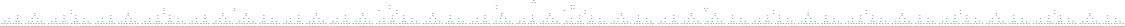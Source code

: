 digraph G { 
graph [ fontname = "Helvetica",fontsize="16",ratio = "auto",
        size="7.5,10",ranksep="2.00" ];
node [fontsize="16"];
"#28228985" [label="336.854",fillcolor=lightsalmon,color=black,shape=box,style=filled];
"#28228983" [label="335.108",fillcolor=lightsalmon,color=black,shape=box,style=filled];
"#28234885" [label="running__c7",fillcolor=lightblue,color=black,shape=ellipse,style=filled];
"#28234880" [label="running__c9",fillcolor=lightblue,color=black,shape=ellipse,style=filled];
"#28222812" [label="331.614",fillcolor=lightsalmon,color=black,shape=box,style=filled];
"#28228986" [label="340.36",fillcolor=lightsalmon,color=black,shape=box,style=filled];
"#28228987" [label="running__c7",fillcolor=lightblue,color=black,shape=ellipse,style=filled];
"#28234876" [label="running__c3",fillcolor=lightblue,color=black,shape=ellipse,style=filled];
"#28234875" [label="running__c4",fillcolor=lightblue,color=black,shape=ellipse,style=filled];
"#28234878" [label="running__c2",fillcolor=lightblue,color=black,shape=ellipse,style=filled];
"#28234877" [label="running__c10",fillcolor=lightblue,color=black,shape=ellipse,style=filled];
"#28234872" [label="running__c8",fillcolor=lightblue,color=black,shape=ellipse,style=filled];
"#28234871" [label="running__c8",fillcolor=lightblue,color=black,shape=ellipse,style=filled];
"#28234874" [label="running__c6",fillcolor=lightblue,color=black,shape=ellipse,style=filled];
"#28234873" [label="running__c5",fillcolor=lightblue,color=black,shape=ellipse,style=filled];
"#28228590" [label="310.24",fillcolor=lightsalmon,color=black,shape=box,style=filled];
"#28234870" [label="running__c6",fillcolor=lightblue,color=black,shape=ellipse,style=filled];
"#28228591" [label="315.648",fillcolor=lightsalmon,color=black,shape=box,style=filled];
"#28228592" [label="running__c7",fillcolor=lightblue,color=black,shape=ellipse,style=filled];
"#28222827" [label="336.422",fillcolor=lightsalmon,color=black,shape=box,style=filled];
"#28222828" [label="340.437",fillcolor=lightsalmon,color=black,shape=box,style=filled];
"#28222829" [label="running__c7",fillcolor=lightblue,color=black,shape=ellipse,style=filled];
"#28234879" [label="running__c7",fillcolor=lightblue,color=black,shape=ellipse,style=filled];
"#28234491" [label="running__c7",fillcolor=lightblue,color=black,shape=ellipse,style=filled];
"#28226833" [label="321.952",fillcolor=lightsalmon,color=black,shape=box,style=filled];
"#28226832" [label="317.384",fillcolor=lightsalmon,color=black,shape=box,style=filled];
"#28226834" [label="running__c7",fillcolor=lightblue,color=black,shape=ellipse,style=filled];
"#28228559" [label="305.37",fillcolor=lightsalmon,color=black,shape=box,style=filled];
"#28234894" [label="running__c9",fillcolor=lightblue,color=black,shape=ellipse,style=filled];
"#28234893" [label="running__c7",fillcolor=lightblue,color=black,shape=ellipse,style=filled];
"#28234896" [label="running__c5",fillcolor=lightblue,color=black,shape=ellipse,style=filled];
"#28234895" [label="running__c8",fillcolor=lightblue,color=black,shape=ellipse,style=filled];
"#28234898" [label="running__c7",fillcolor=lightblue,color=black,shape=ellipse,style=filled];
"#28234897" [label="running__c6",fillcolor=lightblue,color=black,shape=ellipse,style=filled];
"#28234899" [label="running__c7",fillcolor=lightblue,color=black,shape=ellipse,style=filled];
"#28234892" [label="running__c8",fillcolor=lightblue,color=black,shape=ellipse,style=filled];
"#28226847" [label="320.733",fillcolor=lightsalmon,color=black,shape=box,style=filled];
"#28228561" [label="running__c7",fillcolor=lightblue,color=black,shape=ellipse,style=filled];
"#28228560" [label="310.717",fillcolor=lightsalmon,color=black,shape=box,style=filled];
"#28234477" [label="running__c7",fillcolor=lightblue,color=black,shape=ellipse,style=filled];
"#28228563" [label="317.236",fillcolor=lightsalmon,color=black,shape=box,style=filled];
"#28234478" [label="running__c7",fillcolor=lightblue,color=black,shape=ellipse,style=filled];
"#28228562" [label="310.871",fillcolor=lightsalmon,color=black,shape=box,style=filled];
"#28234479" [label="running__c9",fillcolor=lightblue,color=black,shape=ellipse,style=filled];
"#28228565" [label="running__c9",fillcolor=lightblue,color=black,shape=ellipse,style=filled];
"#28228564" [label="running__c7",fillcolor=lightblue,color=black,shape=ellipse,style=filled];
"#28228567" [label="313.746",fillcolor=lightsalmon,color=black,shape=box,style=filled];
"#28224289" [label="running__c9",fillcolor=lightblue,color=black,shape=ellipse,style=filled];
"#28224284" [label="320.106",fillcolor=lightsalmon,color=black,shape=box,style=filled];
"#28224283" [label="316.744",fillcolor=lightsalmon,color=black,shape=box,style=filled];
"#28224286" [label="323.63",fillcolor=lightsalmon,color=black,shape=box,style=filled];
"#28224285" [label="running__c7",fillcolor=lightblue,color=black,shape=ellipse,style=filled];
"#28224288" [label="running__c7",fillcolor=lightblue,color=black,shape=ellipse,style=filled];
"#28224287" [label="328.19",fillcolor=lightsalmon,color=black,shape=box,style=filled];
"#28230313" [label="308.07",fillcolor=lightsalmon,color=black,shape=box,style=filled];
"#28230315" [label="running__c7",fillcolor=lightblue,color=black,shape=ellipse,style=filled];
"#28230314" [label="314.61",fillcolor=lightsalmon,color=black,shape=box,style=filled];
"#28230317" [label="321.301",fillcolor=lightsalmon,color=black,shape=box,style=filled];
"#28230316" [label="313.513",fillcolor=lightsalmon,color=black,shape=box,style=filled];
"#28230319" [label="running__c9",fillcolor=lightblue,color=black,shape=ellipse,style=filled];
"#28230318" [label="running__c7",fillcolor=lightblue,color=black,shape=ellipse,style=filled];
"#28224272" [label="running__c7",fillcolor=lightblue,color=black,shape=ellipse,style=filled];
"#28224271" [label="327.316",fillcolor=lightsalmon,color=black,shape=box,style=filled];
"#28224270" [label="320.443",fillcolor=lightsalmon,color=black,shape=box,style=filled];
"#28230345" [label="318.633",fillcolor=lightsalmon,color=black,shape=box,style=filled];
"#28230346" [label="running__c7",fillcolor=lightblue,color=black,shape=ellipse,style=filled];
"#28230344" [label="312.12",fillcolor=lightsalmon,color=black,shape=box,style=filled];
"#28230348" [label="326.778",fillcolor=lightsalmon,color=black,shape=box,style=filled];
"#28224299" [label="325.366",fillcolor=lightsalmon,color=black,shape=box,style=filled];
"#28224298" [label="320.19",fillcolor=lightsalmon,color=black,shape=box,style=filled];
"#28230918" [label="running__c7",fillcolor=lightblue,color=black,shape=ellipse,style=filled];
"#28230919" [label="running__c9",fillcolor=lightblue,color=black,shape=ellipse,style=filled];
"#28230916" [label="302.29",fillcolor=lightsalmon,color=black,shape=box,style=filled];
"#28230917" [label="307.271",fillcolor=lightsalmon,color=black,shape=box,style=filled];
"#28232167" [label="running__c9",fillcolor=lightblue,color=black,shape=ellipse,style=filled];
"#28232165" [label="311.334",fillcolor=lightsalmon,color=black,shape=box,style=filled];
"#28232166" [label="running__c7",fillcolor=lightblue,color=black,shape=ellipse,style=filled];
"#28232163" [label="running__c7",fillcolor=lightblue,color=black,shape=ellipse,style=filled];
"#28230910" [label="running__c9",fillcolor=lightblue,color=black,shape=ellipse,style=filled];
"#28231417" [label="running__c7",fillcolor=lightblue,color=black,shape=ellipse,style=filled];
"#28232164" [label="305.96",fillcolor=lightsalmon,color=black,shape=box,style=filled];
"#28230911" [label="running__c8",fillcolor=lightblue,color=black,shape=ellipse,style=filled];
"#28231416" [label="319.882",fillcolor=lightsalmon,color=black,shape=box,style=filled];
"#28232161" [label="301.396",fillcolor=lightsalmon,color=black,shape=box,style=filled];
"#28231415" [label="313.907",fillcolor=lightsalmon,color=black,shape=box,style=filled];
"#28232162" [label="305.477",fillcolor=lightsalmon,color=black,shape=box,style=filled];
"#28231414" [label="running__c9",fillcolor=lightblue,color=black,shape=ellipse,style=filled];
"#28230914" [label="301.046",fillcolor=lightsalmon,color=black,shape=box,style=filled];
"#28230915" [label="running__c7",fillcolor=lightblue,color=black,shape=ellipse,style=filled];
"#28231419" [label="324.596",fillcolor=lightsalmon,color=black,shape=box,style=filled];
"#28230913" [label="297.345",fillcolor=lightsalmon,color=black,shape=box,style=filled];
"#28231418" [label="317.354",fillcolor=lightsalmon,color=black,shape=box,style=filled];
"#28234805" [label="running__c7",fillcolor=lightblue,color=black,shape=ellipse,style=filled];
"#28231412" [label="316.618",fillcolor=lightsalmon,color=black,shape=box,style=filled];
"#28231413" [label="running__c7",fillcolor=lightblue,color=black,shape=ellipse,style=filled];
"#28231410" [label="running__c7",fillcolor=lightblue,color=black,shape=ellipse,style=filled];
"#28231411" [label="308.777",fillcolor=lightsalmon,color=black,shape=box,style=filled];
"#28230928" [label="303.706",fillcolor=lightsalmon,color=black,shape=box,style=filled];
"#28228500" [label="310.398",fillcolor=lightsalmon,color=black,shape=box,style=filled];
"#28230929" [label="310.578",fillcolor=lightsalmon,color=black,shape=box,style=filled];
"#28224233" [label="320.855",fillcolor=lightsalmon,color=black,shape=box,style=filled];
"#28232150" [label="running__c9",fillcolor=lightblue,color=black,shape=ellipse,style=filled];
"#28231404" [label="316.501",fillcolor=lightsalmon,color=black,shape=box,style=filled];
"#28231403" [label="312.108",fillcolor=lightsalmon,color=black,shape=box,style=filled];
"#28231406" [label="running__c9",fillcolor=lightblue,color=black,shape=ellipse,style=filled];
"#28224236" [label="327.936",fillcolor=lightsalmon,color=black,shape=box,style=filled];
"#28231405" [label="running__c7",fillcolor=lightblue,color=black,shape=ellipse,style=filled];
"#28224237" [label="334.696",fillcolor=lightsalmon,color=black,shape=box,style=filled];
"#28231408" [label="305.302",fillcolor=lightsalmon,color=black,shape=box,style=filled];
"#28224238" [label="running__c7",fillcolor=lightblue,color=black,shape=ellipse,style=filled];
"#28230924" [label="317.114",fillcolor=lightsalmon,color=black,shape=box,style=filled];
"#28231407" [label="running__c8",fillcolor=lightblue,color=black,shape=ellipse,style=filled];
"#28231409" [label="311.718",fillcolor=lightsalmon,color=black,shape=box,style=filled];
"#28231400" [label="308.616",fillcolor=lightsalmon,color=black,shape=box,style=filled];
"#28231401" [label="311.892",fillcolor=lightsalmon,color=black,shape=box,style=filled];
"#28231402" [label="running__c7",fillcolor=lightblue,color=black,shape=ellipse,style=filled];
"#28232145" [label="310.437",fillcolor=lightsalmon,color=black,shape=box,style=filled];
"#28232146" [label="running__c7",fillcolor=lightblue,color=black,shape=ellipse,style=filled];
"#28232144" [label="304.307",fillcolor=lightsalmon,color=black,shape=box,style=filled];
"#28232149" [label="running__c7",fillcolor=lightblue,color=black,shape=ellipse,style=filled];
"#28232147" [label="310.444",fillcolor=lightsalmon,color=black,shape=box,style=filled];
"#28230938" [label="318.167",fillcolor=lightsalmon,color=black,shape=box,style=filled];
"#28232148" [label="318.207",fillcolor=lightsalmon,color=black,shape=box,style=filled];
"#28230939" [label="325.666",fillcolor=lightsalmon,color=black,shape=box,style=filled];
"#28234824" [label="running__c6",fillcolor=lightblue,color=black,shape=ellipse,style=filled];
"#28230936" [label="318.988",fillcolor=lightsalmon,color=black,shape=box,style=filled];
"#28234825" [label="running__c4",fillcolor=lightblue,color=black,shape=ellipse,style=filled];
"#28234826" [label="running__c8",fillcolor=lightblue,color=black,shape=ellipse,style=filled];
"#28230934" [label="running__c9",fillcolor=lightblue,color=black,shape=ellipse,style=filled];
"#28234827" [label="running__c7",fillcolor=lightblue,color=black,shape=ellipse,style=filled];
"#28234828" [label="running__c9",fillcolor=lightblue,color=black,shape=ellipse,style=filled];
"#28230932" [label="316.916",fillcolor=lightsalmon,color=black,shape=box,style=filled];
"#28234829" [label="running__c8",fillcolor=lightblue,color=black,shape=ellipse,style=filled];
"#28230933" [label="running__c7",fillcolor=lightblue,color=black,shape=ellipse,style=filled];
"#28230930" [label="running__c7",fillcolor=lightblue,color=black,shape=ellipse,style=filled];
"#28231437" [label="running__c9",fillcolor=lightblue,color=black,shape=ellipse,style=filled];
"#28224267" [label="315.133",fillcolor=lightsalmon,color=black,shape=box,style=filled];
"#28230931" [label="308.629",fillcolor=lightsalmon,color=black,shape=box,style=filled];
"#28231436" [label="running__c7",fillcolor=lightblue,color=black,shape=ellipse,style=filled];
"#28231434" [label="322.621",fillcolor=lightsalmon,color=black,shape=box,style=filled];
"#28231435" [label="326.966",fillcolor=lightsalmon,color=black,shape=box,style=filled];
"#28231432" [label="320.528",fillcolor=lightsalmon,color=black,shape=box,style=filled];
"#28231433" [label="running__c7",fillcolor=lightblue,color=black,shape=ellipse,style=filled];
"#28234821" [label="running__c9",fillcolor=lightblue,color=black,shape=ellipse,style=filled];
"#28234820" [label="running__c7",fillcolor=lightblue,color=black,shape=ellipse,style=filled];
"#28231431" [label="317.273",fillcolor=lightsalmon,color=black,shape=box,style=filled];
"#28234823" [label="running__c5",fillcolor=lightblue,color=black,shape=ellipse,style=filled];
"#28234822" [label="running__c8",fillcolor=lightblue,color=black,shape=ellipse,style=filled];
"#28224252" [label="311.747",fillcolor=lightsalmon,color=black,shape=box,style=filled];
"#28232133" [label="311.649",fillcolor=lightsalmon,color=black,shape=box,style=filled];
"#28224253" [label="315.04",fillcolor=lightsalmon,color=black,shape=box,style=filled];
"#28224254" [label="running__c7",fillcolor=lightblue,color=black,shape=ellipse,style=filled];
"#28224255" [label="317.09",fillcolor=lightsalmon,color=black,shape=box,style=filled];
"#28234819" [label="running__c8",fillcolor=lightblue,color=black,shape=ellipse,style=filled];
"#28224256" [label="321.772",fillcolor=lightsalmon,color=black,shape=box,style=filled];
"#28224257" [label="running__c7",fillcolor=lightblue,color=black,shape=ellipse,style=filled];
"#28234817" [label="running__c7",fillcolor=lightblue,color=black,shape=ellipse,style=filled];
"#28224258" [label="running__c9",fillcolor=lightblue,color=black,shape=ellipse,style=filled];
"#28234818" [label="running__c9",fillcolor=lightblue,color=black,shape=ellipse,style=filled];
"#28231421" [label="running__c9",fillcolor=lightblue,color=black,shape=ellipse,style=filled];
"#28231422" [label="running__c8",fillcolor=lightblue,color=black,shape=ellipse,style=filled];
"#28230940" [label="running__c7",fillcolor=lightblue,color=black,shape=ellipse,style=filled];
"#28231423" [label="running__c5",fillcolor=lightblue,color=black,shape=ellipse,style=filled];
"#28231420" [label="running__c7",fillcolor=lightblue,color=black,shape=ellipse,style=filled];
"#28234847" [label="running__c4",fillcolor=lightblue,color=black,shape=ellipse,style=filled];
"#28234846" [label="running__c6",fillcolor=lightblue,color=black,shape=ellipse,style=filled];
"#28234849" [label="running__c9",fillcolor=lightblue,color=black,shape=ellipse,style=filled];
"#28234848" [label="running__c3",fillcolor=lightblue,color=black,shape=ellipse,style=filled];
"#28232124" [label="317.931",fillcolor=lightsalmon,color=black,shape=box,style=filled];
"#28234842" [label="running__c7",fillcolor=lightblue,color=black,shape=ellipse,style=filled];
"#28234843" [label="running__c9",fillcolor=lightblue,color=black,shape=ellipse,style=filled];
"#28231452" [label="running__c9",fillcolor=lightblue,color=black,shape=ellipse,style=filled];
"#28234844" [label="running__c8",fillcolor=lightblue,color=black,shape=ellipse,style=filled];
"#28231451" [label="running__c7",fillcolor=lightblue,color=black,shape=ellipse,style=filled];
"#28234845" [label="running__c5",fillcolor=lightblue,color=black,shape=ellipse,style=filled];
"#28231450" [label="334.103",fillcolor=lightsalmon,color=black,shape=box,style=filled];
"#28234840" [label="running__c6",fillcolor=lightblue,color=black,shape=ellipse,style=filled];
"#28234841" [label="running__c4",fillcolor=lightblue,color=black,shape=ellipse,style=filled];
"#28231447" [label="328.293",fillcolor=lightsalmon,color=black,shape=box,style=filled];
"#28231448" [label="running__c7",fillcolor=lightblue,color=black,shape=ellipse,style=filled];
"#28231449" [label="327.838",fillcolor=lightsalmon,color=black,shape=box,style=filled];
"#28234839" [label="running__c5",fillcolor=lightblue,color=black,shape=ellipse,style=filled];
"#28234838" [label="running__c8",fillcolor=lightblue,color=black,shape=ellipse,style=filled];
"#28234837" [label="running__c9",fillcolor=lightblue,color=black,shape=ellipse,style=filled];
"#28234836" [label="running__c7",fillcolor=lightblue,color=black,shape=ellipse,style=filled];
"#28234835" [label="running__c7",fillcolor=lightblue,color=black,shape=ellipse,style=filled];
"#28232115" [label="running__c7",fillcolor=lightblue,color=black,shape=ellipse,style=filled];
"#28232114" [label="306.959",fillcolor=lightsalmon,color=black,shape=box,style=filled];
"#28232117" [label="313.12",fillcolor=lightsalmon,color=black,shape=box,style=filled];
"#28232116" [label="305.399",fillcolor=lightsalmon,color=black,shape=box,style=filled];
"#28232113" [label="300.819",fillcolor=lightsalmon,color=black,shape=box,style=filled];
"#28232118" [label="running__c7",fillcolor=lightblue,color=black,shape=ellipse,style=filled];
"#28232119" [label="running__c9",fillcolor=lightblue,color=black,shape=ellipse,style=filled];
"#28234833" [label="running__c3",fillcolor=lightblue,color=black,shape=ellipse,style=filled];
"#28234834" [label="running__c10",fillcolor=lightblue,color=black,shape=ellipse,style=filled];
"#28234831" [label="running__c6",fillcolor=lightblue,color=black,shape=ellipse,style=filled];
"#28234832" [label="running__c4",fillcolor=lightblue,color=black,shape=ellipse,style=filled];
"#28234830" [label="running__c5",fillcolor=lightblue,color=black,shape=ellipse,style=filled];
"#28231446" [label="322.692",fillcolor=lightsalmon,color=black,shape=box,style=filled];
"#28234869" [label="running__c5",fillcolor=lightblue,color=black,shape=ellipse,style=filled];
"#28234868" [label="running__c8",fillcolor=lightblue,color=black,shape=ellipse,style=filled];
"#28232102" [label="306.217",fillcolor=lightsalmon,color=black,shape=box,style=filled];
"#28232101" [label="301.278",fillcolor=lightsalmon,color=black,shape=box,style=filled];
"#28224221" [label="321.907",fillcolor=lightsalmon,color=black,shape=box,style=filled];
"#28232100" [label="running__c7",fillcolor=lightblue,color=black,shape=ellipse,style=filled];
"#28232104" [label="running__c9",fillcolor=lightblue,color=black,shape=ellipse,style=filled];
"#28232103" [label="running__c7",fillcolor=lightblue,color=black,shape=ellipse,style=filled];
"#28234860" [label="running__c4",fillcolor=lightblue,color=black,shape=ellipse,style=filled];
"#28234861" [label="running__c9",fillcolor=lightblue,color=black,shape=ellipse,style=filled];
"#28234862" [label="running__c8",fillcolor=lightblue,color=black,shape=ellipse,style=filled];
"#28234863" [label="running__c7",fillcolor=lightblue,color=black,shape=ellipse,style=filled];
"#28234864" [label="running__c9",fillcolor=lightblue,color=black,shape=ellipse,style=filled];
"#28234865" [label="running__c8",fillcolor=lightblue,color=black,shape=ellipse,style=filled];
"#28234866" [label="running__c5",fillcolor=lightblue,color=black,shape=ellipse,style=filled];
"#28234867" [label="running__c8",fillcolor=lightblue,color=black,shape=ellipse,style=filled];
"#28230902" [label="running__c7",fillcolor=lightblue,color=black,shape=ellipse,style=filled];
"#28230901" [label="310.863",fillcolor=lightsalmon,color=black,shape=box,style=filled];
"#28234859" [label="running__c6",fillcolor=lightblue,color=black,shape=ellipse,style=filled];
"#28230904" [label="304.525",fillcolor=lightsalmon,color=black,shape=box,style=filled];
"#28234858" [label="running__c5",fillcolor=lightblue,color=black,shape=ellipse,style=filled];
"#28231075" [label="289.349",fillcolor=lightsalmon,color=black,shape=box,style=filled];
"#28230903" [label="running__c9",fillcolor=lightblue,color=black,shape=ellipse,style=filled];
"#28234857" [label="running__c8",fillcolor=lightblue,color=black,shape=ellipse,style=filled];
"#28224218" [label="314.498",fillcolor=lightsalmon,color=black,shape=box,style=filled];
"#28230900" [label="302.645",fillcolor=lightsalmon,color=black,shape=box,style=filled];
"#28230909" [label="running__c7",fillcolor=lightblue,color=black,shape=ellipse,style=filled];
"#28231076" [label="292.866",fillcolor=lightsalmon,color=black,shape=box,style=filled];
"#28230906" [label="running__c7",fillcolor=lightblue,color=black,shape=ellipse,style=filled];
"#28231077" [label="running__c7",fillcolor=lightblue,color=black,shape=ellipse,style=filled];
"#28230905" [label="310.992",fillcolor=lightsalmon,color=black,shape=box,style=filled];
"#28231078" [label="292.809",fillcolor=lightsalmon,color=black,shape=box,style=filled];
"#28230908" [label="315.897",fillcolor=lightsalmon,color=black,shape=box,style=filled];
"#28231079" [label="297.499",fillcolor=lightsalmon,color=black,shape=box,style=filled];
"#28230907" [label="307.993",fillcolor=lightsalmon,color=black,shape=box,style=filled];
"#28234851" [label="running__c5",fillcolor=lightblue,color=black,shape=ellipse,style=filled];
"#28234852" [label="running__c8",fillcolor=lightblue,color=black,shape=ellipse,style=filled];
"#28234850" [label="running__c8",fillcolor=lightblue,color=black,shape=ellipse,style=filled];
"#28234855" [label="running__c6",fillcolor=lightblue,color=black,shape=ellipse,style=filled];
"#28234856" [label="running__c8",fillcolor=lightblue,color=black,shape=ellipse,style=filled];
"#28234853" [label="running__c8",fillcolor=lightblue,color=black,shape=ellipse,style=filled];
"#28234854" [label="running__c5",fillcolor=lightblue,color=black,shape=ellipse,style=filled];
"#28222442" [label="323.262",fillcolor=lightsalmon,color=black,shape=box,style=filled];
"#28222443" [label="329.944",fillcolor=lightsalmon,color=black,shape=box,style=filled];
"#28222444" [label="running__c7",fillcolor=lightblue,color=black,shape=ellipse,style=filled];
"#28230479" [label="330.024",fillcolor=lightsalmon,color=black,shape=box,style=filled];
"#28231096" [label="running__c9",fillcolor=lightblue,color=black,shape=ellipse,style=filled];
"#28231095" [label="running__c7",fillcolor=lightblue,color=black,shape=ellipse,style=filled];
"#28231094" [label="304.142",fillcolor=lightsalmon,color=black,shape=box,style=filled];
"#28231093" [label="296.695",fillcolor=lightsalmon,color=black,shape=box,style=filled];
"#28231092" [label="running__c7",fillcolor=lightblue,color=black,shape=ellipse,style=filled];
"#28231091" [label="299.178",fillcolor=lightsalmon,color=black,shape=box,style=filled];
"#28231090" [label="293.203",fillcolor=lightsalmon,color=black,shape=box,style=filled];
"#28223259" [label="running__c7",fillcolor=lightblue,color=black,shape=ellipse,style=filled];
"#28222436" [label="324.155",fillcolor=lightsalmon,color=black,shape=box,style=filled];
"#28223257" [label="301.075",fillcolor=lightsalmon,color=black,shape=box,style=filled];
"#28223258" [label="304.383",fillcolor=lightsalmon,color=black,shape=box,style=filled];
"#28230482" [label="335.852",fillcolor=lightsalmon,color=black,shape=box,style=filled];
"#28230483" [label="340.259",fillcolor=lightsalmon,color=black,shape=box,style=filled];
"#28230484" [label="running__c7",fillcolor=lightblue,color=black,shape=ellipse,style=filled];
"#28231086" [label="302.459",fillcolor=lightsalmon,color=black,shape=box,style=filled];
"#28231080" [label="running__c7",fillcolor=lightblue,color=black,shape=ellipse,style=filled];
"#28231081" [label="running__c9",fillcolor=lightblue,color=black,shape=ellipse,style=filled];
"#28222412" [label="322.289",fillcolor=lightsalmon,color=black,shape=box,style=filled];
"#28232193" [label="310.201",fillcolor=lightsalmon,color=black,shape=box,style=filled];
"#28232192" [label="306.118",fillcolor=lightsalmon,color=black,shape=box,style=filled];
"#28232190" [label="running__c8",fillcolor=lightblue,color=black,shape=ellipse,style=filled];
"#28232197" [label="running__c7",fillcolor=lightblue,color=black,shape=ellipse,style=filled];
"#28232196" [label="317.79",fillcolor=lightsalmon,color=black,shape=box,style=filled];
"#28232195" [label="312.449",fillcolor=lightsalmon,color=black,shape=box,style=filled];
"#28232194" [label="running__c7",fillcolor=lightblue,color=black,shape=ellipse,style=filled];
"#28232198" [label="running__c9",fillcolor=lightblue,color=black,shape=ellipse,style=filled];
"#28232976" [label="310.788",fillcolor=lightsalmon,color=black,shape=box,style=filled];
"#28232977" [label="running__c7",fillcolor=lightblue,color=black,shape=ellipse,style=filled];
"#28232978" [label="312.63",fillcolor=lightsalmon,color=black,shape=box,style=filled];
"#28230449" [label="328.116",fillcolor=lightsalmon,color=black,shape=box,style=filled];
"#28230442" [label="320.403",fillcolor=lightsalmon,color=black,shape=box,style=filled];
"#28232975" [label="307.548",fillcolor=lightsalmon,color=black,shape=box,style=filled];
"#28223261" [label="311.817",fillcolor=lightsalmon,color=black,shape=box,style=filled];
"#28223260" [label="307.107",fillcolor=lightsalmon,color=black,shape=box,style=filled];
"#28223263" [label="running__c9",fillcolor=lightblue,color=black,shape=ellipse,style=filled];
"#28223262" [label="running__c7",fillcolor=lightblue,color=black,shape=ellipse,style=filled];
"#28232173" [label="running__c7",fillcolor=lightblue,color=black,shape=ellipse,style=filled];
"#28232172" [label="316.442",fillcolor=lightsalmon,color=black,shape=box,style=filled];
"#28232171" [label="311.434",fillcolor=lightsalmon,color=black,shape=box,style=filled];
"#28232179" [label="312.65",fillcolor=lightsalmon,color=black,shape=box,style=filled];
"#28232178" [label="running__c7",fillcolor=lightblue,color=black,shape=ellipse,style=filled];
"#28232177" [label="314.753",fillcolor=lightsalmon,color=black,shape=box,style=filled];
"#28232176" [label="307.894",fillcolor=lightsalmon,color=black,shape=box,style=filled];
"#28223516" [label="306.79",fillcolor=lightsalmon,color=black,shape=box,style=filled];
"#28230468" [label="336.135",fillcolor=lightsalmon,color=black,shape=box,style=filled];
"#28230469" [label="running__c7",fillcolor=lightblue,color=black,shape=ellipse,style=filled];
"#28223272" [label="304.537",fillcolor=lightsalmon,color=black,shape=box,style=filled];
"#28234900" [label="running__c9",fillcolor=lightblue,color=black,shape=ellipse,style=filled];
"#28232184" [label="319.208",fillcolor=lightsalmon,color=black,shape=box,style=filled];
"#28234908" [label="running__c8",fillcolor=lightblue,color=black,shape=ellipse,style=filled];
"#28232183" [label="312.76",fillcolor=lightsalmon,color=black,shape=box,style=filled];
"#28223901" [label="310.065",fillcolor=lightsalmon,color=black,shape=box,style=filled];
"#28232186" [label="317.509",fillcolor=lightsalmon,color=black,shape=box,style=filled];
"#28232185" [label="running__c7",fillcolor=lightblue,color=black,shape=ellipse,style=filled];
"#28232180" [label="320.711",fillcolor=lightsalmon,color=black,shape=box,style=filled];
"#28232182" [label="running__c9",fillcolor=lightblue,color=black,shape=ellipse,style=filled];
"#28232181" [label="running__c7",fillcolor=lightblue,color=black,shape=ellipse,style=filled];
"#28234901" [label="running__c8",fillcolor=lightblue,color=black,shape=ellipse,style=filled];
"#28232188" [label="running__c7",fillcolor=lightblue,color=black,shape=ellipse,style=filled];
"#28223513" [label="300.713",fillcolor=lightsalmon,color=black,shape=box,style=filled];
"#28232187" [label="325.37",fillcolor=lightsalmon,color=black,shape=box,style=filled];
"#28232990" [label="312.976",fillcolor=lightsalmon,color=black,shape=box,style=filled];
"#28223515" [label="running__c7",fillcolor=lightblue,color=black,shape=ellipse,style=filled];
"#28230467" [label="332.086",fillcolor=lightsalmon,color=black,shape=box,style=filled];
"#28232189" [label="running__c9",fillcolor=lightblue,color=black,shape=ellipse,style=filled];
"#28223514" [label="304.02",fillcolor=lightsalmon,color=black,shape=box,style=filled];
"#28234909" [label="running__c7",fillcolor=lightblue,color=black,shape=ellipse,style=filled];
"#28227042" [label="running__c7",fillcolor=lightblue,color=black,shape=ellipse,style=filled];
"#28226895" [label="321.65",fillcolor=lightsalmon,color=black,shape=box,style=filled];
"#28226897" [label="running__c7",fillcolor=lightblue,color=black,shape=ellipse,style=filled];
"#28226896" [label="326.106",fillcolor=lightsalmon,color=black,shape=box,style=filled];
"#28227034" [label="325.089",fillcolor=lightsalmon,color=black,shape=box,style=filled];
"#28227040" [label="321.734",fillcolor=lightsalmon,color=black,shape=box,style=filled];
"#28227041" [label="329.28",fillcolor=lightsalmon,color=black,shape=box,style=filled];
"#28227027" [label="running__c7",fillcolor=lightblue,color=black,shape=ellipse,style=filled];
"#28227026" [label="320.624",fillcolor=lightsalmon,color=black,shape=box,style=filled];
"#28227025" [label="315.064",fillcolor=lightsalmon,color=black,shape=box,style=filled];
"#28227022" [label="308.532",fillcolor=lightsalmon,color=black,shape=box,style=filled];
"#28222405" [label="318.94",fillcolor=lightsalmon,color=black,shape=box,style=filled];
"#28228497" [label="303.72",fillcolor=lightsalmon,color=black,shape=box,style=filled];
"#28220284" [label="298.22",fillcolor=lightsalmon,color=black,shape=box,style=filled];
"#28220283" [label="running__c7",fillcolor=lightblue,color=black,shape=ellipse,style=filled];
"#28220282" [label="298.55",fillcolor=lightsalmon,color=black,shape=box,style=filled];
"#28220281" [label="295.317",fillcolor=lightsalmon,color=black,shape=box,style=filled];
"#28225744" [label="315.656",fillcolor=lightsalmon,color=black,shape=box,style=filled];
"#28225747" [label="321.582",fillcolor=lightsalmon,color=black,shape=box,style=filled];
"#28220297" [label="304.018",fillcolor=lightsalmon,color=black,shape=box,style=filled];
"#28220296" [label="298.653",fillcolor=lightsalmon,color=black,shape=box,style=filled];
"#28220299" [label="301.576",fillcolor=lightsalmon,color=black,shape=box,style=filled];
"#28220298" [label="running__c7",fillcolor=lightblue,color=black,shape=ellipse,style=filled];
"#28223980" [label="330.75",fillcolor=lightsalmon,color=black,shape=box,style=filled];
"#28231393" [label="299.683",fillcolor=lightsalmon,color=black,shape=box,style=filled];
"#28231394" [label="303.112",fillcolor=lightsalmon,color=black,shape=box,style=filled];
"#28228848" [label="319.052",fillcolor=lightsalmon,color=black,shape=box,style=filled];
"#28231399" [label="running__c9",fillcolor=lightblue,color=black,shape=ellipse,style=filled];
"#28231395" [label="running__c7",fillcolor=lightblue,color=black,shape=ellipse,style=filled];
"#28231396" [label="303.116",fillcolor=lightsalmon,color=black,shape=box,style=filled];
"#28231397" [label="307.695",fillcolor=lightsalmon,color=black,shape=box,style=filled];
"#28231398" [label="running__c7",fillcolor=lightblue,color=black,shape=ellipse,style=filled];
"#28226963" [label="314.274",fillcolor=lightsalmon,color=black,shape=box,style=filled];
"#28231383" [label="316.328",fillcolor=lightsalmon,color=black,shape=box,style=filled];
"#28226962" [label="308.984",fillcolor=lightsalmon,color=black,shape=box,style=filled];
"#28220824" [label="310.33",fillcolor=lightsalmon,color=black,shape=box,style=filled];
"#28226964" [label="running__c7",fillcolor=lightblue,color=black,shape=ellipse,style=filled];
"#28220827" [label="317.686",fillcolor=lightsalmon,color=black,shape=box,style=filled];
"#28220828" [label="322.511",fillcolor=lightsalmon,color=black,shape=box,style=filled];
"#28231388" [label="running__c7",fillcolor=lightblue,color=black,shape=ellipse,style=filled];
"#28220829" [label="running__c7",fillcolor=lightblue,color=black,shape=ellipse,style=filled];
"#28231389" [label="running__c9",fillcolor=lightblue,color=black,shape=ellipse,style=filled];
"#28231386" [label="321.678",fillcolor=lightsalmon,color=black,shape=box,style=filled];
"#28231387" [label="328.085",fillcolor=lightsalmon,color=black,shape=box,style=filled];
"#28231384" [label="321.532",fillcolor=lightsalmon,color=black,shape=box,style=filled];
"#28231385" [label="running__c7",fillcolor=lightblue,color=black,shape=ellipse,style=filled];
"#28234590" [label="running__c9",fillcolor=lightblue,color=black,shape=ellipse,style=filled];
"#28234591" [label="running__c8",fillcolor=lightblue,color=black,shape=ellipse,style=filled];
"#28234592" [label="running__c5",fillcolor=lightblue,color=black,shape=ellipse,style=filled];
"#28234594" [label="running__c8",fillcolor=lightblue,color=black,shape=ellipse,style=filled];
"#28234597" [label="running__c9",fillcolor=lightblue,color=black,shape=ellipse,style=filled];
"#28234598" [label="running__c8",fillcolor=lightblue,color=black,shape=ellipse,style=filled];
"#28234599" [label="running__c5",fillcolor=lightblue,color=black,shape=ellipse,style=filled];
"#28231370" [label="running__c7",fillcolor=lightblue,color=black,shape=ellipse,style=filled];
"#28231371" [label="318.32",fillcolor=lightsalmon,color=black,shape=box,style=filled];
"#28231372" [label="322.79",fillcolor=lightsalmon,color=black,shape=box,style=filled];
"#28231373" [label="running__c7",fillcolor=lightblue,color=black,shape=ellipse,style=filled];
"#28231374" [label="running__c9",fillcolor=lightblue,color=black,shape=ellipse,style=filled];
"#28225487" [label="312.314",fillcolor=lightsalmon,color=black,shape=box,style=filled];
"#28225490" [label="318.194",fillcolor=lightsalmon,color=black,shape=box,style=filled];
"#28234991" [label="running__c4",fillcolor=lightblue,color=black,shape=ellipse,style=filled];
"#28234990" [label="running__c6",fillcolor=lightblue,color=black,shape=ellipse,style=filled];
"#28234997" [label="running__c8",fillcolor=lightblue,color=black,shape=ellipse,style=filled];
"#28228851" [label="326.996",fillcolor=lightsalmon,color=black,shape=box,style=filled];
"#28234996" [label="running__c9",fillcolor=lightblue,color=black,shape=ellipse,style=filled];
"#28234999" [label="running__c6",fillcolor=lightblue,color=black,shape=ellipse,style=filled];
"#28225494" [label="315.356",fillcolor=lightsalmon,color=black,shape=box,style=filled];
"#28234998" [label="running__c5",fillcolor=lightblue,color=black,shape=ellipse,style=filled];
"#28219928" [label="302.745",fillcolor=lightsalmon,color=black,shape=box,style=filled];
"#28231368" [label="312.955",fillcolor=lightsalmon,color=black,shape=box,style=filled];
"#28234993" [label="running__c9",fillcolor=lightblue,color=black,shape=ellipse,style=filled];
"#28231369" [label="316.245",fillcolor=lightsalmon,color=black,shape=box,style=filled];
"#28234992" [label="running__c3",fillcolor=lightblue,color=black,shape=ellipse,style=filled];
"#28234995" [label="running__c7",fillcolor=lightblue,color=black,shape=ellipse,style=filled];
"#28234994" [label="running__c8",fillcolor=lightblue,color=black,shape=ellipse,style=filled];
"#28227220" [label="320.674",fillcolor=lightsalmon,color=black,shape=box,style=filled];
"#28233117" [label="321.94",fillcolor=lightsalmon,color=black,shape=box,style=filled];
"#28233102" [label="316.265",fillcolor=lightsalmon,color=black,shape=box,style=filled];
"#28233103" [label="319.517",fillcolor=lightsalmon,color=black,shape=box,style=filled];
"#28233104" [label="running__c7",fillcolor=lightblue,color=black,shape=ellipse,style=filled];
"#28227235" [label="326.549",fillcolor=lightsalmon,color=black,shape=box,style=filled];
"#28230219" [label="326.842",fillcolor=lightsalmon,color=black,shape=box,style=filled];
"#28230216" [label="318.689",fillcolor=lightsalmon,color=black,shape=box,style=filled];
"#28230215" [label="312.25",fillcolor=lightsalmon,color=black,shape=box,style=filled];
"#28230217" [label="running__c7",fillcolor=lightblue,color=black,shape=ellipse,style=filled];
"#28228820" [label="320.625",fillcolor=lightsalmon,color=black,shape=box,style=filled];
"#28228817" [label="314.074",fillcolor=lightsalmon,color=black,shape=box,style=filled];
"#28234945" [label="running__c7",fillcolor=lightblue,color=black,shape=ellipse,style=filled];
"#28234946" [label="running__c9",fillcolor=lightblue,color=black,shape=ellipse,style=filled];
"#28234947" [label="running__c8",fillcolor=lightblue,color=black,shape=ellipse,style=filled];
"#28234948" [label="running__c5",fillcolor=lightblue,color=black,shape=ellipse,style=filled];
"#28234949" [label="running__c7",fillcolor=lightblue,color=black,shape=ellipse,style=filled];
"#28230664" [label="running__c9",fillcolor=lightblue,color=black,shape=ellipse,style=filled];
"#28230665" [label="299.618",fillcolor=lightsalmon,color=black,shape=box,style=filled];
"#28230662" [label="303.475",fillcolor=lightsalmon,color=black,shape=box,style=filled];
"#28230663" [label="running__c7",fillcolor=lightblue,color=black,shape=ellipse,style=filled];
"#28230660" [label="running__c7",fillcolor=lightblue,color=black,shape=ellipse,style=filled];
"#28230661" [label="298.294",fillcolor=lightsalmon,color=black,shape=box,style=filled];
"#28230669" [label="310.344",fillcolor=lightsalmon,color=black,shape=box,style=filled];
"#28230668" [label="305.229",fillcolor=lightsalmon,color=black,shape=box,style=filled];
"#28230667" [label="running__c7",fillcolor=lightblue,color=black,shape=ellipse,style=filled];
"#28230666" [label="303.355",fillcolor=lightsalmon,color=black,shape=box,style=filled];
"#28234934" [label="running__c5",fillcolor=lightblue,color=black,shape=ellipse,style=filled];
"#28230651" [label="running__c7",fillcolor=lightblue,color=black,shape=ellipse,style=filled];
"#28230652" [label="302.138",fillcolor=lightsalmon,color=black,shape=box,style=filled];
"#28230653" [label="310.452",fillcolor=lightsalmon,color=black,shape=box,style=filled];
"#28230654" [label="running__c7",fillcolor=lightblue,color=black,shape=ellipse,style=filled];
"#28230650" [label="305.445",fillcolor=lightsalmon,color=black,shape=box,style=filled];
"#28230659" [label="297.285",fillcolor=lightsalmon,color=black,shape=box,style=filled];
"#28230656" [label="running__c8",fillcolor=lightblue,color=black,shape=ellipse,style=filled];
"#28230655" [label="running__c9",fillcolor=lightblue,color=black,shape=ellipse,style=filled];
"#28230658" [label="293.401",fillcolor=lightsalmon,color=black,shape=box,style=filled];
"#28230657" [label="running__c5",fillcolor=lightblue,color=black,shape=ellipse,style=filled];
"#28234933" [label="running__c8",fillcolor=lightblue,color=black,shape=ellipse,style=filled];
"#28234932" [label="running__c8",fillcolor=lightblue,color=black,shape=ellipse,style=filled];
"#28234927" [label="running__c5",fillcolor=lightblue,color=black,shape=ellipse,style=filled];
"#28224366" [label="running__c7",fillcolor=lightblue,color=black,shape=ellipse,style=filled];
"#28224367" [label="running__c9",fillcolor=lightblue,color=black,shape=ellipse,style=filled];
"#28234923" [label="running__c8",fillcolor=lightblue,color=black,shape=ellipse,style=filled];
"#28234924" [label="running__c7",fillcolor=lightblue,color=black,shape=ellipse,style=filled];
"#28234925" [label="running__c9",fillcolor=lightblue,color=black,shape=ellipse,style=filled];
"#28234926" [label="running__c8",fillcolor=lightblue,color=black,shape=ellipse,style=filled];
"#28232930" [label="312.158",fillcolor=lightsalmon,color=black,shape=box,style=filled];
"#28232931" [label="318.758",fillcolor=lightsalmon,color=black,shape=box,style=filled];
"#28224361" [label="328.371",fillcolor=lightsalmon,color=black,shape=box,style=filled];
"#28230642" [label="295.559",fillcolor=lightsalmon,color=black,shape=box,style=filled];
"#28224364" [label="334.394",fillcolor=lightsalmon,color=black,shape=box,style=filled];
"#28230643" [label="302.528",fillcolor=lightsalmon,color=black,shape=box,style=filled];
"#28224365" [label="339.475",fillcolor=lightsalmon,color=black,shape=box,style=filled];
"#28230640" [label="running__c9",fillcolor=lightblue,color=black,shape=ellipse,style=filled];
"#28224362" [label="333.639",fillcolor=lightsalmon,color=black,shape=box,style=filled];
"#28230641" [label="running__c8",fillcolor=lightblue,color=black,shape=ellipse,style=filled];
"#28224363" [label="running__c7",fillcolor=lightblue,color=black,shape=ellipse,style=filled];
"#28230647" [label="running__c7",fillcolor=lightblue,color=black,shape=ellipse,style=filled];
"#28230646" [label="307.456",fillcolor=lightsalmon,color=black,shape=box,style=filled];
"#28230645" [label="299.125",fillcolor=lightsalmon,color=black,shape=box,style=filled];
"#28230644" [label="running__c7",fillcolor=lightblue,color=black,shape=ellipse,style=filled];
"#28230649" [label="298.535",fillcolor=lightsalmon,color=black,shape=box,style=filled];
"#28232933" [label="running__c9",fillcolor=lightblue,color=black,shape=ellipse,style=filled];
"#28230648" [label="running__c9",fillcolor=lightblue,color=black,shape=ellipse,style=filled];
"#28232932" [label="running__c7",fillcolor=lightblue,color=black,shape=ellipse,style=filled];
"#28234916" [label="running__c9",fillcolor=lightblue,color=black,shape=ellipse,style=filled];
"#28234917" [label="running__c8",fillcolor=lightblue,color=black,shape=ellipse,style=filled];
"#28234914" [label="running__c7",fillcolor=lightblue,color=black,shape=ellipse,style=filled];
"#28234915" [label="running__c7",fillcolor=lightblue,color=black,shape=ellipse,style=filled];
"#28234912" [label="running__c5",fillcolor=lightblue,color=black,shape=ellipse,style=filled];
"#28234913" [label="running__c6",fillcolor=lightblue,color=black,shape=ellipse,style=filled];
"#28224350" [label="333.529",fillcolor=lightsalmon,color=black,shape=box,style=filled];
"#28224351" [label="running__c7",fillcolor=lightblue,color=black,shape=ellipse,style=filled];
"#28230630" [label="292.686",fillcolor=lightsalmon,color=black,shape=box,style=filled];
"#28224352" [label="running__c9",fillcolor=lightblue,color=black,shape=ellipse,style=filled];
"#28230631" [label="297.683",fillcolor=lightsalmon,color=black,shape=box,style=filled];
"#28230632" [label="running__c7",fillcolor=lightblue,color=black,shape=ellipse,style=filled];
"#28230634" [label="292.317",fillcolor=lightsalmon,color=black,shape=box,style=filled];
"#28230633" [label="running__c9",fillcolor=lightblue,color=black,shape=ellipse,style=filled];
"#28230636" [label="running__c7",fillcolor=lightblue,color=black,shape=ellipse,style=filled];
"#28230635" [label="296.065",fillcolor=lightsalmon,color=black,shape=box,style=filled];
"#28230638" [label="300.814",fillcolor=lightsalmon,color=black,shape=box,style=filled];
"#28232944" [label="298.89",fillcolor=lightsalmon,color=black,shape=box,style=filled];
"#28230637" [label="295.895",fillcolor=lightsalmon,color=black,shape=box,style=filled];
"#28230639" [label="running__c7",fillcolor=lightblue,color=black,shape=ellipse,style=filled];
"#28234911" [label="running__c8",fillcolor=lightblue,color=black,shape=ellipse,style=filled];
"#28234910" [label="running__c9",fillcolor=lightblue,color=black,shape=ellipse,style=filled];
"#28230621" [label="311.773",fillcolor=lightsalmon,color=black,shape=box,style=filled];
"#28230620" [label="304.149",fillcolor=lightsalmon,color=black,shape=box,style=filled];
"#28234989" [label="running__c5",fillcolor=lightblue,color=black,shape=ellipse,style=filled];
"#28224349" [label="329.261",fillcolor=lightsalmon,color=black,shape=box,style=filled];
"#28224348" [label="running__c7",fillcolor=lightblue,color=black,shape=ellipse,style=filled];
"#28224347" [label="325.921",fillcolor=lightsalmon,color=black,shape=box,style=filled];
"#28224346" [label="322.644",fillcolor=lightsalmon,color=black,shape=box,style=filled];
"#28234981" [label="running__c9",fillcolor=lightblue,color=black,shape=ellipse,style=filled];
"#28234982" [label="running__c8",fillcolor=lightblue,color=black,shape=ellipse,style=filled];
"#28232918" [label="running__c9",fillcolor=lightblue,color=black,shape=ellipse,style=filled];
"#28231356" [label="318.813",fillcolor=lightsalmon,color=black,shape=box,style=filled];
"#28234983" [label="running__c5",fillcolor=lightblue,color=black,shape=ellipse,style=filled];
"#28234984" [label="running__c7",fillcolor=lightblue,color=black,shape=ellipse,style=filled];
"#28231354" [label="running__c7",fillcolor=lightblue,color=black,shape=ellipse,style=filled];
"#28234985" [label="running__c9",fillcolor=lightblue,color=black,shape=ellipse,style=filled];
"#28231353" [label="313.897",fillcolor=lightsalmon,color=black,shape=box,style=filled];
"#28234986" [label="running__c7",fillcolor=lightblue,color=black,shape=ellipse,style=filled];
"#28231352" [label="308.589",fillcolor=lightsalmon,color=black,shape=box,style=filled];
"#28234987" [label="running__c9",fillcolor=lightblue,color=black,shape=ellipse,style=filled];
"#28231351" [label="running__c9",fillcolor=lightblue,color=black,shape=ellipse,style=filled];
"#28234988" [label="running__c8",fillcolor=lightblue,color=black,shape=ellipse,style=filled];
"#28230628" [label="293.02",fillcolor=lightsalmon,color=black,shape=box,style=filled];
"#28232912" [label="303.84",fillcolor=lightsalmon,color=black,shape=box,style=filled];
"#28231350" [label="running__c7",fillcolor=lightblue,color=black,shape=ellipse,style=filled];
"#28230629" [label="running__c7",fillcolor=lightblue,color=black,shape=ellipse,style=filled];
"#28232913" [label="307.074",fillcolor=lightsalmon,color=black,shape=box,style=filled];
"#28230626" [label="running__c6",fillcolor=lightblue,color=black,shape=ellipse,style=filled];
"#28230627" [label="289.17",fillcolor=lightsalmon,color=black,shape=box,style=filled];
"#28230624" [label="running__c8",fillcolor=lightblue,color=black,shape=ellipse,style=filled];
"#28232916" [label="313.229",fillcolor=lightsalmon,color=black,shape=box,style=filled];
"#28230625" [label="running__c5",fillcolor=lightblue,color=black,shape=ellipse,style=filled];
"#28232917" [label="running__c7",fillcolor=lightblue,color=black,shape=ellipse,style=filled];
"#28230622" [label="running__c7",fillcolor=lightblue,color=black,shape=ellipse,style=filled];
"#28232914" [label="running__c7",fillcolor=lightblue,color=black,shape=ellipse,style=filled];
"#28230623" [label="running__c9",fillcolor=lightblue,color=black,shape=ellipse,style=filled];
"#28232915" [label="308.842",fillcolor=lightsalmon,color=black,shape=box,style=filled];
"#28234980" [label="running__c7",fillcolor=lightblue,color=black,shape=ellipse,style=filled];
"#28224330" [label="322.533",fillcolor=lightsalmon,color=black,shape=box,style=filled];
"#28230610" [label="292.65",fillcolor=lightsalmon,color=black,shape=box,style=filled];
"#28224332" [label="running__c7",fillcolor=lightblue,color=black,shape=ellipse,style=filled];
"#28224331" [label="328.242",fillcolor=lightsalmon,color=black,shape=box,style=filled];
"#28234979" [label="running__c10",fillcolor=lightblue,color=black,shape=ellipse,style=filled];
"#28234978" [label="running__c3",fillcolor=lightblue,color=black,shape=ellipse,style=filled];
"#28231348" [label="303.238",fillcolor=lightsalmon,color=black,shape=box,style=filled];
"#28224334" [label="334.261",fillcolor=lightsalmon,color=black,shape=box,style=filled];
"#28231349" [label="310.302",fillcolor=lightsalmon,color=black,shape=box,style=filled];
"#28224333" [label="327.563",fillcolor=lightsalmon,color=black,shape=box,style=filled];
"#28224336" [label="running__c9",fillcolor=lightblue,color=black,shape=ellipse,style=filled];
"#28224335" [label="running__c7",fillcolor=lightblue,color=black,shape=ellipse,style=filled];
"#28232929" [label="running__c7",fillcolor=lightblue,color=black,shape=ellipse,style=filled];
"#28231345" [label="299.806",fillcolor=lightsalmon,color=black,shape=box,style=filled];
"#28234972" [label="running__c7",fillcolor=lightblue,color=black,shape=ellipse,style=filled];
"#28234973" [label="running__c9",fillcolor=lightblue,color=black,shape=ellipse,style=filled];
"#28231347" [label="running__c7",fillcolor=lightblue,color=black,shape=ellipse,style=filled];
"#28234970" [label="running__c8",fillcolor=lightblue,color=black,shape=ellipse,style=filled];
"#28231346" [label="305.361",fillcolor=lightsalmon,color=black,shape=box,style=filled];
"#28234971" [label="running__c5",fillcolor=lightblue,color=black,shape=ellipse,style=filled];
"#28230619" [label="running__c7",fillcolor=lightblue,color=black,shape=ellipse,style=filled];
"#28234976" [label="running__c6",fillcolor=lightblue,color=black,shape=ellipse,style=filled];
"#28234977" [label="running__c4",fillcolor=lightblue,color=black,shape=ellipse,style=filled];
"#28234974" [label="running__c8",fillcolor=lightblue,color=black,shape=ellipse,style=filled];
"#28234975" [label="running__c5",fillcolor=lightblue,color=black,shape=ellipse,style=filled];
"#28230615" [label="running__c7",fillcolor=lightblue,color=black,shape=ellipse,style=filled];
"#28230616" [label="running__c9",fillcolor=lightblue,color=black,shape=ellipse,style=filled];
"#28230617" [label="298.688",fillcolor=lightsalmon,color=black,shape=box,style=filled];
"#28230618" [label="304.648",fillcolor=lightsalmon,color=black,shape=box,style=filled];
"#28230611" [label="298.825",fillcolor=lightsalmon,color=black,shape=box,style=filled];
"#28230612" [label="running__c7",fillcolor=lightblue,color=black,shape=ellipse,style=filled];
"#28230613" [label="297.38",fillcolor=lightsalmon,color=black,shape=box,style=filled];
"#28232927" [label="307.161",fillcolor=lightsalmon,color=black,shape=box,style=filled];
"#28230614" [label="305.167",fillcolor=lightsalmon,color=black,shape=box,style=filled];
"#28232928" [label="312.426",fillcolor=lightsalmon,color=black,shape=box,style=filled];
"#28224321" [label="running__c9",fillcolor=lightblue,color=black,shape=ellipse,style=filled];
"#28224320" [label="running__c7",fillcolor=lightblue,color=black,shape=ellipse,style=filled];
"#28231339" [label="running__c7",fillcolor=lightblue,color=black,shape=ellipse,style=filled];
"#28231337" [label="305.241",fillcolor=lightsalmon,color=black,shape=box,style=filled];
"#28231338" [label="308.495",fillcolor=lightsalmon,color=black,shape=box,style=filled];
"#28234968" [label="running__c7",fillcolor=lightblue,color=black,shape=ellipse,style=filled];
"#28234967" [label="running__c3",fillcolor=lightblue,color=black,shape=ellipse,style=filled];
"#28234969" [label="running__c9",fillcolor=lightblue,color=black,shape=ellipse,style=filled];
"#28234963" [label="running__c8",fillcolor=lightblue,color=black,shape=ellipse,style=filled];
"#28234964" [label="running__c5",fillcolor=lightblue,color=black,shape=ellipse,style=filled];
"#28230608" [label="running__c9",fillcolor=lightblue,color=black,shape=ellipse,style=filled];
"#28234965" [label="running__c6",fillcolor=lightblue,color=black,shape=ellipse,style=filled];
"#28230609" [label="running__c8",fillcolor=lightblue,color=black,shape=ellipse,style=filled];
"#28234966" [label="running__c4",fillcolor=lightblue,color=black,shape=ellipse,style=filled];
"#28231335" [label="running__c7",fillcolor=lightblue,color=black,shape=ellipse,style=filled];
"#28234960" [label="running__c7",fillcolor=lightblue,color=black,shape=ellipse,style=filled];
"#28231334" [label="304.177",fillcolor=lightsalmon,color=black,shape=box,style=filled];
"#28234961" [label="running__c9",fillcolor=lightblue,color=black,shape=ellipse,style=filled];
"#28231333" [label="299.705",fillcolor=lightsalmon,color=black,shape=box,style=filled];
"#28234962" [label="running__c9",fillcolor=lightblue,color=black,shape=ellipse,style=filled];
"#28230602" [label="294.878",fillcolor=lightsalmon,color=black,shape=box,style=filled];
"#28230603" [label="298.382",fillcolor=lightsalmon,color=black,shape=box,style=filled];
"#28230600" [label="running__c7",fillcolor=lightblue,color=black,shape=ellipse,style=filled];
"#28230601" [label="running__c9",fillcolor=lightblue,color=black,shape=ellipse,style=filled];
"#28230606" [label="305.272",fillcolor=lightsalmon,color=black,shape=box,style=filled];
"#28230607" [label="running__c7",fillcolor=lightblue,color=black,shape=ellipse,style=filled];
"#28230604" [label="running__c7",fillcolor=lightblue,color=black,shape=ellipse,style=filled];
"#28230605" [label="300.327",fillcolor=lightsalmon,color=black,shape=box,style=filled];
"#28234959" [label="running__c5",fillcolor=lightblue,color=black,shape=ellipse,style=filled];
"#28224316" [label="320.08",fillcolor=lightsalmon,color=black,shape=box,style=filled];
"#28234958" [label="running__c8",fillcolor=lightblue,color=black,shape=ellipse,style=filled];
"#28224315" [label="316.808",fillcolor=lightsalmon,color=black,shape=box,style=filled];
"#28234957" [label="running__c9",fillcolor=lightblue,color=black,shape=ellipse,style=filled];
"#28224318" [label="322.06",fillcolor=lightsalmon,color=black,shape=box,style=filled];
"#28234956" [label="running__c7",fillcolor=lightblue,color=black,shape=ellipse,style=filled];
"#28224317" [label="running__c7",fillcolor=lightblue,color=black,shape=ellipse,style=filled];
"#28234954" [label="running__c7",fillcolor=lightblue,color=black,shape=ellipse,style=filled];
"#28224319" [label="326.656",fillcolor=lightsalmon,color=black,shape=box,style=filled];
"#28234955" [label="running__c9",fillcolor=lightblue,color=black,shape=ellipse,style=filled];
"#28234952" [label="running__c5",fillcolor=lightblue,color=black,shape=ellipse,style=filled];
"#28234953" [label="running__c6",fillcolor=lightblue,color=black,shape=ellipse,style=filled];
"#28234950" [label="running__c9",fillcolor=lightblue,color=black,shape=ellipse,style=filled];
"#28234951" [label="running__c8",fillcolor=lightblue,color=black,shape=ellipse,style=filled];
"#28232098" [label="296.781",fillcolor=lightsalmon,color=black,shape=box,style=filled];
"#28223660" [label="316.803",fillcolor=lightsalmon,color=black,shape=box,style=filled];
"#28223661" [label="running__c7",fillcolor=lightblue,color=black,shape=ellipse,style=filled];
"#28223662" [label="running__c9",fillcolor=lightblue,color=black,shape=ellipse,style=filled];
"#28232099" [label="300.335",fillcolor=lightsalmon,color=black,shape=box,style=filled];
"#28222533" [label="322.387",fillcolor=lightsalmon,color=black,shape=box,style=filled];
"#28224300" [label="running__c7",fillcolor=lightblue,color=black,shape=ellipse,style=filled];
"#28224301" [label="327.041",fillcolor=lightsalmon,color=black,shape=box,style=filled];
"#28224302" [label="333.273",fillcolor=lightsalmon,color=black,shape=box,style=filled];
"#28224303" [label="running__c7",fillcolor=lightblue,color=black,shape=ellipse,style=filled];
"#28224304" [label="running__c9",fillcolor=lightblue,color=black,shape=ellipse,style=filled];
"#28222564" [label="327.715",fillcolor=lightsalmon,color=black,shape=box,style=filled];
"#28230590" [label="303.718",fillcolor=lightsalmon,color=black,shape=box,style=filled];
"#28230591" [label="running__c7",fillcolor=lightblue,color=black,shape=ellipse,style=filled];
"#28230598" [label="293.294",fillcolor=lightsalmon,color=black,shape=box,style=filled];
"#28230599" [label="298.334",fillcolor=lightsalmon,color=black,shape=box,style=filled];
"#28230596" [label="292.263",fillcolor=lightsalmon,color=black,shape=box,style=filled];
"#28230597" [label="running__c7",fillcolor=lightblue,color=black,shape=ellipse,style=filled];
"#28230594" [label="running__c5",fillcolor=lightblue,color=black,shape=ellipse,style=filled];
"#28230595" [label="288.565",fillcolor=lightsalmon,color=black,shape=box,style=filled];
"#28230592" [label="running__c9",fillcolor=lightblue,color=black,shape=ellipse,style=filled];
"#28230593" [label="running__c8",fillcolor=lightblue,color=black,shape=ellipse,style=filled];
"#28223130" [label="293.106",fillcolor=lightsalmon,color=black,shape=box,style=filled];
"#28223131" [label="296.383",fillcolor=lightsalmon,color=black,shape=box,style=filled];
"#28223132" [label="running__c7",fillcolor=lightblue,color=black,shape=ellipse,style=filled];
"#28223133" [label="297.919",fillcolor=lightsalmon,color=black,shape=box,style=filled];
"#28232896" [label="299.348",fillcolor=lightsalmon,color=black,shape=box,style=filled];
"#28232897" [label="304.711",fillcolor=lightsalmon,color=black,shape=box,style=filled];
"#28232898" [label="running__c7",fillcolor=lightblue,color=black,shape=ellipse,style=filled];
"#28223148" [label="301.339",fillcolor=lightsalmon,color=black,shape=box,style=filled];
"#28220333" [label="running__c9",fillcolor=lightblue,color=black,shape=ellipse,style=filled];
"#28220332" [label="running__c7",fillcolor=lightblue,color=black,shape=ellipse,style=filled];
"#28232475" [label="running__c9",fillcolor=lightblue,color=black,shape=ellipse,style=filled];
"#28220331" [label="318.319",fillcolor=lightsalmon,color=black,shape=box,style=filled];
"#28220330" [label="311.709",fillcolor=lightsalmon,color=black,shape=box,style=filled];
"#28232473" [label="340.233",fillcolor=lightsalmon,color=black,shape=box,style=filled];
"#28232474" [label="running__c7",fillcolor=lightblue,color=black,shape=ellipse,style=filled];
"#28232471" [label="running__c7",fillcolor=lightblue,color=black,shape=ellipse,style=filled];
"#28232472" [label="335.66",fillcolor=lightsalmon,color=black,shape=box,style=filled];
"#28230578" [label="running__c8",fillcolor=lightblue,color=black,shape=ellipse,style=filled];
"#28230579" [label="289.522",fillcolor=lightsalmon,color=black,shape=box,style=filled];
"#28232470" [label="335.456",fillcolor=lightsalmon,color=black,shape=box,style=filled];
"#28230573" [label="running__c7",fillcolor=lightblue,color=black,shape=ellipse,style=filled];
"#28230572" [label="292.254",fillcolor=lightsalmon,color=black,shape=box,style=filled];
"#28230571" [label="288.659",fillcolor=lightsalmon,color=black,shape=box,style=filled];
"#28230570" [label="running__c9",fillcolor=lightblue,color=black,shape=ellipse,style=filled];
"#28232884" [label="298.958",fillcolor=lightsalmon,color=black,shape=box,style=filled];
"#28230577" [label="running__c9",fillcolor=lightblue,color=black,shape=ellipse,style=filled];
"#28232883" [label="running__c7",fillcolor=lightblue,color=black,shape=ellipse,style=filled];
"#28230576" [label="running__c7",fillcolor=lightblue,color=black,shape=ellipse,style=filled];
"#28232882" [label="299.252",fillcolor=lightsalmon,color=black,shape=box,style=filled];
"#28230575" [label="296.997",fillcolor=lightsalmon,color=black,shape=box,style=filled];
"#28232881" [label="296.025",fillcolor=lightsalmon,color=black,shape=box,style=filled];
"#28230574" [label="292.195",fillcolor=lightsalmon,color=black,shape=box,style=filled];
"#28220345" [label="301.433",fillcolor=lightsalmon,color=black,shape=box,style=filled];
"#28220344" [label="298.156",fillcolor=lightsalmon,color=black,shape=box,style=filled];
"#28220346" [label="running__c7",fillcolor=lightblue,color=black,shape=ellipse,style=filled];
"#28230589" [label="296.162",fillcolor=lightsalmon,color=black,shape=box,style=filled];
"#28230582" [label="293.038",fillcolor=lightsalmon,color=black,shape=box,style=filled];
"#28230581" [label="running__c7",fillcolor=lightblue,color=black,shape=ellipse,style=filled];
"#28230584" [label="running__c7",fillcolor=lightblue,color=black,shape=ellipse,style=filled];
"#28230583" [label="300.685",fillcolor=lightsalmon,color=black,shape=box,style=filled];
"#28230586" [label="292.614",fillcolor=lightsalmon,color=black,shape=box,style=filled];
"#28230585" [label="running__c9",fillcolor=lightblue,color=black,shape=ellipse,style=filled];
"#28230588" [label="running__c7",fillcolor=lightblue,color=black,shape=ellipse,style=filled];
"#28230587" [label="298.673",fillcolor=lightsalmon,color=black,shape=box,style=filled];
"#28230580" [label="295.711",fillcolor=lightsalmon,color=black,shape=box,style=filled];
"#28232454" [label="325.109",fillcolor=lightsalmon,color=black,shape=box,style=filled];
"#28220314" [label="running__c7",fillcolor=lightblue,color=black,shape=ellipse,style=filled];
"#28232457" [label="330.851",fillcolor=lightsalmon,color=black,shape=box,style=filled];
"#28220313" [label="306.57",fillcolor=lightsalmon,color=black,shape=box,style=filled];
"#28232458" [label="334.94",fillcolor=lightsalmon,color=black,shape=box,style=filled];
"#28220312" [label="303.337",fillcolor=lightsalmon,color=black,shape=box,style=filled];
"#28232455" [label="328.407",fillcolor=lightsalmon,color=black,shape=box,style=filled];
"#28232456" [label="running__c7",fillcolor=lightblue,color=black,shape=ellipse,style=filled];
"#28223647" [label="running__c9",fillcolor=lightblue,color=black,shape=ellipse,style=filled];
"#28223646" [label="running__c7",fillcolor=lightblue,color=black,shape=ellipse,style=filled];
"#28223645" [label="311.221",fillcolor=lightsalmon,color=black,shape=box,style=filled];
"#28223644" [label="306.873",fillcolor=lightsalmon,color=black,shape=box,style=filled];
"#28223643" [label="running__c7",fillcolor=lightblue,color=black,shape=ellipse,style=filled];
"#28223642" [label="305.168",fillcolor=lightsalmon,color=black,shape=box,style=filled];
"#28223641" [label="301.936",fillcolor=lightsalmon,color=black,shape=box,style=filled];
"#28220317" [label="running__c7",fillcolor=lightblue,color=black,shape=ellipse,style=filled];
"#28220318" [label="running__c9",fillcolor=lightblue,color=black,shape=ellipse,style=filled];
"#28220315" [label="308.394",fillcolor=lightsalmon,color=black,shape=box,style=filled];
"#28220316" [label="312.779",fillcolor=lightsalmon,color=black,shape=box,style=filled];
"#28232459" [label="running__c7",fillcolor=lightblue,color=black,shape=ellipse,style=filled];
"#28232469" [label="330.469",fillcolor=lightsalmon,color=black,shape=box,style=filled];
"#28230567" [label="288.907",fillcolor=lightsalmon,color=black,shape=box,style=filled];
"#28223659" [label="310.191",fillcolor=lightsalmon,color=black,shape=box,style=filled];
"#28230568" [label="293.802",fillcolor=lightsalmon,color=black,shape=box,style=filled];
"#28230569" [label="running__c7",fillcolor=lightblue,color=black,shape=ellipse,style=filled];
"#28232460" [label="running__c9",fillcolor=lightblue,color=black,shape=ellipse,style=filled];
"#28230564" [label="285.415",fillcolor=lightsalmon,color=black,shape=box,style=filled];
"#28223656" [label="305.257",fillcolor=lightsalmon,color=black,shape=box,style=filled];
"#28230566" [label="running__c7",fillcolor=lightblue,color=black,shape=ellipse,style=filled];
"#28223658" [label="running__c7",fillcolor=lightblue,color=black,shape=ellipse,style=filled];
"#28230565" [label="289.135",fillcolor=lightsalmon,color=black,shape=box,style=filled];
"#28223657" [label="310.536",fillcolor=lightsalmon,color=black,shape=box,style=filled];
"#28220327" [label="306.657",fillcolor=lightsalmon,color=black,shape=box,style=filled];
"#28220328" [label="311.922",fillcolor=lightsalmon,color=black,shape=box,style=filled];
"#28220329" [label="running__c7",fillcolor=lightblue,color=black,shape=ellipse,style=filled];
"#28232437" [label="running__c9",fillcolor=lightblue,color=black,shape=ellipse,style=filled];
"#28232438" [label="322.533",fillcolor=lightsalmon,color=black,shape=box,style=filled];
"#28232439" [label="328.181",fillcolor=lightsalmon,color=black,shape=box,style=filled];
"#28227153" [label="321.718",fillcolor=lightsalmon,color=black,shape=box,style=filled];
"#28227155" [label="running__c7",fillcolor=lightblue,color=black,shape=ellipse,style=filled];
"#28227154" [label="326.53",fillcolor=lightsalmon,color=black,shape=box,style=filled];
"#28221098" [label="running__c7",fillcolor=lightblue,color=black,shape=ellipse,style=filled];
"#28221097" [label="326.6",fillcolor=lightsalmon,color=black,shape=box,style=filled];
"#28221096" [label="321.455",fillcolor=lightsalmon,color=black,shape=box,style=filled];
"#28227162" [label="328.702",fillcolor=lightsalmon,color=black,shape=box,style=filled];
"#28220377" [label="running__c7",fillcolor=lightblue,color=black,shape=ellipse,style=filled];
"#28232434" [label="318.775",fillcolor=lightsalmon,color=black,shape=box,style=filled];
"#28220378" [label="312.171",fillcolor=lightsalmon,color=black,shape=box,style=filled];
"#28232433" [label="running__c7",fillcolor=lightblue,color=black,shape=ellipse,style=filled];
"#28232436" [label="running__c7",fillcolor=lightblue,color=black,shape=ellipse,style=filled];
"#28232435" [label="326.382",fillcolor=lightsalmon,color=black,shape=box,style=filled];
"#28220375" [label="307.022",fillcolor=lightsalmon,color=black,shape=box,style=filled];
"#28232432" [label="320.521",fillcolor=lightsalmon,color=black,shape=box,style=filled];
"#28220376" [label="310.264",fillcolor=lightsalmon,color=black,shape=box,style=filled];
"#28232431" [label="314.264",fillcolor=lightsalmon,color=black,shape=box,style=filled];
"#28221099" [label="328.331",fillcolor=lightsalmon,color=black,shape=box,style=filled];
"#28227146" [label="314.473",fillcolor=lightsalmon,color=black,shape=box,style=filled];
"#28221085" [label="329.44",fillcolor=lightsalmon,color=black,shape=box,style=filled];
"#28221084" [label="324.915",fillcolor=lightsalmon,color=black,shape=box,style=filled];
"#28221087" [label="running__c9",fillcolor=lightblue,color=black,shape=ellipse,style=filled];
"#28221086" [label="running__c7",fillcolor=lightblue,color=black,shape=ellipse,style=filled];
"#28221081" [label="317.997",fillcolor=lightsalmon,color=black,shape=box,style=filled];
"#28221083" [label="running__c7",fillcolor=lightblue,color=black,shape=ellipse,style=filled];
"#28221082" [label="321.375",fillcolor=lightsalmon,color=black,shape=box,style=filled];
"#28232445" [label="running__c8",fillcolor=lightblue,color=black,shape=ellipse,style=filled];
"#28232444" [label="running__c9",fillcolor=lightblue,color=black,shape=ellipse,style=filled];
"#28232443" [label="running__c7",fillcolor=lightblue,color=black,shape=ellipse,style=filled];
"#28232442" [label="333.493",fillcolor=lightsalmon,color=black,shape=box,style=filled];
"#28232441" [label="326.903",fillcolor=lightsalmon,color=black,shape=box,style=filled];
"#28232440" [label="running__c7",fillcolor=lightblue,color=black,shape=ellipse,style=filled];
"#28232416" [label="308.392",fillcolor=lightsalmon,color=black,shape=box,style=filled];
"#28232417" [label="311.901",fillcolor=lightsalmon,color=black,shape=box,style=filled];
"#28232418" [label="running__c7",fillcolor=lightblue,color=black,shape=ellipse,style=filled];
"#28232419" [label="312.903",fillcolor=lightsalmon,color=black,shape=box,style=filled];
"#28232410" [label="335.186",fillcolor=lightsalmon,color=black,shape=box,style=filled];
"#28232412" [label="running__c9",fillcolor=lightblue,color=black,shape=ellipse,style=filled];
"#28232411" [label="running__c7",fillcolor=lightblue,color=black,shape=ellipse,style=filled];
"#28223611" [label="299.693",fillcolor=lightsalmon,color=black,shape=box,style=filled];
"#28223612" [label="running__c7",fillcolor=lightblue,color=black,shape=ellipse,style=filled];
"#28223610" [label="296.468",fillcolor=lightsalmon,color=black,shape=box,style=filled];
"#28227169" [label="334.265",fillcolor=lightsalmon,color=black,shape=box,style=filled];
"#28227168" [label="327.417",fillcolor=lightsalmon,color=black,shape=box,style=filled];
"#28227170" [label="running__c7",fillcolor=lightblue,color=black,shape=ellipse,style=filled];
"#28232421" [label="running__c7",fillcolor=lightblue,color=black,shape=ellipse,style=filled];
"#28232420" [label="317.731",fillcolor=lightsalmon,color=black,shape=box,style=filled];
"#28232425" [label="running__c7",fillcolor=lightblue,color=black,shape=ellipse,style=filled];
"#28232424" [label="320.331",fillcolor=lightsalmon,color=black,shape=box,style=filled];
"#28232423" [label="317.054",fillcolor=lightsalmon,color=black,shape=box,style=filled];
"#28232422" [label="running__c9",fillcolor=lightblue,color=black,shape=ellipse,style=filled];
"#28234559" [label="running__c8",fillcolor=lightblue,color=black,shape=ellipse,style=filled];
"#28234558" [label="running__c9",fillcolor=lightblue,color=black,shape=ellipse,style=filled];
"#28234557" [label="running__c7",fillcolor=lightblue,color=black,shape=ellipse,style=filled];
"#28221053" [label="315.97",fillcolor=lightsalmon,color=black,shape=box,style=filled];
"#28221051" [label="313.956",fillcolor=lightsalmon,color=black,shape=box,style=filled];
"#28221052" [label="running__c7",fillcolor=lightblue,color=black,shape=ellipse,style=filled];
"#28221050" [label="310.667",fillcolor=lightsalmon,color=black,shape=box,style=filled];
"#28234568" [label="running__c7",fillcolor=lightblue,color=black,shape=ellipse,style=filled];
"#28234567" [label="running__c8",fillcolor=lightblue,color=black,shape=ellipse,style=filled];
"#28234569" [label="running__c9",fillcolor=lightblue,color=black,shape=ellipse,style=filled];
"#28234563" [label="running__c3",fillcolor=lightblue,color=black,shape=ellipse,style=filled];
"#28234566" [label="running__c9",fillcolor=lightblue,color=black,shape=ellipse,style=filled];
"#28234565" [label="running__c7",fillcolor=lightblue,color=black,shape=ellipse,style=filled];
"#28234560" [label="running__c5",fillcolor=lightblue,color=black,shape=ellipse,style=filled];
"#28234562" [label="running__c4",fillcolor=lightblue,color=black,shape=ellipse,style=filled];
"#28232409" [label="329.374",fillcolor=lightsalmon,color=black,shape=box,style=filled];
"#28234561" [label="running__c6",fillcolor=lightblue,color=black,shape=ellipse,style=filled];
"#28232408" [label="running__c7",fillcolor=lightblue,color=black,shape=ellipse,style=filled];
"#28232407" [label="328.485",fillcolor=lightsalmon,color=black,shape=box,style=filled];
"#28232406" [label="323.374",fillcolor=lightsalmon,color=black,shape=box,style=filled];
"#28221048" [label="running__c7",fillcolor=lightblue,color=black,shape=ellipse,style=filled];
"#28221049" [label="running__c9",fillcolor=lightblue,color=black,shape=ellipse,style=filled];
"#28221044" [label="307.267",fillcolor=lightsalmon,color=black,shape=box,style=filled];
"#28221045" [label="running__c7",fillcolor=lightblue,color=black,shape=ellipse,style=filled];
"#28221046" [label="309.141",fillcolor=lightsalmon,color=black,shape=box,style=filled];
"#28221047" [label="313.908",fillcolor=lightsalmon,color=black,shape=box,style=filled];
"#28221043" [label="303.985",fillcolor=lightsalmon,color=black,shape=box,style=filled];
"#28234577" [label="running__c8",fillcolor=lightblue,color=black,shape=ellipse,style=filled];
"#28234576" [label="running__c9",fillcolor=lightblue,color=black,shape=ellipse,style=filled];
"#28234579" [label="running__c7",fillcolor=lightblue,color=black,shape=ellipse,style=filled];
"#28234578" [label="running__c5",fillcolor=lightblue,color=black,shape=ellipse,style=filled];
"#28234573" [label="running__c8",fillcolor=lightblue,color=black,shape=ellipse,style=filled];
"#28234571" [label="running__c5",fillcolor=lightblue,color=black,shape=ellipse,style=filled];
"#28234570" [label="running__c8",fillcolor=lightblue,color=black,shape=ellipse,style=filled];
"#28220390" [label="312.458",fillcolor=lightsalmon,color=black,shape=box,style=filled];
"#28234586" [label="running__c6",fillcolor=lightblue,color=black,shape=ellipse,style=filled];
"#28220793" [label="303.174",fillcolor=lightsalmon,color=black,shape=box,style=filled];
"#28234585" [label="running__c5",fillcolor=lightblue,color=black,shape=ellipse,style=filled];
"#28234588" [label="running__c8",fillcolor=lightblue,color=black,shape=ellipse,style=filled];
"#28234589" [label="running__c7",fillcolor=lightblue,color=black,shape=ellipse,style=filled];
"#28234580" [label="running__c9",fillcolor=lightblue,color=black,shape=ellipse,style=filled];
"#28234582" [label="running__c7",fillcolor=lightblue,color=black,shape=ellipse,style=filled];
"#28234581" [label="running__c8",fillcolor=lightblue,color=black,shape=ellipse,style=filled];
"#28234584" [label="running__c8",fillcolor=lightblue,color=black,shape=ellipse,style=filled];
"#28234583" [label="running__c9",fillcolor=lightblue,color=black,shape=ellipse,style=filled];
"#28221066" [label="319.368",fillcolor=lightsalmon,color=black,shape=box,style=filled];
"#28221067" [label="running__c7",fillcolor=lightblue,color=black,shape=ellipse,style=filled];
"#28221068" [label="319.349",fillcolor=lightsalmon,color=black,shape=box,style=filled];
"#28221065" [label="314.067",fillcolor=lightsalmon,color=black,shape=box,style=filled];
"#28230101" [label="running__c8",fillcolor=lightblue,color=black,shape=ellipse,style=filled];
"#28230100" [label="running__c9",fillcolor=lightblue,color=black,shape=ellipse,style=filled];
"#28225521" [label="324.297",fillcolor=lightsalmon,color=black,shape=box,style=filled];
"#28225528" [label="330.26",fillcolor=lightsalmon,color=black,shape=box,style=filled];
"#28228722" [label="327.073",fillcolor=lightsalmon,color=black,shape=box,style=filled];
"#28228719" [label="319.126",fillcolor=lightsalmon,color=black,shape=box,style=filled];
"#28224029" [label="316.014",fillcolor=lightsalmon,color=black,shape=box,style=filled];
"#28224028" [label="running__c7",fillcolor=lightblue,color=black,shape=ellipse,style=filled];
"#28224027" [label="312.066",fillcolor=lightsalmon,color=black,shape=box,style=filled];
"#28224026" [label="308.704",fillcolor=lightsalmon,color=black,shape=box,style=filled];
"#28234295" [label="running__c8",fillcolor=lightblue,color=black,shape=ellipse,style=filled];
"#28234296" [label="running__c9",fillcolor=lightblue,color=black,shape=ellipse,style=filled];
"#28234297" [label="running__c8",fillcolor=lightblue,color=black,shape=ellipse,style=filled];
"#28234298" [label="running__c5",fillcolor=lightblue,color=black,shape=ellipse,style=filled];
"#28231691" [label="315.335",fillcolor=lightsalmon,color=black,shape=box,style=filled];
"#28231690" [label="running__c7",fillcolor=lightblue,color=black,shape=ellipse,style=filled];
"#28231695" [label="running__c8",fillcolor=lightblue,color=black,shape=ellipse,style=filled];
"#28224030" [label="320.879",fillcolor=lightsalmon,color=black,shape=box,style=filled];
"#28231694" [label="running__c9",fillcolor=lightblue,color=black,shape=ellipse,style=filled];
"#28224031" [label="running__c7",fillcolor=lightblue,color=black,shape=ellipse,style=filled];
"#28233008" [label="303.891",fillcolor=lightsalmon,color=black,shape=box,style=filled];
"#28231693" [label="running__c7",fillcolor=lightblue,color=black,shape=ellipse,style=filled];
"#28231692" [label="320.782",fillcolor=lightsalmon,color=black,shape=box,style=filled];
"#28231699" [label="315.475",fillcolor=lightsalmon,color=black,shape=box,style=filled];
"#28231698" [label="running__c7",fillcolor=lightblue,color=black,shape=ellipse,style=filled];
"#28231697" [label="316.275",fillcolor=lightsalmon,color=black,shape=box,style=filled];
"#28224032" [label="running__c9",fillcolor=lightblue,color=black,shape=ellipse,style=filled];
"#28231696" [label="309.265",fillcolor=lightsalmon,color=black,shape=box,style=filled];
"#28233009" [label="307.141",fillcolor=lightsalmon,color=black,shape=box,style=filled];
"#28221115" [label="running__c7",fillcolor=lightblue,color=black,shape=ellipse,style=filled];
"#28221114" [label="319.025",fillcolor=lightsalmon,color=black,shape=box,style=filled];
"#28221113" [label="315.712",fillcolor=lightsalmon,color=black,shape=box,style=filled];
"#28233011" [label="307.928",fillcolor=lightsalmon,color=black,shape=box,style=filled];
"#28233010" [label="running__c7",fillcolor=lightblue,color=black,shape=ellipse,style=filled];
"#28231680" [label="running__c5",fillcolor=lightblue,color=black,shape=ellipse,style=filled];
"#28231682" [label="306.606",fillcolor=lightsalmon,color=black,shape=box,style=filled];
"#28231681" [label="302.214",fillcolor=lightsalmon,color=black,shape=box,style=filled];
"#28231684" [label="308.428",fillcolor=lightsalmon,color=black,shape=box,style=filled];
"#28231683" [label="running__c7",fillcolor=lightblue,color=black,shape=ellipse,style=filled];
"#28231686" [label="running__c7",fillcolor=lightblue,color=black,shape=ellipse,style=filled];
"#28227362" [label="328.655",fillcolor=lightsalmon,color=black,shape=box,style=filled];
"#28233014" [label="running__c9",fillcolor=lightblue,color=black,shape=ellipse,style=filled];
"#28231685" [label="314.106",fillcolor=lightsalmon,color=black,shape=box,style=filled];
"#28224044" [label="319.542",fillcolor=lightsalmon,color=black,shape=box,style=filled];
"#28233013" [label="running__c7",fillcolor=lightblue,color=black,shape=ellipse,style=filled];
"#28231688" [label="308.49",fillcolor=lightsalmon,color=black,shape=box,style=filled];
"#28227364" [label="running__c7",fillcolor=lightblue,color=black,shape=ellipse,style=filled];
"#28233012" [label="312.422",fillcolor=lightsalmon,color=black,shape=box,style=filled];
"#28231687" [label="running__c9",fillcolor=lightblue,color=black,shape=ellipse,style=filled];
"#28227363" [label="334.675",fillcolor=lightsalmon,color=black,shape=box,style=filled];
"#28231689" [label="312.662",fillcolor=lightsalmon,color=black,shape=box,style=filled];
"#28221106" [label="308.983",fillcolor=lightsalmon,color=black,shape=box,style=filled];
"#28221102" [label="running__c9",fillcolor=lightblue,color=black,shape=ellipse,style=filled];
"#28221101" [label="running__c7",fillcolor=lightblue,color=black,shape=ellipse,style=filled];
"#28221100" [label="334.405",fillcolor=lightsalmon,color=black,shape=box,style=filled];
"#28234270" [label="running__c5",fillcolor=lightblue,color=black,shape=ellipse,style=filled];
"#28227359" [label="322.934",fillcolor=lightsalmon,color=black,shape=box,style=filled];
"#28230184" [label="308.119",fillcolor=lightsalmon,color=black,shape=box,style=filled];
"#28234275" [label="running__c7",fillcolor=lightblue,color=black,shape=ellipse,style=filled];
"#28234276" [label="running__c9",fillcolor=lightblue,color=black,shape=ellipse,style=filled];
"#28234277" [label="running__c8",fillcolor=lightblue,color=black,shape=ellipse,style=filled];
"#28230189" [label="running__c7",fillcolor=lightblue,color=black,shape=ellipse,style=filled];
"#28234278" [label="running__c5",fillcolor=lightblue,color=black,shape=ellipse,style=filled];
"#28234279" [label="running__c7",fillcolor=lightblue,color=black,shape=ellipse,style=filled];
"#28227350" [label="running__c9",fillcolor=lightblue,color=black,shape=ellipse,style=filled];
"#28230185" [label="314.66",fillcolor=lightsalmon,color=black,shape=box,style=filled];
"#28230186" [label="running__c7",fillcolor=lightblue,color=black,shape=ellipse,style=filled];
"#28230187" [label="313.572",fillcolor=lightsalmon,color=black,shape=box,style=filled];
"#28230188" [label="321.349",fillcolor=lightsalmon,color=black,shape=box,style=filled];
"#28220504" [label="running__c7",fillcolor=lightblue,color=black,shape=ellipse,style=filled];
"#28220505" [label="321.89",fillcolor=lightsalmon,color=black,shape=box,style=filled];
"#28220502" [label="315.783",fillcolor=lightsalmon,color=black,shape=box,style=filled];
"#28220503" [label="319.036",fillcolor=lightsalmon,color=black,shape=box,style=filled];
"#28234282" [label="running__c7",fillcolor=lightblue,color=black,shape=ellipse,style=filled];
"#28227348" [label="329.738",fillcolor=lightsalmon,color=black,shape=box,style=filled];
"#28234283" [label="running__c9",fillcolor=lightblue,color=black,shape=ellipse,style=filled];
"#28227347" [label="325.226",fillcolor=lightsalmon,color=black,shape=box,style=filled];
"#28234280" [label="running__c9",fillcolor=lightblue,color=black,shape=ellipse,style=filled];
"#28234281" [label="running__c8",fillcolor=lightblue,color=black,shape=ellipse,style=filled];
"#28227349" [label="running__c7",fillcolor=lightblue,color=black,shape=ellipse,style=filled];
"#28234286" [label="running__c6",fillcolor=lightblue,color=black,shape=ellipse,style=filled];
"#28234284" [label="running__c8",fillcolor=lightblue,color=black,shape=ellipse,style=filled];
"#28234285" [label="running__c5",fillcolor=lightblue,color=black,shape=ellipse,style=filled];
"#28220906" [label="336.003",fillcolor=lightsalmon,color=black,shape=box,style=filled];
"#28227344" [label="319.444",fillcolor=lightsalmon,color=black,shape=box,style=filled];
"#28227346" [label="running__c7",fillcolor=lightblue,color=black,shape=ellipse,style=filled];
"#28227345" [label="322.855",fillcolor=lightsalmon,color=black,shape=box,style=filled];
"#28231650" [label="297.604",fillcolor=lightsalmon,color=black,shape=box,style=filled];
"#28231651" [label="301.946",fillcolor=lightsalmon,color=black,shape=box,style=filled];
"#28231654" [label="307.822",fillcolor=lightsalmon,color=black,shape=box,style=filled];
"#28231655" [label="running__c7",fillcolor=lightblue,color=black,shape=ellipse,style=filled];
"#28231652" [label="running__c7",fillcolor=lightblue,color=black,shape=ellipse,style=filled];
"#28231653" [label="302.233",fillcolor=lightsalmon,color=black,shape=box,style=filled];
"#28221159" [label="329.591",fillcolor=lightsalmon,color=black,shape=box,style=filled];
"#28231659" [label="running__c7",fillcolor=lightblue,color=black,shape=ellipse,style=filled];
"#28221150" [label="running__c9",fillcolor=lightblue,color=black,shape=ellipse,style=filled];
"#28231658" [label="304.997",fillcolor=lightsalmon,color=black,shape=box,style=filled];
"#28231657" [label="300.831",fillcolor=lightsalmon,color=black,shape=box,style=filled];
"#28231656" [label="running__c9",fillcolor=lightblue,color=black,shape=ellipse,style=filled];
"#28231640" [label="306.65",fillcolor=lightsalmon,color=black,shape=box,style=filled];
"#28231641" [label="312.816",fillcolor=lightsalmon,color=black,shape=box,style=filled];
"#28234269" [label="running__c8",fillcolor=lightblue,color=black,shape=ellipse,style=filled];
"#28231642" [label="running__c7",fillcolor=lightblue,color=black,shape=ellipse,style=filled];
"#28234268" [label="running__c9",fillcolor=lightblue,color=black,shape=ellipse,style=filled];
"#28231643" [label="313.447",fillcolor=lightsalmon,color=black,shape=box,style=filled];
"#28234267" [label="running__c8",fillcolor=lightblue,color=black,shape=ellipse,style=filled];
"#28231644" [label="321.117",fillcolor=lightsalmon,color=black,shape=box,style=filled];
"#28234266" [label="running__c9",fillcolor=lightblue,color=black,shape=ellipse,style=filled];
"#28224089" [label="314.829",fillcolor=lightsalmon,color=black,shape=box,style=filled];
"#28234265" [label="running__c7",fillcolor=lightblue,color=black,shape=ellipse,style=filled];
"#28230190" [label="running__c9",fillcolor=lightblue,color=black,shape=ellipse,style=filled];
"#28221149" [label="running__c7",fillcolor=lightblue,color=black,shape=ellipse,style=filled];
"#28221147" [label="330.537",fillcolor=lightsalmon,color=black,shape=box,style=filled];
"#28221148" [label="334.719",fillcolor=lightsalmon,color=black,shape=box,style=filled];
"#28221145" [label="327.216",fillcolor=lightsalmon,color=black,shape=box,style=filled];
"#28221146" [label="running__c7",fillcolor=lightblue,color=black,shape=ellipse,style=filled];
"#28221144" [label="323.943",fillcolor=lightsalmon,color=black,shape=box,style=filled];
"#28231646" [label="running__c9",fillcolor=lightblue,color=black,shape=ellipse,style=filled];
"#28231645" [label="running__c7",fillcolor=lightblue,color=black,shape=ellipse,style=filled];
"#28231647" [label="running__c8",fillcolor=lightblue,color=black,shape=ellipse,style=filled];
"#28224092" [label="322.134",fillcolor=lightsalmon,color=black,shape=box,style=filled];
"#28231676" [label="320.594",fillcolor=lightsalmon,color=black,shape=box,style=filled];
"#28231677" [label="running__c7",fillcolor=lightblue,color=black,shape=ellipse,style=filled];
"#28231674" [label="running__c7",fillcolor=lightblue,color=black,shape=ellipse,style=filled];
"#28231675" [label="312.375",fillcolor=lightsalmon,color=black,shape=box,style=filled];
"#28231672" [label="307.475",fillcolor=lightsalmon,color=black,shape=box,style=filled];
"#28231673" [label="314.436",fillcolor=lightsalmon,color=black,shape=box,style=filled];
"#28231670" [label="running__c7",fillcolor=lightblue,color=black,shape=ellipse,style=filled];
"#28231671" [label="running__c9",fillcolor=lightblue,color=black,shape=ellipse,style=filled];
"#28231679" [label="running__c8",fillcolor=lightblue,color=black,shape=ellipse,style=filled];
"#28231678" [label="running__c9",fillcolor=lightblue,color=black,shape=ellipse,style=filled];
"#28231663" [label="running__c9",fillcolor=lightblue,color=black,shape=ellipse,style=filled];
"#28231664" [label="running__c8",fillcolor=lightblue,color=black,shape=ellipse,style=filled];
"#28231665" [label="304.472",fillcolor=lightsalmon,color=black,shape=box,style=filled];
"#28231666" [label="311.407",fillcolor=lightsalmon,color=black,shape=box,style=filled];
"#28231660" [label="305.717",fillcolor=lightsalmon,color=black,shape=box,style=filled];
"#28231661" [label="311.112",fillcolor=lightsalmon,color=black,shape=box,style=filled];
"#28231662" [label="running__c7",fillcolor=lightblue,color=black,shape=ellipse,style=filled];
"#28221128" [label="321.5",fillcolor=lightsalmon,color=black,shape=box,style=filled];
"#28223389" [label="297.577",fillcolor=lightsalmon,color=black,shape=box,style=filled];
"#28223386" [label="292.73",fillcolor=lightsalmon,color=black,shape=box,style=filled];
"#28231668" [label="309.244",fillcolor=lightsalmon,color=black,shape=box,style=filled];
"#28231667" [label="running__c7",fillcolor=lightblue,color=black,shape=ellipse,style=filled];
"#28231669" [label="317.323",fillcolor=lightsalmon,color=black,shape=box,style=filled];
"#28220439" [label="310.906",fillcolor=lightsalmon,color=black,shape=box,style=filled];
"#28231857" [label="300.865",fillcolor=lightsalmon,color=black,shape=box,style=filled];
"#28231858" [label="307.002",fillcolor=lightsalmon,color=black,shape=box,style=filled];
"#28231859" [label="running__c7",fillcolor=lightblue,color=black,shape=ellipse,style=filled];
"#28230676" [label="305.003",fillcolor=lightsalmon,color=black,shape=box,style=filled];
"#28230675" [label="running__c7",fillcolor=lightblue,color=black,shape=ellipse,style=filled];
"#28230674" [label="307.134",fillcolor=lightsalmon,color=black,shape=box,style=filled];
"#28230673" [label="300.095",fillcolor=lightsalmon,color=black,shape=box,style=filled];
"#28230672" [label="running__c8",fillcolor=lightblue,color=black,shape=ellipse,style=filled];
"#28230671" [label="running__c9",fillcolor=lightblue,color=black,shape=ellipse,style=filled];
"#28230670" [label="running__c7",fillcolor=lightblue,color=black,shape=ellipse,style=filled];
"#28230679" [label="running__c9",fillcolor=lightblue,color=black,shape=ellipse,style=filled];
"#28230677" [label="313.439",fillcolor=lightsalmon,color=black,shape=box,style=filled];
"#28230678" [label="running__c7",fillcolor=lightblue,color=black,shape=ellipse,style=filled];
"#28231843" [label="300.363",fillcolor=lightsalmon,color=black,shape=box,style=filled];
"#28231844" [label="running__c7",fillcolor=lightblue,color=black,shape=ellipse,style=filled];
"#28231845" [label="301.307",fillcolor=lightsalmon,color=black,shape=box,style=filled];
"#28231846" [label="306.244",fillcolor=lightsalmon,color=black,shape=box,style=filled];
"#28231847" [label="running__c7",fillcolor=lightblue,color=black,shape=ellipse,style=filled];
"#28231848" [label="running__c9",fillcolor=lightblue,color=black,shape=ellipse,style=filled];
"#28230685" [label="running__c7",fillcolor=lightblue,color=black,shape=ellipse,style=filled];
"#28234621" [label="running__c7",fillcolor=lightblue,color=black,shape=ellipse,style=filled];
"#28230684" [label="319.862",fillcolor=lightsalmon,color=black,shape=box,style=filled];
"#28230687" [label="running__c8",fillcolor=lightblue,color=black,shape=ellipse,style=filled];
"#28230686" [label="running__c9",fillcolor=lightblue,color=black,shape=ellipse,style=filled];
"#28230681" [label="312.945",fillcolor=lightsalmon,color=black,shape=box,style=filled];
"#28230680" [label="306.056",fillcolor=lightsalmon,color=black,shape=box,style=filled];
"#28234624" [label="running__c8",fillcolor=lightblue,color=black,shape=ellipse,style=filled];
"#28230683" [label="311.636",fillcolor=lightsalmon,color=black,shape=box,style=filled];
"#28234623" [label="running__c9",fillcolor=lightblue,color=black,shape=ellipse,style=filled];
"#28230682" [label="running__c7",fillcolor=lightblue,color=black,shape=ellipse,style=filled];
"#28234622" [label="running__c7",fillcolor=lightblue,color=black,shape=ellipse,style=filled];
"#28230688" [label="running__c5",fillcolor=lightblue,color=black,shape=ellipse,style=filled];
"#28230689" [label="running__c6",fillcolor=lightblue,color=black,shape=ellipse,style=filled];
"#28220440" [label="314.183",fillcolor=lightsalmon,color=black,shape=box,style=filled];
"#28233873" [label="running__c7",fillcolor=lightblue,color=black,shape=ellipse,style=filled];
"#28233872" [label="327.623",fillcolor=lightsalmon,color=black,shape=box,style=filled];
"#28220442" [label="317.01",fillcolor=lightsalmon,color=black,shape=box,style=filled];
"#28233871" [label="324.347",fillcolor=lightsalmon,color=black,shape=box,style=filled];
"#28220441" [label="running__c7",fillcolor=lightblue,color=black,shape=ellipse,style=filled];
"#28220444" [label="running__c7",fillcolor=lightblue,color=black,shape=ellipse,style=filled];
"#28233877" [label="running__c9",fillcolor=lightblue,color=black,shape=ellipse,style=filled];
"#28220443" [label="321.575",fillcolor=lightsalmon,color=black,shape=box,style=filled];
"#28233876" [label="running__c7",fillcolor=lightblue,color=black,shape=ellipse,style=filled];
"#28231842" [label="296.809",fillcolor=lightsalmon,color=black,shape=box,style=filled];
"#28233875" [label="334.967",fillcolor=lightsalmon,color=black,shape=box,style=filled];
"#28220445" [label="running__c9",fillcolor=lightblue,color=black,shape=ellipse,style=filled];
"#28233874" [label="330.818",fillcolor=lightsalmon,color=black,shape=box,style=filled];
"#28221162" [label="335.526",fillcolor=lightsalmon,color=black,shape=box,style=filled];
"#28221164" [label="running__c7",fillcolor=lightblue,color=black,shape=ellipse,style=filled];
"#28221163" [label="340.251",fillcolor=lightsalmon,color=black,shape=box,style=filled];
"#28230690" [label="running__c4",fillcolor=lightblue,color=black,shape=ellipse,style=filled];
"#28233889" [label="335.754",fillcolor=lightsalmon,color=black,shape=box,style=filled];
"#28220458" [label="326.96",fillcolor=lightsalmon,color=black,shape=box,style=filled];
"#28220459" [label="running__c7",fillcolor=lightblue,color=black,shape=ellipse,style=filled];
"#28233071" [label="307.779",fillcolor=lightsalmon,color=black,shape=box,style=filled];
"#28220457" [label="320.354",fillcolor=lightsalmon,color=black,shape=box,style=filled];
"#28232358" [label="running__c7",fillcolor=lightblue,color=black,shape=ellipse,style=filled];
"#28233886" [label="329.957",fillcolor=lightsalmon,color=black,shape=box,style=filled];
"#28220456" [label="running__c7",fillcolor=lightblue,color=black,shape=ellipse,style=filled];
"#28220455" [label="319.493",fillcolor=lightsalmon,color=black,shape=box,style=filled];
"#28232356" [label="308.516",fillcolor=lightsalmon,color=black,shape=box,style=filled];
"#28233888" [label="running__c7",fillcolor=lightblue,color=black,shape=ellipse,style=filled];
"#28220454" [label="314.268",fillcolor=lightsalmon,color=black,shape=box,style=filled];
"#28232357" [label="313.191",fillcolor=lightsalmon,color=black,shape=box,style=filled];
"#28233887" [label="335.034",fillcolor=lightsalmon,color=black,shape=box,style=filled];
"#28231869" [label="running__c7",fillcolor=lightblue,color=black,shape=ellipse,style=filled];
"#28231867" [label="311.319",fillcolor=lightsalmon,color=black,shape=box,style=filled];
"#28231868" [label="318.584",fillcolor=lightsalmon,color=black,shape=box,style=filled];
"#28234603" [label="running__c7",fillcolor=lightblue,color=black,shape=ellipse,style=filled];
"#28234602" [label="running__c8",fillcolor=lightblue,color=black,shape=ellipse,style=filled];
"#28234601" [label="running__c9",fillcolor=lightblue,color=black,shape=ellipse,style=filled];
"#28234600" [label="running__c7",fillcolor=lightblue,color=black,shape=ellipse,style=filled];
"#28233891" [label="running__c7",fillcolor=lightblue,color=black,shape=ellipse,style=filled];
"#28232360" [label="312.615",fillcolor=lightsalmon,color=black,shape=box,style=filled];
"#28233890" [label="340.36",fillcolor=lightsalmon,color=black,shape=box,style=filled];
"#28220460" [label="running__c9",fillcolor=lightblue,color=black,shape=ellipse,style=filled];
"#28232361" [label="315.912",fillcolor=lightsalmon,color=black,shape=box,style=filled];
"#28232362" [label="running__c7",fillcolor=lightblue,color=black,shape=ellipse,style=filled];
"#28234606" [label="running__c5",fillcolor=lightblue,color=black,shape=ellipse,style=filled];
"#28222693" [label="327.652",fillcolor=lightsalmon,color=black,shape=box,style=filled];
"#28234607" [label="running__c6",fillcolor=lightblue,color=black,shape=ellipse,style=filled];
"#28234604" [label="running__c9",fillcolor=lightblue,color=black,shape=ellipse,style=filled];
"#28233060" [label="running__c9",fillcolor=lightblue,color=black,shape=ellipse,style=filled];
"#28234605" [label="running__c8",fillcolor=lightblue,color=black,shape=ellipse,style=filled];
"#28231862" [label="running__c7",fillcolor=lightblue,color=black,shape=ellipse,style=filled];
"#28231861" [label="313.159",fillcolor=lightsalmon,color=black,shape=box,style=filled];
"#28232369" [label="313.064",fillcolor=lightsalmon,color=black,shape=box,style=filled];
"#28231863" [label="running__c9",fillcolor=lightblue,color=black,shape=ellipse,style=filled];
"#28231860" [label="305.449",fillcolor=lightsalmon,color=black,shape=box,style=filled];
"#28233892" [label="running__c9",fillcolor=lightblue,color=black,shape=ellipse,style=filled];
"#28233824" [label="327.031",fillcolor=lightsalmon,color=black,shape=box,style=filled];
"#28233823" [label="321.894",fillcolor=lightsalmon,color=black,shape=box,style=filled];
"#28233826" [label="328.668",fillcolor=lightsalmon,color=black,shape=box,style=filled];
"#28233825" [label="running__c7",fillcolor=lightblue,color=black,shape=ellipse,style=filled];
"#28223738" [label="307.561",fillcolor=lightsalmon,color=black,shape=box,style=filled];
"#28233828" [label="running__c7",fillcolor=lightblue,color=black,shape=ellipse,style=filled];
"#28223739" [label="running__c7",fillcolor=lightblue,color=black,shape=ellipse,style=filled];
"#28233827" [label="334.677",fillcolor=lightsalmon,color=black,shape=box,style=filled];
"#28223737" [label="304.312",fillcolor=lightsalmon,color=black,shape=box,style=filled];
"#28233829" [label="running__c9",fillcolor=lightblue,color=black,shape=ellipse,style=filled];
"#28227291" [label="328.631",fillcolor=lightsalmon,color=black,shape=box,style=filled];
"#28233056" [label="running__c7",fillcolor=lightblue,color=black,shape=ellipse,style=filled];
"#28232377" [label="running__c7",fillcolor=lightblue,color=black,shape=ellipse,style=filled];
"#28233057" [label="320.76",fillcolor=lightsalmon,color=black,shape=box,style=filled];
"#28232376" [label="321.26",fillcolor=lightsalmon,color=black,shape=box,style=filled];
"#28233058" [label="327.334",fillcolor=lightsalmon,color=black,shape=box,style=filled];
"#28232375" [label="316.004",fillcolor=lightsalmon,color=black,shape=box,style=filled];
"#28227284" [label="running__c7",fillcolor=lightblue,color=black,shape=ellipse,style=filled];
"#28233059" [label="running__c7",fillcolor=lightblue,color=black,shape=ellipse,style=filled];
"#28232379" [label="327.34",fillcolor=lightsalmon,color=black,shape=box,style=filled];
"#28232373" [label="running__c7",fillcolor=lightblue,color=black,shape=ellipse,style=filled];
"#28232372" [label="319.272",fillcolor=lightsalmon,color=black,shape=box,style=filled];
"#28233054" [label="314.742",fillcolor=lightsalmon,color=black,shape=box,style=filled];
"#28232371" [label="312.057",fillcolor=lightsalmon,color=black,shape=box,style=filled];
"#28233055" [label="319.963",fillcolor=lightsalmon,color=black,shape=box,style=filled];
"#28220408" [label="303.188",fillcolor=lightsalmon,color=black,shape=box,style=filled];
"#28223725" [label="running__c9",fillcolor=lightblue,color=black,shape=ellipse,style=filled];
"#28220409" [label="306.445",fillcolor=lightsalmon,color=black,shape=box,style=filled];
"#28223722" [label="315.964",fillcolor=lightsalmon,color=black,shape=box,style=filled];
"#28227295" [label="327.334",fillcolor=lightsalmon,color=black,shape=box,style=filled];
"#28223721" [label="running__c7",fillcolor=lightblue,color=black,shape=ellipse,style=filled];
"#28233045" [label="running__c9",fillcolor=lightblue,color=black,shape=ellipse,style=filled];
"#28223724" [label="running__c7",fillcolor=lightblue,color=black,shape=ellipse,style=filled];
"#28227297" [label="327.2",fillcolor=lightsalmon,color=black,shape=box,style=filled];
"#28223723" [label="323.218",fillcolor=lightsalmon,color=black,shape=box,style=filled];
"#28227298" [label="334.073",fillcolor=lightsalmon,color=black,shape=box,style=filled];
"#28227299" [label="running__c7",fillcolor=lightblue,color=black,shape=ellipse,style=filled];
"#28233833" [label="308.969",fillcolor=lightsalmon,color=black,shape=box,style=filled];
"#28223720" [label="317.021",fillcolor=lightsalmon,color=black,shape=box,style=filled];
"#28233040" [label="314.656",fillcolor=lightsalmon,color=black,shape=box,style=filled];
"#28233043" [label="321.97",fillcolor=lightsalmon,color=black,shape=box,style=filled];
"#28233044" [label="running__c7",fillcolor=lightblue,color=black,shape=ellipse,style=filled];
"#28233041" [label="running__c7",fillcolor=lightblue,color=black,shape=ellipse,style=filled];
"#28233042" [label="317.412",fillcolor=lightsalmon,color=black,shape=box,style=filled];
"#28231709" [label="running__c9",fillcolor=lightblue,color=black,shape=ellipse,style=filled];
"#28231708" [label="running__c7",fillcolor=lightblue,color=black,shape=ellipse,style=filled];
"#28231703" [label="315.254",fillcolor=lightsalmon,color=black,shape=box,style=filled];
"#28231702" [label="running__c9",fillcolor=lightblue,color=black,shape=ellipse,style=filled];
"#28231701" [label="running__c7",fillcolor=lightblue,color=black,shape=ellipse,style=filled];
"#28231700" [label="323.389",fillcolor=lightsalmon,color=black,shape=box,style=filled];
"#28231707" [label="329.412",fillcolor=lightsalmon,color=black,shape=box,style=filled];
"#28231706" [label="321.945",fillcolor=lightsalmon,color=black,shape=box,style=filled];
"#28231705" [label="running__c7",fillcolor=lightblue,color=black,shape=ellipse,style=filled];
"#28220414" [label="running__c9",fillcolor=lightblue,color=black,shape=ellipse,style=filled];
"#28231704" [label="322.115",fillcolor=lightsalmon,color=black,shape=box,style=filled];
"#28223719" [label="310.956",fillcolor=lightsalmon,color=black,shape=box,style=filled];
"#28220412" [label="311.684",fillcolor=lightsalmon,color=black,shape=box,style=filled];
"#28233841" [label="319.676",fillcolor=lightsalmon,color=black,shape=box,style=filled];
"#28220413" [label="running__c7",fillcolor=lightblue,color=black,shape=ellipse,style=filled];
"#28233039" [label="311.376",fillcolor=lightsalmon,color=black,shape=box,style=filled];
"#28233842" [label="running__c7",fillcolor=lightblue,color=black,shape=ellipse,style=filled];
"#28222662" [label="322.338",fillcolor=lightsalmon,color=black,shape=box,style=filled];
"#28220410" [label="running__c7",fillcolor=lightblue,color=black,shape=ellipse,style=filled];
"#28220411" [label="307.199",fillcolor=lightsalmon,color=black,shape=box,style=filled];
"#28232397" [label="running__c9",fillcolor=lightblue,color=black,shape=ellipse,style=filled];
"#28223710" [label="running__c9",fillcolor=lightblue,color=black,shape=ellipse,style=filled];
"#28232396" [label="running__c7",fillcolor=lightblue,color=black,shape=ellipse,style=filled];
"#28233840" [label="316.405",fillcolor=lightsalmon,color=black,shape=box,style=filled];
"#28232395" [label="330.322",fillcolor=lightsalmon,color=black,shape=box,style=filled];
"#28232394" [label="325.917",fillcolor=lightsalmon,color=black,shape=box,style=filled];
"#28232393" [label="running__c7",fillcolor=lightblue,color=black,shape=ellipse,style=filled];
"#28232392" [label="323.299",fillcolor=lightsalmon,color=black,shape=box,style=filled];
"#28232391" [label="319.885",fillcolor=lightsalmon,color=black,shape=box,style=filled];
"#28231712" [label="running__c6",fillcolor=lightblue,color=black,shape=ellipse,style=filled];
"#28231711" [label="running__c5",fillcolor=lightblue,color=black,shape=ellipse,style=filled];
"#28223704" [label="305.522",fillcolor=lightsalmon,color=black,shape=box,style=filled];
"#28223705" [label="308.766",fillcolor=lightsalmon,color=black,shape=box,style=filled];
"#28227283" [label="326.293",fillcolor=lightsalmon,color=black,shape=box,style=filled];
"#28223706" [label="running__c7",fillcolor=lightblue,color=black,shape=ellipse,style=filled];
"#28227282" [label="321.326",fillcolor=lightsalmon,color=black,shape=box,style=filled];
"#28220426" [label="310.573",fillcolor=lightsalmon,color=black,shape=box,style=filled];
"#28223707" [label="310.559",fillcolor=lightsalmon,color=black,shape=box,style=filled];
"#28220425" [label="running__c7",fillcolor=lightblue,color=black,shape=ellipse,style=filled];
"#28223708" [label="314.909",fillcolor=lightsalmon,color=black,shape=box,style=filled];
"#28223709" [label="running__c7",fillcolor=lightblue,color=black,shape=ellipse,style=filled];
"#28233857" [label="running__c7",fillcolor=lightblue,color=black,shape=ellipse,style=filled];
"#28233856" [label="327.874",fillcolor=lightsalmon,color=black,shape=box,style=filled];
"#28233855" [label="322.144",fillcolor=lightsalmon,color=black,shape=box,style=filled];
"#28220423" [label="306.551",fillcolor=lightsalmon,color=black,shape=box,style=filled];
"#28220424" [label="311.893",fillcolor=lightsalmon,color=black,shape=box,style=filled];
"#28233025" [label="running__c7",fillcolor=lightblue,color=black,shape=ellipse,style=filled];
"#28233023" [label="307.235",fillcolor=lightsalmon,color=black,shape=box,style=filled];
"#28227275" [label="314.316",fillcolor=lightsalmon,color=black,shape=box,style=filled];
"#28233024" [label="312.559",fillcolor=lightsalmon,color=black,shape=box,style=filled];
"#28231710" [label="running__c8",fillcolor=lightblue,color=black,shape=ellipse,style=filled];
"#28223770" [label="running__c7",fillcolor=lightblue,color=black,shape=ellipse,style=filled];
"#28223771" [label="315.561",fillcolor=lightsalmon,color=black,shape=box,style=filled];
"#28223772" [label="320.115",fillcolor=lightsalmon,color=black,shape=box,style=filled];
"#28223773" [label="running__c7",fillcolor=lightblue,color=black,shape=ellipse,style=filled];
"#28223774" [label="running__c9",fillcolor=lightblue,color=black,shape=ellipse,style=filled];
"#28234690" [label="running__c8",fillcolor=lightblue,color=black,shape=ellipse,style=filled];
"#28234698" [label="running__c8",fillcolor=lightblue,color=black,shape=ellipse,style=filled];
"#28234697" [label="running__c9",fillcolor=lightblue,color=black,shape=ellipse,style=filled];
"#28234696" [label="running__c9",fillcolor=lightblue,color=black,shape=ellipse,style=filled];
"#28234695" [label="running__c7",fillcolor=lightblue,color=black,shape=ellipse,style=filled];
"#28223768" [label="309.571",fillcolor=lightsalmon,color=black,shape=box,style=filled];
"#28223769" [label="312.842",fillcolor=lightsalmon,color=black,shape=box,style=filled];
"#28223752" [label="307.656",fillcolor=lightsalmon,color=black,shape=box,style=filled];
"#28235011" [label="running__c1",fillcolor=lightblue,color=black,shape=ellipse,style=filled];
"#28234672" [label="running__c9",fillcolor=lightblue,color=black,shape=ellipse,style=filled];
"#28234671" [label="running__c7",fillcolor=lightblue,color=black,shape=ellipse,style=filled];
"#28235010" [label="running__c2",fillcolor=lightblue,color=black,shape=ellipse,style=filled];
"#28234678" [label="running__c5",fillcolor=lightblue,color=black,shape=ellipse,style=filled];
"#28234677" [label="running__c8",fillcolor=lightblue,color=black,shape=ellipse,style=filled];
"#28234676" [label="running__c9",fillcolor=lightblue,color=black,shape=ellipse,style=filled];
"#28225518" [label="317.261",fillcolor=lightsalmon,color=black,shape=box,style=filled];
"#28235002" [label="running__c8",fillcolor=lightblue,color=black,shape=ellipse,style=filled];
"#28235001" [label="running__c9",fillcolor=lightblue,color=black,shape=ellipse,style=filled];
"#28235000" [label="running__c7",fillcolor=lightblue,color=black,shape=ellipse,style=filled];
"#28234689" [label="running__c9",fillcolor=lightblue,color=black,shape=ellipse,style=filled];
"#28234688" [label="running__c7",fillcolor=lightblue,color=black,shape=ellipse,style=filled];
"#28235009" [label="running__c10",fillcolor=lightblue,color=black,shape=ellipse,style=filled];
"#28235008" [label="running__c3",fillcolor=lightblue,color=black,shape=ellipse,style=filled];
"#28235007" [label="running__c4",fillcolor=lightblue,color=black,shape=ellipse,style=filled];
"#28235006" [label="running__c6",fillcolor=lightblue,color=black,shape=ellipse,style=filled];
"#28235005" [label="running__c5",fillcolor=lightblue,color=black,shape=ellipse,style=filled];
"#28235004" [label="running__c8",fillcolor=lightblue,color=black,shape=ellipse,style=filled];
"#28235003" [label="running__c9",fillcolor=lightblue,color=black,shape=ellipse,style=filled];
"#28220472" [label="310.366",fillcolor=lightsalmon,color=black,shape=box,style=filled];
"#28220473" [label="running__c7",fillcolor=lightblue,color=black,shape=ellipse,style=filled];
"#28220887" [label="316.516",fillcolor=lightsalmon,color=black,shape=box,style=filled];
"#28220471" [label="307.061",fillcolor=lightsalmon,color=black,shape=box,style=filled];
"#28234663" [label="running__c7",fillcolor=lightblue,color=black,shape=ellipse,style=filled];
"#28234664" [label="running__c9",fillcolor=lightblue,color=black,shape=ellipse,style=filled];
"#28234665" [label="running__c8",fillcolor=lightblue,color=black,shape=ellipse,style=filled];
"#28234669" [label="running__c9",fillcolor=lightblue,color=black,shape=ellipse,style=filled];
"#28234661" [label="running__c9",fillcolor=lightblue,color=black,shape=ellipse,style=filled];
"#28234635" [label="running__c7",fillcolor=lightblue,color=black,shape=ellipse,style=filled];
"#28223786" [label="318.909",fillcolor=lightsalmon,color=black,shape=box,style=filled];
"#28223785" [label="running__c7",fillcolor=lightblue,color=black,shape=ellipse,style=filled];
"#28223784" [label="318.177",fillcolor=lightsalmon,color=black,shape=box,style=filled];
"#28223783" [label="312.932",fillcolor=lightsalmon,color=black,shape=box,style=filled];
"#28223789" [label="running__c9",fillcolor=lightblue,color=black,shape=ellipse,style=filled];
"#28223788" [label="running__c7",fillcolor=lightblue,color=black,shape=ellipse,style=filled];
"#28223787" [label="325.572",fillcolor=lightsalmon,color=black,shape=box,style=filled];
"#28220890" [label="323.808",fillcolor=lightsalmon,color=black,shape=box,style=filled];
"#28231101" [label="308.718",fillcolor=lightsalmon,color=black,shape=box,style=filled];
"#28231107" [label="296.158",fillcolor=lightsalmon,color=black,shape=box,style=filled];
"#28219752" [label="342.68",fillcolor=lightsalmon,color=black,shape=box,style=filled];
"#28231110" [label="302.274",fillcolor=lightsalmon,color=black,shape=box,style=filled];
"#28224108" [label="334.81",fillcolor=lightsalmon,color=black,shape=box,style=filled];
"#28224109" [label="running__c7",fillcolor=lightblue,color=black,shape=ellipse,style=filled];
"#28224107" [label="328.122",fillcolor=lightsalmon,color=black,shape=box,style=filled];
"#28224104" [label="321.163",fillcolor=lightsalmon,color=black,shape=box,style=filled];
"#28227410" [label="330.196",fillcolor=lightsalmon,color=black,shape=box,style=filled];
"#28227412" [label="running__c7",fillcolor=lightblue,color=black,shape=ellipse,style=filled];
"#28227411" [label="334.404",fillcolor=lightsalmon,color=black,shape=box,style=filled];
"#28227413" [label="running__c9",fillcolor=lightblue,color=black,shape=ellipse,style=filled];
"#28227409" [label="running__c7",fillcolor=lightblue,color=black,shape=ellipse,style=filled];
"#28227408" [label="328.053",fillcolor=lightsalmon,color=black,shape=box,style=filled];
"#28227407" [label="324.748",fillcolor=lightsalmon,color=black,shape=box,style=filled];
"#28230825" [label="running__c9",fillcolor=lightblue,color=black,shape=ellipse,style=filled];
"#28230824" [label="running__c7",fillcolor=lightblue,color=black,shape=ellipse,style=filled];
"#28228601" [label="329.568",fillcolor=lightsalmon,color=black,shape=box,style=filled];
"#28230821" [label="running__c7",fillcolor=lightblue,color=black,shape=ellipse,style=filled];
"#28230820" [label="292.915",fillcolor=lightsalmon,color=black,shape=box,style=filled];
"#28230823" [label="297.546",fillcolor=lightsalmon,color=black,shape=box,style=filled];
"#28230822" [label="292.858",fillcolor=lightsalmon,color=black,shape=box,style=filled];
"#28230819" [label="289.397",fillcolor=lightsalmon,color=black,shape=box,style=filled];
"#28230068" [label="running__c7",fillcolor=lightblue,color=black,shape=ellipse,style=filled];
"#28231599" [label="running__c7",fillcolor=lightblue,color=black,shape=ellipse,style=filled];
"#28230069" [label="running__c9",fillcolor=lightblue,color=black,shape=ellipse,style=filled];
"#28231598" [label="305.928",fillcolor=lightsalmon,color=black,shape=box,style=filled];
"#28231597" [label="300.759",fillcolor=lightsalmon,color=black,shape=box,style=filled];
"#28231596" [label="running__c7",fillcolor=lightblue,color=black,shape=ellipse,style=filled];
"#28230064" [label="314.293",fillcolor=lightsalmon,color=black,shape=box,style=filled];
"#28224173" [label="319.269",fillcolor=lightsalmon,color=black,shape=box,style=filled];
"#28231595" [label="299.736",fillcolor=lightsalmon,color=black,shape=box,style=filled];
"#28230065" [label="running__c7",fillcolor=lightblue,color=black,shape=ellipse,style=filled];
"#28231594" [label="296.04",fillcolor=lightsalmon,color=black,shape=box,style=filled];
"#28230066" [label="313.346",fillcolor=lightsalmon,color=black,shape=box,style=filled];
"#28233811" [label="325.242",fillcolor=lightsalmon,color=black,shape=box,style=filled];
"#28231593" [label="running__c9",fillcolor=lightblue,color=black,shape=ellipse,style=filled];
"#28230067" [label="321.226",fillcolor=lightsalmon,color=black,shape=box,style=filled];
"#28233810" [label="running__c7",fillcolor=lightblue,color=black,shape=ellipse,style=filled];
"#28231592" [label="running__c7",fillcolor=lightblue,color=black,shape=ellipse,style=filled];
"#28230060" [label="317.906",fillcolor=lightsalmon,color=black,shape=box,style=filled];
"#28231591" [label="302.48",fillcolor=lightsalmon,color=black,shape=box,style=filled];
"#28230061" [label="running__c7",fillcolor=lightblue,color=black,shape=ellipse,style=filled];
"#28231590" [label="297.103",fillcolor=lightsalmon,color=black,shape=box,style=filled];
"#28230062" [label="running__c9",fillcolor=lightblue,color=black,shape=ellipse,style=filled];
"#28230869" [label="308.853",fillcolor=lightsalmon,color=black,shape=box,style=filled];
"#28230063" [label="307.648",fillcolor=lightsalmon,color=black,shape=box,style=filled];
"#28230866" [label="302.481",fillcolor=lightsalmon,color=black,shape=box,style=filled];
"#28230867" [label="running__c7",fillcolor=lightblue,color=black,shape=ellipse,style=filled];
"#28230865" [label="296.573",fillcolor=lightsalmon,color=black,shape=box,style=filled];
"#28231188" [label="316.861",fillcolor=lightsalmon,color=black,shape=box,style=filled];
"#28231189" [label="running__c7",fillcolor=lightblue,color=black,shape=ellipse,style=filled];
"#28231186" [label="running__c7",fillcolor=lightblue,color=black,shape=ellipse,style=filled];
"#28231187" [label="308.538",fillcolor=lightsalmon,color=black,shape=box,style=filled];
"#28231184" [label="303.616",fillcolor=lightsalmon,color=black,shape=box,style=filled];
"#28233812" [label="329.744",fillcolor=lightsalmon,color=black,shape=box,style=filled];
"#28231185" [label="310.523",fillcolor=lightsalmon,color=black,shape=box,style=filled];
"#28233813" [label="running__c7",fillcolor=lightblue,color=black,shape=ellipse,style=filled];
"#28233814" [label="running__c9",fillcolor=lightblue,color=black,shape=ellipse,style=filled];
"#28231180" [label="316.666",fillcolor=lightsalmon,color=black,shape=box,style=filled];
"#28231587" [label="292.547",fillcolor=lightsalmon,color=black,shape=box,style=filled];
"#28230059" [label="310.102",fillcolor=lightsalmon,color=black,shape=box,style=filled];
"#28231589" [label="running__c7",fillcolor=lightblue,color=black,shape=ellipse,style=filled];
"#28230057" [label="311.261",fillcolor=lightsalmon,color=black,shape=box,style=filled];
"#28231588" [label="296.563",fillcolor=lightsalmon,color=black,shape=box,style=filled];
"#28230058" [label="running__c7",fillcolor=lightblue,color=black,shape=ellipse,style=filled];
"#28230056" [label="304.624",fillcolor=lightsalmon,color=black,shape=box,style=filled];
"#28230854" [label="302.412",fillcolor=lightsalmon,color=black,shape=box,style=filled];
"#28233809" [label="321.815",fillcolor=lightsalmon,color=black,shape=box,style=filled];
"#28231194" [label="317.748",fillcolor=lightsalmon,color=black,shape=box,style=filled];
"#28231195" [label="325.361",fillcolor=lightsalmon,color=black,shape=box,style=filled];
"#28231196" [label="running__c7",fillcolor=lightblue,color=black,shape=ellipse,style=filled];
"#28231190" [label="running__c9",fillcolor=lightblue,color=black,shape=ellipse,style=filled];
"#28233808" [label="318.427",fillcolor=lightsalmon,color=black,shape=box,style=filled];
"#28231192" [label="318.476",fillcolor=lightsalmon,color=black,shape=box,style=filled];
"#28230044" [label="304.414",fillcolor=lightsalmon,color=black,shape=box,style=filled];
"#28224155" [label="308.361",fillcolor=lightsalmon,color=black,shape=box,style=filled];
"#28224156" [label="311.722",fillcolor=lightsalmon,color=black,shape=box,style=filled];
"#28230844" [label="302.432",fillcolor=lightsalmon,color=black,shape=box,style=filled];
"#28224159" [label="320.621",fillcolor=lightsalmon,color=black,shape=box,style=filled];
"#28230845" [label="309.508",fillcolor=lightsalmon,color=black,shape=box,style=filled];
"#28224157" [label="running__c7",fillcolor=lightblue,color=black,shape=ellipse,style=filled];
"#28224158" [label="315.738",fillcolor=lightsalmon,color=black,shape=box,style=filled];
"#28230846" [label="running__c7",fillcolor=lightblue,color=black,shape=ellipse,style=filled];
"#28230041" [label="299.082",fillcolor=lightsalmon,color=black,shape=box,style=filled];
"#28231166" [label="running__c9",fillcolor=lightblue,color=black,shape=ellipse,style=filled];
"#28231167" [label="running__c8",fillcolor=lightblue,color=black,shape=ellipse,style=filled];
"#28231164" [label="315.182",fillcolor=lightsalmon,color=black,shape=box,style=filled];
"#28231165" [label="running__c7",fillcolor=lightblue,color=black,shape=ellipse,style=filled];
"#28230840" [label="running__c9",fillcolor=lightblue,color=black,shape=ellipse,style=filled];
"#28231169" [label="297.242",fillcolor=lightsalmon,color=black,shape=box,style=filled];
"#28231162" [label="running__c7",fillcolor=lightblue,color=black,shape=ellipse,style=filled];
"#28231163" [label="307.169",fillcolor=lightsalmon,color=black,shape=box,style=filled];
"#28231160" [label="303.658",fillcolor=lightsalmon,color=black,shape=box,style=filled];
"#28231161" [label="310.208",fillcolor=lightsalmon,color=black,shape=box,style=filled];
"#28230839" [label="running__c7",fillcolor=lightblue,color=black,shape=ellipse,style=filled];
"#28224160" [label="running__c7",fillcolor=lightblue,color=black,shape=ellipse,style=filled];
"#28224161" [label="running__c9",fillcolor=lightblue,color=black,shape=ellipse,style=filled];
"#28230834" [label="293.257",fillcolor=lightsalmon,color=black,shape=box,style=filled];
"#28230835" [label="299.227",fillcolor=lightsalmon,color=black,shape=box,style=filled];
"#28230836" [label="running__c7",fillcolor=lightblue,color=black,shape=ellipse,style=filled];
"#28230837" [label="296.75",fillcolor=lightsalmon,color=black,shape=box,style=filled];
"#28230838" [label="304.189",fillcolor=lightsalmon,color=black,shape=box,style=filled];
"#28231175" [label="running__c9",fillcolor=lightblue,color=black,shape=ellipse,style=filled];
"#28230830" [label="303.332",fillcolor=lightsalmon,color=black,shape=box,style=filled];
"#28231170" [label="300.952",fillcolor=lightsalmon,color=black,shape=box,style=filled];
"#28231171" [label="running__c7",fillcolor=lightblue,color=black,shape=ellipse,style=filled];
"#28231172" [label="302.173",fillcolor=lightsalmon,color=black,shape=box,style=filled];
"#28231173" [label="307.177",fillcolor=lightsalmon,color=black,shape=box,style=filled];
"#28231174" [label="running__c7",fillcolor=lightblue,color=black,shape=ellipse,style=filled];
"#28225913" [label="340.665",fillcolor=lightsalmon,color=black,shape=box,style=filled];
"#28228688" [label="314.125",fillcolor=lightsalmon,color=black,shape=box,style=filled];
"#28231141" [label="296.421",fillcolor=lightsalmon,color=black,shape=box,style=filled];
"#28226720" [label="312.117",fillcolor=lightsalmon,color=black,shape=box,style=filled];
"#28231140" [label="running__c7",fillcolor=lightblue,color=black,shape=ellipse,style=filled];
"#28228691" [label="320.674",fillcolor=lightsalmon,color=black,shape=box,style=filled];
"#28231149" [label="306.04",fillcolor=lightsalmon,color=black,shape=box,style=filled];
"#28231148" [label="301.395",fillcolor=lightsalmon,color=black,shape=box,style=filled];
"#28231144" [label="running__c9",fillcolor=lightblue,color=black,shape=ellipse,style=filled];
"#28231143" [label="running__c7",fillcolor=lightblue,color=black,shape=ellipse,style=filled];
"#28231142" [label="301.263",fillcolor=lightsalmon,color=black,shape=box,style=filled];
"#28230096" [label="running__c7",fillcolor=lightblue,color=black,shape=ellipse,style=filled];
"#28227424" [label="running__c7",fillcolor=lightblue,color=black,shape=ellipse,style=filled];
"#28230095" [label="321.12",fillcolor=lightsalmon,color=black,shape=box,style=filled];
"#28227425" [label="335.06",fillcolor=lightsalmon,color=black,shape=box,style=filled];
"#28230094" [label="314.605",fillcolor=lightsalmon,color=black,shape=box,style=filled];
"#28227426" [label="339.888",fillcolor=lightsalmon,color=black,shape=box,style=filled];
"#28230093" [label="running__c9",fillcolor=lightblue,color=black,shape=ellipse,style=filled];
"#28227427" [label="running__c7",fillcolor=lightblue,color=black,shape=ellipse,style=filled];
"#28230898" [label="305.931",fillcolor=lightsalmon,color=black,shape=box,style=filled];
"#28230092" [label="running__c7",fillcolor=lightblue,color=black,shape=ellipse,style=filled];
"#28227428" [label="running__c9",fillcolor=lightblue,color=black,shape=ellipse,style=filled];
"#28230897" [label="299.095",fillcolor=lightsalmon,color=black,shape=box,style=filled];
"#28230091" [label="323.275",fillcolor=lightsalmon,color=black,shape=box,style=filled];
"#28230090" [label="315.6",fillcolor=lightsalmon,color=black,shape=box,style=filled];
"#28230899" [label="running__c7",fillcolor=lightblue,color=black,shape=ellipse,style=filled];
"#28230099" [label="running__c7",fillcolor=lightblue,color=black,shape=ellipse,style=filled];
"#28230098" [label="329.387",fillcolor=lightsalmon,color=black,shape=box,style=filled];
"#28227422" [label="330.15",fillcolor=lightsalmon,color=black,shape=box,style=filled];
"#28230097" [label="322.171",fillcolor=lightsalmon,color=black,shape=box,style=filled];
"#28227423" [label="335.174",fillcolor=lightsalmon,color=black,shape=box,style=filled];
"#28231150" [label="running__c7",fillcolor=lightblue,color=black,shape=ellipse,style=filled];
"#28231158" [label="running__c7",fillcolor=lightblue,color=black,shape=ellipse,style=filled];
"#28230893" [label="306.872",fillcolor=lightsalmon,color=black,shape=box,style=filled];
"#28231157" [label="310.815",fillcolor=lightsalmon,color=black,shape=box,style=filled];
"#28230894" [label="running__c7",fillcolor=lightblue,color=black,shape=ellipse,style=filled];
"#28231159" [label="running__c9",fillcolor=lightblue,color=black,shape=ellipse,style=filled];
"#28231154" [label="305.88",fillcolor=lightsalmon,color=black,shape=box,style=filled];
"#28231153" [label="299.037",fillcolor=lightsalmon,color=black,shape=box,style=filled];
"#28230890" [label="302.309",fillcolor=lightsalmon,color=black,shape=box,style=filled];
"#28231156" [label="302.588",fillcolor=lightsalmon,color=black,shape=box,style=filled];
"#28231155" [label="running__c7",fillcolor=lightblue,color=black,shape=ellipse,style=filled];
"#28230892" [label="302.282",fillcolor=lightsalmon,color=black,shape=box,style=filled];
"#28230888" [label="running__c9",fillcolor=lightblue,color=black,shape=ellipse,style=filled];
"#28230887" [label="running__c7",fillcolor=lightblue,color=black,shape=ellipse,style=filled];
"#28230886" [label="301.313",fillcolor=lightsalmon,color=black,shape=box,style=filled];
"#28234371" [label="running__c5",fillcolor=lightblue,color=black,shape=ellipse,style=filled];
"#28234370" [label="running__c8",fillcolor=lightblue,color=black,shape=ellipse,style=filled];
"#28230087" [label="308.553",fillcolor=lightsalmon,color=black,shape=box,style=filled];
"#28230089" [label="running__c7",fillcolor=lightblue,color=black,shape=ellipse,style=filled];
"#28230088" [label="315.245",fillcolor=lightsalmon,color=black,shape=box,style=filled];
"#28226707" [label="running__c7",fillcolor=lightblue,color=black,shape=ellipse,style=filled];
"#28226706" [label="313.197",fillcolor=lightsalmon,color=black,shape=box,style=filled];
"#28226705" [label="308.8",fillcolor=lightsalmon,color=black,shape=box,style=filled];
"#28231889" [label="310.515",fillcolor=lightsalmon,color=black,shape=box,style=filled];
"#28231123" [label="running__c7",fillcolor=lightblue,color=black,shape=ellipse,style=filled];
"#28231122" [label="302.393",fillcolor=lightsalmon,color=black,shape=box,style=filled];
"#28231121" [label="296.449",fillcolor=lightsalmon,color=black,shape=box,style=filled];
"#28231127" [label="running__c9",fillcolor=lightblue,color=black,shape=ellipse,style=filled];
"#28230884" [label="running__c7",fillcolor=lightblue,color=black,shape=ellipse,style=filled];
"#28231126" [label="running__c7",fillcolor=lightblue,color=black,shape=ellipse,style=filled];
"#28230885" [label="296.474",fillcolor=lightsalmon,color=black,shape=box,style=filled];
"#28231125" [label="308.772",fillcolor=lightsalmon,color=black,shape=box,style=filled];
"#28230882" [label="292.981",fillcolor=lightsalmon,color=black,shape=box,style=filled];
"#28231124" [label="301.21",fillcolor=lightsalmon,color=black,shape=box,style=filled];
"#28230883" [label="296.672",fillcolor=lightsalmon,color=black,shape=box,style=filled];
"#28231139" [label="296.623",fillcolor=lightsalmon,color=black,shape=box,style=filled];
"#28230070" [label="running__c8",fillcolor=lightblue,color=black,shape=ellipse,style=filled];
"#28230074" [label="running__c7",fillcolor=lightblue,color=black,shape=ellipse,style=filled];
"#28230073" [label="307.457",fillcolor=lightsalmon,color=black,shape=box,style=filled];
"#28230072" [label="302.999",fillcolor=lightsalmon,color=black,shape=box,style=filled];
"#28230076" [label="315.824",fillcolor=lightsalmon,color=black,shape=box,style=filled];
"#28231891" [label="310.579",fillcolor=lightsalmon,color=black,shape=box,style=filled];
"#28231892" [label="318.286",fillcolor=lightsalmon,color=black,shape=box,style=filled];
"#28231893" [label="running__c7",fillcolor=lightblue,color=black,shape=ellipse,style=filled];
"#28231138" [label="292.934",fillcolor=lightsalmon,color=black,shape=box,style=filled];
"#28234711" [label="running__c9",fillcolor=lightblue,color=black,shape=ellipse,style=filled];
"#28234710" [label="running__c7",fillcolor=lightblue,color=black,shape=ellipse,style=filled];
"#28234713" [label="running__c5",fillcolor=lightblue,color=black,shape=ellipse,style=filled];
"#28234712" [label="running__c8",fillcolor=lightblue,color=black,shape=ellipse,style=filled];
"#28231626" [label="306.255",fillcolor=lightsalmon,color=black,shape=box,style=filled];
"#28231623" [label="running__c7",fillcolor=lightblue,color=black,shape=ellipse,style=filled];
"#28231624" [label="running__c9",fillcolor=lightblue,color=black,shape=ellipse,style=filled];
"#28231629" [label="314.492",fillcolor=lightsalmon,color=black,shape=box,style=filled];
"#28231628" [label="309.368",fillcolor=lightsalmon,color=black,shape=box,style=filled];
"#28228598" [label="321.532",fillcolor=lightsalmon,color=black,shape=box,style=filled];
"#28231622" [label="307.489",fillcolor=lightsalmon,color=black,shape=box,style=filled];
"#28228594" [label="323.489",fillcolor=lightsalmon,color=black,shape=box,style=filled];
"#28231621" [label="302.038",fillcolor=lightsalmon,color=black,shape=box,style=filled];
"#28228593" [label="317.277",fillcolor=lightsalmon,color=black,shape=box,style=filled];
"#28231620" [label="running__c7",fillcolor=lightblue,color=black,shape=ellipse,style=filled];
"#28228596" [label="running__c9",fillcolor=lightblue,color=black,shape=ellipse,style=filled];
"#28228595" [label="running__c7",fillcolor=lightblue,color=black,shape=ellipse,style=filled];
"#28234718" [label="running__c8",fillcolor=lightblue,color=black,shape=ellipse,style=filled];
"#28234715" [label="running__c7",fillcolor=lightblue,color=black,shape=ellipse,style=filled];
"#28234716" [label="running__c9",fillcolor=lightblue,color=black,shape=ellipse,style=filled];
"#28234717" [label="running__c9",fillcolor=lightblue,color=black,shape=ellipse,style=filled];
"#28234721" [label="running__c9",fillcolor=lightblue,color=black,shape=ellipse,style=filled];
"#28234720" [label="running__c7",fillcolor=lightblue,color=black,shape=ellipse,style=filled];
"#28231634" [label="306.927",fillcolor=lightsalmon,color=black,shape=box,style=filled];
"#28231635" [label="running__c7",fillcolor=lightblue,color=black,shape=ellipse,style=filled];
"#28231636" [label="306.595",fillcolor=lightsalmon,color=black,shape=box,style=filled];
"#28231637" [label="314.602",fillcolor=lightsalmon,color=black,shape=box,style=filled];
"#28231638" [label="running__c7",fillcolor=lightblue,color=black,shape=ellipse,style=filled];
"#28231639" [label="running__c9",fillcolor=lightblue,color=black,shape=ellipse,style=filled];
"#28233779" [label="running__c7",fillcolor=lightblue,color=black,shape=ellipse,style=filled];
"#28233778" [label="314.642",fillcolor=lightsalmon,color=black,shape=box,style=filled];
"#28233777" [label="311.356",fillcolor=lightsalmon,color=black,shape=box,style=filled];
"#28233776" [label="running__c9",fillcolor=lightblue,color=black,shape=ellipse,style=filled];
"#28233775" [label="running__c7",fillcolor=lightblue,color=black,shape=ellipse,style=filled];
"#28234312" [label="running__c5",fillcolor=lightblue,color=black,shape=ellipse,style=filled];
"#28233774" [label="313.895",fillcolor=lightsalmon,color=black,shape=box,style=filled];
"#28234313" [label="running__c6",fillcolor=lightblue,color=black,shape=ellipse,style=filled];
"#28231630" [label="running__c7",fillcolor=lightblue,color=black,shape=ellipse,style=filled];
"#28233773" [label="309.127",fillcolor=lightsalmon,color=black,shape=box,style=filled];
"#28234310" [label="running__c9",fillcolor=lightblue,color=black,shape=ellipse,style=filled];
"#28231633" [label="300.511",fillcolor=lightsalmon,color=black,shape=box,style=filled];
"#28233772" [label="running__c7",fillcolor=lightblue,color=black,shape=ellipse,style=filled];
"#28234311" [label="running__c8",fillcolor=lightblue,color=black,shape=ellipse,style=filled];
"#28233771" [label="307.254",fillcolor=lightsalmon,color=black,shape=box,style=filled];
"#28233770" [label="303.972",fillcolor=lightsalmon,color=black,shape=box,style=filled];
"#28234729" [label="running__c7",fillcolor=lightblue,color=black,shape=ellipse,style=filled];
"#28234730" [label="running__c9",fillcolor=lightblue,color=black,shape=ellipse,style=filled];
"#28231609" [label="300.269",fillcolor=lightsalmon,color=black,shape=box,style=filled];
"#28231607" [label="running__c7",fillcolor=lightblue,color=black,shape=ellipse,style=filled];
"#28232219" [label="running__c7",fillcolor=lightblue,color=black,shape=ellipse,style=filled];
"#28231608" [label="running__c9",fillcolor=lightblue,color=black,shape=ellipse,style=filled];
"#28232218" [label="334.304",fillcolor=lightsalmon,color=black,shape=box,style=filled];
"#28231605" [label="301.733",fillcolor=lightsalmon,color=black,shape=box,style=filled];
"#28232217" [label="327.644",fillcolor=lightsalmon,color=black,shape=box,style=filled];
"#28231606" [label="309.696",fillcolor=lightsalmon,color=black,shape=box,style=filled];
"#28231603" [label="303.546",fillcolor=lightsalmon,color=black,shape=box,style=filled];
"#28231604" [label="running__c7",fillcolor=lightblue,color=black,shape=ellipse,style=filled];
"#28231601" [label="running__c8",fillcolor=lightblue,color=black,shape=ellipse,style=filled];
"#28231602" [label="297.121",fillcolor=lightsalmon,color=black,shape=box,style=filled];
"#28232211" [label="326.887",fillcolor=lightsalmon,color=black,shape=box,style=filled];
"#28231600" [label="running__c9",fillcolor=lightblue,color=black,shape=ellipse,style=filled];
"#28232212" [label="running__c7",fillcolor=lightblue,color=black,shape=ellipse,style=filled];
"#28232210" [label="318.992",fillcolor=lightsalmon,color=black,shape=box,style=filled];
"#28232215" [label="327.293",fillcolor=lightsalmon,color=black,shape=box,style=filled];
"#28232213" [label="running__c9",fillcolor=lightblue,color=black,shape=ellipse,style=filled];
"#28231616" [label="running__c8",fillcolor=lightblue,color=black,shape=ellipse,style=filled];
"#28231617" [label="running__c5",fillcolor=lightblue,color=black,shape=ellipse,style=filled];
"#28231618" [label="295.951",fillcolor=lightsalmon,color=black,shape=box,style=filled];
"#28231619" [label="299.923",fillcolor=lightsalmon,color=black,shape=box,style=filled];
"#28231612" [label="304.984",fillcolor=lightsalmon,color=black,shape=box,style=filled];
"#28231613" [label="312.851",fillcolor=lightsalmon,color=black,shape=box,style=filled];
"#28231614" [label="running__c7",fillcolor=lightblue,color=black,shape=ellipse,style=filled];
"#28231615" [label="running__c9",fillcolor=lightblue,color=black,shape=ellipse,style=filled];
"#28231611" [label="running__c7",fillcolor=lightblue,color=black,shape=ellipse,style=filled];
"#28231610" [label="306.516",fillcolor=lightsalmon,color=black,shape=box,style=filled];
"#28231961" [label="327.993",fillcolor=lightsalmon,color=black,shape=box,style=filled];
"#28231963" [label="running__c7",fillcolor=lightblue,color=black,shape=ellipse,style=filled];
"#28231962" [label="334.56",fillcolor=lightsalmon,color=black,shape=box,style=filled];
"#28223837" [label="running__c9",fillcolor=lightblue,color=black,shape=ellipse,style=filled];
"#28231959" [label="327.705",fillcolor=lightsalmon,color=black,shape=box,style=filled];
"#28223835" [label="324.834",fillcolor=lightsalmon,color=black,shape=box,style=filled];
"#28231957" [label="running__c9",fillcolor=lightblue,color=black,shape=ellipse,style=filled];
"#28223836" [label="running__c7",fillcolor=lightblue,color=black,shape=ellipse,style=filled];
"#28231956" [label="running__c7",fillcolor=lightblue,color=black,shape=ellipse,style=filled];
"#28231955" [label="326.952",fillcolor=lightsalmon,color=black,shape=box,style=filled];
"#28231954" [label="319.113",fillcolor=lightsalmon,color=black,shape=box,style=filled];
"#28231953" [label="running__c7",fillcolor=lightblue,color=black,shape=ellipse,style=filled];
"#28231951" [label="312.889",fillcolor=lightsalmon,color=black,shape=box,style=filled];
"#28231952" [label="319.714",fillcolor=lightsalmon,color=black,shape=box,style=filled];
"#28223834" [label="320.356",fillcolor=lightsalmon,color=black,shape=box,style=filled];
"#28223833" [label="running__c7",fillcolor=lightblue,color=black,shape=ellipse,style=filled];
"#28223832" [label="317.602",fillcolor=lightsalmon,color=black,shape=box,style=filled];
"#28223831" [label="314.345",fillcolor=lightsalmon,color=black,shape=box,style=filled];
"#28231947" [label="327.012",fillcolor=lightsalmon,color=black,shape=box,style=filled];
"#28231946" [label="322.362",fillcolor=lightsalmon,color=black,shape=box,style=filled];
"#28231948" [label="running__c7",fillcolor=lightblue,color=black,shape=ellipse,style=filled];
"#28231942" [label="running__c9",fillcolor=lightblue,color=black,shape=ellipse,style=filled];
"#28231940" [label="317.882",fillcolor=lightsalmon,color=black,shape=box,style=filled];
"#28231941" [label="running__c7",fillcolor=lightblue,color=black,shape=ellipse,style=filled];
"#28234307" [label="running__c9",fillcolor=lightblue,color=black,shape=ellipse,style=filled];
"#28231934" [label="running__c8",fillcolor=lightblue,color=black,shape=ellipse,style=filled];
"#28234308" [label="running__c8",fillcolor=lightblue,color=black,shape=ellipse,style=filled];
"#28231933" [label="running__c9",fillcolor=lightblue,color=black,shape=ellipse,style=filled];
"#28234309" [label="running__c7",fillcolor=lightblue,color=black,shape=ellipse,style=filled];
"#28231932" [label="running__c7",fillcolor=lightblue,color=black,shape=ellipse,style=filled];
"#28231931" [label="325.867",fillcolor=lightsalmon,color=black,shape=box,style=filled];
"#28231938" [label="running__c7",fillcolor=lightblue,color=black,shape=ellipse,style=filled];
"#28231937" [label="310.292",fillcolor=lightsalmon,color=black,shape=box,style=filled];
"#28231936" [label="306.251",fillcolor=lightsalmon,color=black,shape=box,style=filled];
"#28220517" [label="321.476",fillcolor=lightsalmon,color=black,shape=box,style=filled];
"#28231939" [label="312.593",fillcolor=lightsalmon,color=black,shape=box,style=filled];
"#28234304" [label="running__c9",fillcolor=lightblue,color=black,shape=ellipse,style=filled];
"#28223852" [label="running__c9",fillcolor=lightblue,color=black,shape=ellipse,style=filled];
"#28231930" [label="318.154",fillcolor=lightsalmon,color=black,shape=box,style=filled];
"#28234303" [label="running__c7",fillcolor=lightblue,color=black,shape=ellipse,style=filled];
"#28223851" [label="running__c7",fillcolor=lightblue,color=black,shape=ellipse,style=filled];
"#28234306" [label="running__c5",fillcolor=lightblue,color=black,shape=ellipse,style=filled];
"#28223850" [label="332.582",fillcolor=lightsalmon,color=black,shape=box,style=filled];
"#28234305" [label="running__c8",fillcolor=lightblue,color=black,shape=ellipse,style=filled];
"#28231921" [label="314.802",fillcolor=lightsalmon,color=black,shape=box,style=filled];
"#28231920" [label="307.949",fillcolor=lightsalmon,color=black,shape=box,style=filled];
"#28231923" [label="312.701",fillcolor=lightsalmon,color=black,shape=box,style=filled];
"#28231922" [label="running__c7",fillcolor=lightblue,color=black,shape=ellipse,style=filled];
"#28231925" [label="running__c7",fillcolor=lightblue,color=black,shape=ellipse,style=filled];
"#28223846" [label="320.058",fillcolor=lightsalmon,color=black,shape=box,style=filled];
"#28231924" [label="320.758",fillcolor=lightsalmon,color=black,shape=box,style=filled];
"#28223847" [label="325.896",fillcolor=lightsalmon,color=black,shape=box,style=filled];
"#28231927" [label="313.559",fillcolor=lightsalmon,color=black,shape=box,style=filled];
"#28223848" [label="running__c7",fillcolor=lightblue,color=black,shape=ellipse,style=filled];
"#28231926" [label="running__c9",fillcolor=lightblue,color=black,shape=ellipse,style=filled];
"#28223849" [label="325.886",fillcolor=lightsalmon,color=black,shape=box,style=filled];
"#28231929" [label="running__c7",fillcolor=lightblue,color=black,shape=ellipse,style=filled];
"#28231928" [label="319.896",fillcolor=lightsalmon,color=black,shape=box,style=filled];
"#28234700" [label="running__c9",fillcolor=lightblue,color=black,shape=ellipse,style=filled];
"#28234709" [label="running__c8",fillcolor=lightblue,color=black,shape=ellipse,style=filled];
"#28234708" [label="running__c9",fillcolor=lightblue,color=black,shape=ellipse,style=filled];
"#28234707" [label="running__c7",fillcolor=lightblue,color=black,shape=ellipse,style=filled];
"#28222334" [label="306.689",fillcolor=lightsalmon,color=black,shape=box,style=filled];
"#28231917" [label="running__c7",fillcolor=lightblue,color=black,shape=ellipse,style=filled];
"#28231913" [label="311.182",fillcolor=lightsalmon,color=black,shape=box,style=filled];
"#28222749" [label="326.197",fillcolor=lightsalmon,color=black,shape=box,style=filled];
"#28231915" [label="312.164",fillcolor=lightsalmon,color=black,shape=box,style=filled];
"#28231916" [label="317.083",fillcolor=lightsalmon,color=black,shape=box,style=filled];
"#28231910" [label="running__c7",fillcolor=lightblue,color=black,shape=ellipse,style=filled];
"#28231911" [label="running__c9",fillcolor=lightblue,color=black,shape=ellipse,style=filled];
"#28231908" [label="306.024",fillcolor=lightsalmon,color=black,shape=box,style=filled];
"#28231909" [label="311.382",fillcolor=lightsalmon,color=black,shape=box,style=filled];
"#28231906" [label="305.517",fillcolor=lightsalmon,color=black,shape=box,style=filled];
"#28231907" [label="running__c7",fillcolor=lightblue,color=black,shape=ellipse,style=filled];
"#28231905" [label="301.426",fillcolor=lightsalmon,color=black,shape=box,style=filled];
"#28222765" [label="334.894",fillcolor=lightsalmon,color=black,shape=box,style=filled];
"#28225618" [label="321.63",fillcolor=lightsalmon,color=black,shape=box,style=filled];
"#28222750" [label="329.961",fillcolor=lightsalmon,color=black,shape=box,style=filled];
"#28222751" [label="running__c7",fillcolor=lightblue,color=black,shape=ellipse,style=filled];
"#28222365" [label="314.16",fillcolor=lightsalmon,color=black,shape=box,style=filled];
"#28225615" [label="315.705",fillcolor=lightsalmon,color=black,shape=box,style=filled];
"#28222700" [label="334.719",fillcolor=lightsalmon,color=black,shape=box,style=filled];
"#28234752" [label="running__c7",fillcolor=lightblue,color=black,shape=ellipse,style=filled];
"#28232203" [label="326.644",fillcolor=lightsalmon,color=black,shape=box,style=filled];
"#28232208" [label="319.659",fillcolor=lightsalmon,color=black,shape=box,style=filled];
"#28232209" [label="running__c7",fillcolor=lightblue,color=black,shape=ellipse,style=filled];
"#28232207" [label="312.764",fillcolor=lightsalmon,color=black,shape=box,style=filled];
"#28234762" [label="running__c7",fillcolor=lightblue,color=black,shape=ellipse,style=filled];
"#28233780" [label="316.677",fillcolor=lightsalmon,color=black,shape=box,style=filled];
"#28233781" [label="321.359",fillcolor=lightsalmon,color=black,shape=box,style=filled];
"#28233784" [label="running__c8",fillcolor=lightblue,color=black,shape=ellipse,style=filled];
"#28233782" [label="running__c7",fillcolor=lightblue,color=black,shape=ellipse,style=filled];
"#28233783" [label="running__c9",fillcolor=lightblue,color=black,shape=ellipse,style=filled];
"#28234770" [label="running__c7",fillcolor=lightblue,color=black,shape=ellipse,style=filled];
"#28233792" [label="314.734",fillcolor=lightsalmon,color=black,shape=box,style=filled];
"#28233793" [label="319.999",fillcolor=lightsalmon,color=black,shape=box,style=filled];
"#28233794" [label="running__c7",fillcolor=lightblue,color=black,shape=ellipse,style=filled];
"#28233795" [label="320.027",fillcolor=lightsalmon,color=black,shape=box,style=filled];
"#28233796" [label="326.901",fillcolor=lightsalmon,color=black,shape=box,style=filled];
"#28233797" [label="running__c7",fillcolor=lightblue,color=black,shape=ellipse,style=filled];
"#28233798" [label="running__c9",fillcolor=lightblue,color=black,shape=ellipse,style=filled];
"#28234784" [label="running__c7",fillcolor=lightblue,color=black,shape=ellipse,style=filled];
"#28234885" -> "#28223980" [color=black,style=solid];
"#28234885" -> "#28225521" [color=black,style=dashed];
"#28234880" -> "#28230074" [color=black,style=dashed];
"#28234880" -> "#28234879" [color=black,style=solid];
"#28228987" -> "#28228985" [color=black,style=dashed];
"#28228987" -> "#28228986" [color=black,style=solid];
"#28234876" -> "#28234875" [color=black,style=solid];
"#28234876" -> "#28234860" [color=black,style=dashed];
"#28234875" -> "#28234874" [color=black,style=solid];
"#28234875" -> "#28234870" [color=black,style=dashed];
"#28234878" -> "#28234877" [color=black,style=solid];
"#28234878" -> "#28234834" [color=black,style=dashed];
"#28234877" -> "#28234876" [color=black,style=solid];
"#28234877" -> "#28234848" [color=black,style=dashed];
"#28234872" -> "#28232475" [color=black,style=solid];
"#28234872" -> "#28223852" [color=black,style=dashed];
"#28234871" -> "#28223837" [color=black,style=dashed];
"#28234871" -> "#28232460" [color=black,style=solid];
"#28234874" -> "#28234873" [color=black,style=solid];
"#28234874" -> "#28234678" [color=black,style=dashed];
"#28234873" -> "#28234872" [color=black,style=solid];
"#28234873" -> "#28234871" [color=black,style=dashed];
"#28234870" -> "#28234869" [color=black,style=solid];
"#28234870" -> "#28234866" [color=black,style=dashed];
"#28228592" -> "#28228590" [color=black,style=dashed];
"#28228592" -> "#28228591" [color=black,style=solid];
"#28222829" -> "#28222827" [color=black,style=dashed];
"#28222829" -> "#28222828" [color=black,style=solid];
"#28234879" -> "#28223901" [color=black,style=dashed];
"#28234879" -> "#28230076" [color=black,style=solid];
"#28234491" -> "#28233833" [color=black,style=dashed];
"#28234491" -> "#28228688" [color=black,style=solid];
"#28226834" -> "#28226833" [color=black,style=solid];
"#28226834" -> "#28226832" [color=black,style=dashed];
"#28234894" -> "#28234893" [color=black,style=solid];
"#28234894" -> "#28230217" [color=black,style=dashed];
"#28234893" -> "#28230219" [color=black,style=solid];
"#28234893" -> "#28224044" [color=black,style=dashed];
"#28234896" -> "#28234895" [color=black,style=solid];
"#28234896" -> "#28234892" [color=black,style=dashed];
"#28234895" -> "#28234894" [color=black,style=dashed];
"#28234895" -> "#28233829" [color=black,style=solid];
"#28234898" -> "#28228719" [color=black,style=solid];
"#28234898" -> "#28224089" [color=black,style=dashed];
"#28234897" -> "#28234896" [color=black,style=solid];
"#28234897" -> "#28234371" [color=black,style=dashed];
"#28234899" -> "#28228722" [color=black,style=solid];
"#28234899" -> "#28224092" [color=black,style=dashed];
"#28234892" -> "#28233814" [color=black,style=solid];
"#28234892" -> "#28224032" [color=black,style=dashed];
"#28228561" -> "#28228560" [color=black,style=solid];
"#28228561" -> "#28228559" [color=black,style=dashed];
"#28234477" -> "#28228497" [color=black,style=solid];
"#28234477" -> "#28230041" [color=black,style=dashed];
"#28234478" -> "#28228500" [color=black,style=solid];
"#28234478" -> "#28230044" [color=black,style=dashed];
"#28234479" -> "#28234477" [color=black,style=dashed];
"#28234479" -> "#28234478" [color=black,style=solid];
"#28228565" -> "#28228561" [color=black,style=dashed];
"#28228565" -> "#28228564" [color=black,style=solid];
"#28228564" -> "#28228563" [color=black,style=solid];
"#28228564" -> "#28228562" [color=black,style=dashed];
"#28224289" -> "#28224285" [color=black,style=dashed];
"#28224289" -> "#28224288" [color=black,style=solid];
"#28224285" -> "#28224284" [color=black,style=solid];
"#28224285" -> "#28224283" [color=black,style=dashed];
"#28224288" -> "#28224286" [color=black,style=dashed];
"#28224288" -> "#28224287" [color=black,style=solid];
"#28230315" -> "#28230314" [color=black,style=solid];
"#28230315" -> "#28230313" [color=black,style=dashed];
"#28230319" -> "#28230315" [color=black,style=dashed];
"#28230319" -> "#28230318" [color=black,style=solid];
"#28230318" -> "#28230317" [color=black,style=solid];
"#28230318" -> "#28230316" [color=black,style=dashed];
"#28224272" -> "#28224271" [color=black,style=solid];
"#28224272" -> "#28224270" [color=black,style=dashed];
"#28230346" -> "#28230345" [color=black,style=solid];
"#28230346" -> "#28230344" [color=black,style=dashed];
"#28230918" -> "#28230916" [color=black,style=dashed];
"#28230918" -> "#28230917" [color=black,style=solid];
"#28230919" -> "#28230918" [color=black,style=solid];
"#28230919" -> "#28230915" [color=black,style=dashed];
"#28232167" -> "#28232166" [color=black,style=solid];
"#28232167" -> "#28232163" [color=black,style=dashed];
"#28232166" -> "#28232165" [color=black,style=solid];
"#28232166" -> "#28232164" [color=black,style=dashed];
"#28232163" -> "#28232161" [color=black,style=dashed];
"#28232163" -> "#28232162" [color=black,style=solid];
"#28230910" -> "#28230909" [color=black,style=solid];
"#28230910" -> "#28230906" [color=black,style=dashed];
"#28231417" -> "#28231416" [color=black,style=solid];
"#28231417" -> "#28231415" [color=black,style=dashed];
"#28230911" -> "#28230903" [color=black,style=dashed];
"#28230911" -> "#28230910" [color=black,style=solid];
"#28231414" -> "#28231413" [color=black,style=solid];
"#28231414" -> "#28231410" [color=black,style=dashed];
"#28230915" -> "#28230914" [color=black,style=solid];
"#28230915" -> "#28230913" [color=black,style=dashed];
"#28234805" -> "#28225913" [color=black,style=dashed];
"#28234805" -> "#28219752" [color=black,style=solid];
"#28231413" -> "#28231412" [color=black,style=solid];
"#28231413" -> "#28231411" [color=black,style=dashed];
"#28231410" -> "#28231408" [color=black,style=dashed];
"#28231410" -> "#28231409" [color=black,style=solid];
"#28232150" -> "#28232146" [color=black,style=dashed];
"#28232150" -> "#28232149" [color=black,style=solid];
"#28231406" -> "#28231402" [color=black,style=dashed];
"#28231406" -> "#28231405" [color=black,style=solid];
"#28231405" -> "#28231404" [color=black,style=solid];
"#28231405" -> "#28231403" [color=black,style=dashed];
"#28224238" -> "#28224236" [color=black,style=dashed];
"#28224238" -> "#28224237" [color=black,style=solid];
"#28231407" -> "#28231399" [color=black,style=dashed];
"#28231407" -> "#28231406" [color=black,style=solid];
"#28231402" -> "#28231400" [color=black,style=dashed];
"#28231402" -> "#28231401" [color=black,style=solid];
"#28232146" -> "#28232145" [color=black,style=solid];
"#28232146" -> "#28232144" [color=black,style=dashed];
"#28232149" -> "#28232147" [color=black,style=dashed];
"#28232149" -> "#28232148" [color=black,style=solid];
"#28234824" -> "#28234270" [color=black,style=dashed];
"#28234824" -> "#28234823" [color=black,style=solid];
"#28234825" -> "#28234286" [color=black,style=solid];
"#28234825" -> "#28234824" [color=black,style=dashed];
"#28234826" -> "#28233045" [color=black,style=solid];
"#28234826" -> "#28223263" [color=black,style=dashed];
"#28230934" -> "#28230933" [color=black,style=solid];
"#28230934" -> "#28230930" [color=black,style=dashed];
"#28234827" -> "#28223272" [color=black,style=dashed];
"#28234827" -> "#28231889" [color=black,style=solid];
"#28234828" -> "#28234827" [color=black,style=dashed];
"#28234828" -> "#28231893" [color=black,style=solid];
"#28234829" -> "#28233060" [color=black,style=solid];
"#28234829" -> "#28234828" [color=black,style=dashed];
"#28230933" -> "#28230932" [color=black,style=solid];
"#28230933" -> "#28230931" [color=black,style=dashed];
"#28230930" -> "#28230928" [color=black,style=dashed];
"#28230930" -> "#28230929" [color=black,style=solid];
"#28231437" -> "#28231433" [color=black,style=dashed];
"#28231437" -> "#28231436" [color=black,style=solid];
"#28231436" -> "#28231434" [color=black,style=dashed];
"#28231436" -> "#28231435" [color=black,style=solid];
"#28231433" -> "#28231432" [color=black,style=solid];
"#28231433" -> "#28231431" [color=black,style=dashed];
"#28234821" -> "#28234820" [color=black,style=solid];
"#28234821" -> "#28230867" [color=black,style=dashed];
"#28234820" -> "#28223148" [color=black,style=dashed];
"#28234820" -> "#28230869" [color=black,style=solid];
"#28234823" -> "#28234822" [color=black,style=solid];
"#28234823" -> "#28234819" [color=black,style=dashed];
"#28234822" -> "#28234821" [color=black,style=dashed];
"#28234822" -> "#28232933" [color=black,style=solid];
"#28224254" -> "#28224252" [color=black,style=dashed];
"#28224254" -> "#28224253" [color=black,style=solid];
"#28234819" -> "#28232918" [color=black,style=solid];
"#28234819" -> "#28234818" [color=black,style=dashed];
"#28224257" -> "#28224255" [color=black,style=dashed];
"#28224257" -> "#28224256" [color=black,style=solid];
"#28234817" -> "#28223133" [color=black,style=dashed];
"#28234817" -> "#28230854" [color=black,style=solid];
"#28224258" -> "#28224254" [color=black,style=dashed];
"#28224258" -> "#28224257" [color=black,style=solid];
"#28234818" -> "#28223132" [color=black,style=dashed];
"#28234818" -> "#28234817" [color=black,style=solid];
"#28231421" -> "#28231420" [color=black,style=solid];
"#28231421" -> "#28231417" [color=black,style=dashed];
"#28231422" -> "#28231421" [color=black,style=solid];
"#28231422" -> "#28231414" [color=black,style=dashed];
"#28230940" -> "#28230938" [color=black,style=dashed];
"#28230940" -> "#28230939" [color=black,style=solid];
"#28231423" -> "#28231422" [color=black,style=solid];
"#28231423" -> "#28231407" [color=black,style=dashed];
"#28231420" -> "#28231419" [color=black,style=solid];
"#28231420" -> "#28231418" [color=black,style=dashed];
"#28234847" -> "#28234607" [color=black,style=solid];
"#28234847" -> "#28234846" [color=black,style=dashed];
"#28234846" -> "#28234592" [color=black,style=dashed];
"#28234846" -> "#28234845" [color=black,style=solid];
"#28234849" -> "#28231335" [color=black,style=solid];
"#28234849" -> "#28223612" [color=black,style=dashed];
"#28234848" -> "#28234847" [color=black,style=solid];
"#28234848" -> "#28234841" [color=black,style=dashed];
"#28234842" -> "#28223516" [color=black,style=dashed];
"#28234842" -> "#28232133" [color=black,style=solid];
"#28234843" -> "#28234842" [color=black,style=solid];
"#28234843" -> "#28223515" [color=black,style=dashed];
"#28231452" -> "#28231448" [color=black,style=dashed];
"#28231452" -> "#28231451" [color=black,style=solid];
"#28234844" -> "#28234843" [color=black,style=dashed];
"#28234844" -> "#28220445" [color=black,style=solid];
"#28231451" -> "#28231449" [color=black,style=dashed];
"#28231451" -> "#28231450" [color=black,style=solid];
"#28234845" -> "#28234594" [color=black,style=solid];
"#28234845" -> "#28234844" [color=black,style=dashed];
"#28234840" -> "#28234839" [color=black,style=solid];
"#28234840" -> "#28234571" [color=black,style=dashed];
"#28234841" -> "#28234586" [color=black,style=solid];
"#28234841" -> "#28234840" [color=black,style=dashed];
"#28231448" -> "#28231447" [color=black,style=solid];
"#28231448" -> "#28231446" [color=black,style=dashed];
"#28234839" -> "#28234838" [color=black,style=dashed];
"#28234839" -> "#28234573" [color=black,style=solid];
"#28234838" -> "#28234837" [color=black,style=dashed];
"#28234838" -> "#28220318" [color=black,style=solid];
"#28234837" -> "#28234836" [color=black,style=solid];
"#28234837" -> "#28234835" [color=black,style=dashed];
"#28234836" -> "#28223389" [color=black,style=dashed];
"#28234836" -> "#28231110" [color=black,style=solid];
"#28234835" -> "#28223386" [color=black,style=dashed];
"#28234835" -> "#28231107" [color=black,style=solid];
"#28232115" -> "#28232114" [color=black,style=solid];
"#28232115" -> "#28232113" [color=black,style=dashed];
"#28232118" -> "#28232117" [color=black,style=solid];
"#28232118" -> "#28232116" [color=black,style=dashed];
"#28232119" -> "#28232118" [color=black,style=solid];
"#28232119" -> "#28232115" [color=black,style=dashed];
"#28234833" -> "#28234825" [color=black,style=dashed];
"#28234833" -> "#28234832" [color=black,style=solid];
"#28234834" -> "#28234563" [color=black,style=dashed];
"#28234834" -> "#28234833" [color=black,style=solid];
"#28234831" -> "#28234298" [color=black,style=dashed];
"#28234831" -> "#28234830" [color=black,style=solid];
"#28234832" -> "#28234313" [color=black,style=solid];
"#28234832" -> "#28234831" [color=black,style=dashed];
"#28234830" -> "#28234826" [color=black,style=dashed];
"#28234830" -> "#28234829" [color=black,style=solid];
"#28234869" -> "#28234868" [color=black,style=solid];
"#28234869" -> "#28234867" [color=black,style=dashed];
"#28234868" -> "#28223789" [color=black,style=dashed];
"#28234868" -> "#28232412" [color=black,style=solid];
"#28232100" -> "#28232098" [color=black,style=dashed];
"#28232100" -> "#28232099" [color=black,style=solid];
"#28232104" -> "#28232100" [color=black,style=dashed];
"#28232104" -> "#28232103" [color=black,style=solid];
"#28232103" -> "#28232102" [color=black,style=solid];
"#28232103" -> "#28232101" [color=black,style=dashed];
"#28234860" -> "#28234859" [color=black,style=solid];
"#28234860" -> "#28234855" [color=black,style=dashed];
"#28234861" -> "#28232358" [color=black,style=solid];
"#28234861" -> "#28223739" [color=black,style=dashed];
"#28234862" -> "#28234669" [color=black,style=solid];
"#28234862" -> "#28234861" [color=black,style=dashed];
"#28234863" -> "#28232369" [color=black,style=solid];
"#28234863" -> "#28223752" [color=black,style=dashed];
"#28234864" -> "#28234863" [color=black,style=dashed];
"#28234864" -> "#28232373" [color=black,style=solid];
"#28234865" -> "#28234672" [color=black,style=solid];
"#28234865" -> "#28234864" [color=black,style=dashed];
"#28234866" -> "#28234862" [color=black,style=dashed];
"#28234866" -> "#28234865" [color=black,style=solid];
"#28234867" -> "#28232397" [color=black,style=solid];
"#28234867" -> "#28223774" [color=black,style=dashed];
"#28230902" -> "#28230901" [color=black,style=solid];
"#28230902" -> "#28230900" [color=black,style=dashed];
"#28234859" -> "#28234858" [color=black,style=solid];
"#28234859" -> "#28231423" [color=black,style=dashed];
"#28234858" -> "#28234857" [color=black,style=solid];
"#28234858" -> "#28234856" [color=black,style=dashed];
"#28230903" -> "#28230902" [color=black,style=solid];
"#28230903" -> "#28230899" [color=black,style=dashed];
"#28234857" -> "#28231452" [color=black,style=solid];
"#28234857" -> "#28223725" [color=black,style=dashed];
"#28230909" -> "#28230908" [color=black,style=solid];
"#28230909" -> "#28230907" [color=black,style=dashed];
"#28230906" -> "#28230904" [color=black,style=dashed];
"#28230906" -> "#28230905" [color=black,style=solid];
"#28231077" -> "#28231075" [color=black,style=dashed];
"#28231077" -> "#28231076" [color=black,style=solid];
"#28234851" -> "#28234665" [color=black,style=solid];
"#28234851" -> "#28234850" [color=black,style=dashed];
"#28234852" -> "#28223647" [color=black,style=dashed];
"#28234852" -> "#28231374" [color=black,style=solid];
"#28234850" -> "#28234849" [color=black,style=dashed];
"#28234850" -> "#28234661" [color=black,style=solid];
"#28234855" -> "#28234851" [color=black,style=dashed];
"#28234855" -> "#28234854" [color=black,style=solid];
"#28234856" -> "#28223710" [color=black,style=dashed];
"#28234856" -> "#28231437" [color=black,style=solid];
"#28234853" -> "#28223662" [color=black,style=dashed];
"#28234853" -> "#28231389" [color=black,style=solid];
"#28234854" -> "#28234852" [color=black,style=dashed];
"#28234854" -> "#28234853" [color=black,style=solid];
"#28222444" -> "#28222442" [color=black,style=dashed];
"#28222444" -> "#28222443" [color=black,style=solid];
"#28231096" -> "#28231095" [color=black,style=solid];
"#28231096" -> "#28231092" [color=black,style=dashed];
"#28231095" -> "#28231094" [color=black,style=solid];
"#28231095" -> "#28231093" [color=black,style=dashed];
"#28231092" -> "#28231091" [color=black,style=solid];
"#28231092" -> "#28231090" [color=black,style=dashed];
"#28223259" -> "#28223257" [color=black,style=dashed];
"#28223259" -> "#28223258" [color=black,style=solid];
"#28230484" -> "#28230482" [color=black,style=dashed];
"#28230484" -> "#28230483" [color=black,style=solid];
"#28231080" -> "#28231078" [color=black,style=dashed];
"#28231080" -> "#28231079" [color=black,style=solid];
"#28231081" -> "#28231080" [color=black,style=solid];
"#28231081" -> "#28231077" [color=black,style=dashed];
"#28232190" -> "#28232182" [color=black,style=dashed];
"#28232190" -> "#28232189" [color=black,style=solid];
"#28232197" -> "#28232196" [color=black,style=solid];
"#28232197" -> "#28232195" [color=black,style=dashed];
"#28232194" -> "#28232193" [color=black,style=solid];
"#28232194" -> "#28232192" [color=black,style=dashed];
"#28232198" -> "#28232197" [color=black,style=solid];
"#28232198" -> "#28232194" [color=black,style=dashed];
"#28232977" -> "#28232976" [color=black,style=solid];
"#28232977" -> "#28232975" [color=black,style=dashed];
"#28223263" -> "#28223259" [color=black,style=dashed];
"#28223263" -> "#28223262" [color=black,style=solid];
"#28223262" -> "#28223261" [color=black,style=solid];
"#28223262" -> "#28223260" [color=black,style=dashed];
"#28232173" -> "#28232172" [color=black,style=solid];
"#28232173" -> "#28232171" [color=black,style=dashed];
"#28232178" -> "#28232177" [color=black,style=solid];
"#28232178" -> "#28232176" [color=black,style=dashed];
"#28230469" -> "#28230468" [color=black,style=solid];
"#28230469" -> "#28230467" [color=black,style=dashed];
"#28234900" -> "#28234898" [color=black,style=dashed];
"#28234900" -> "#28234899" [color=black,style=solid];
"#28234908" -> "#28224161" [color=black,style=dashed];
"#28234908" -> "#28221087" [color=black,style=solid];
"#28232185" -> "#28232184" [color=black,style=solid];
"#28232185" -> "#28232183" [color=black,style=dashed];
"#28232182" -> "#28232181" [color=black,style=solid];
"#28232182" -> "#28232178" [color=black,style=dashed];
"#28232181" -> "#28232180" [color=black,style=solid];
"#28232181" -> "#28232179" [color=black,style=dashed];
"#28234901" -> "#28234900" [color=black,style=dashed];
"#28234901" -> "#28233877" [color=black,style=solid];
"#28232188" -> "#28232186" [color=black,style=dashed];
"#28232188" -> "#28232187" [color=black,style=solid];
"#28223515" -> "#28223513" [color=black,style=dashed];
"#28223515" -> "#28223514" [color=black,style=solid];
"#28232189" -> "#28232185" [color=black,style=dashed];
"#28232189" -> "#28232188" [color=black,style=solid];
"#28234909" -> "#28224173" [color=black,style=dashed];
"#28234909" -> "#28230348" [color=black,style=solid];
"#28227042" -> "#28227040" [color=black,style=dashed];
"#28227042" -> "#28227041" [color=black,style=solid];
"#28226897" -> "#28226895" [color=black,style=dashed];
"#28226897" -> "#28226896" [color=black,style=solid];
"#28227027" -> "#28227026" [color=black,style=solid];
"#28227027" -> "#28227025" [color=black,style=dashed];
"#28220283" -> "#28220282" [color=black,style=solid];
"#28220283" -> "#28220281" [color=black,style=dashed];
"#28220298" -> "#28220297" [color=black,style=solid];
"#28220298" -> "#28220296" [color=black,style=dashed];
"#28231399" -> "#28231395" [color=black,style=dashed];
"#28231399" -> "#28231398" [color=black,style=solid];
"#28231395" -> "#28231393" [color=black,style=dashed];
"#28231395" -> "#28231394" [color=black,style=solid];
"#28231398" -> "#28231396" [color=black,style=dashed];
"#28231398" -> "#28231397" [color=black,style=solid];
"#28226964" -> "#28226963" [color=black,style=solid];
"#28226964" -> "#28226962" [color=black,style=dashed];
"#28231388" -> "#28231386" [color=black,style=dashed];
"#28231388" -> "#28231387" [color=black,style=solid];
"#28220829" -> "#28220827" [color=black,style=dashed];
"#28220829" -> "#28220828" [color=black,style=solid];
"#28231389" -> "#28231388" [color=black,style=solid];
"#28231389" -> "#28231385" [color=black,style=dashed];
"#28231385" -> "#28231383" [color=black,style=dashed];
"#28231385" -> "#28231384" [color=black,style=solid];
"#28234590" -> "#28234589" [color=black,style=solid];
"#28234590" -> "#28220425" [color=black,style=dashed];
"#28234591" -> "#28234590" [color=black,style=solid];
"#28234591" -> "#28232119" [color=black,style=dashed];
"#28234592" -> "#28234588" [color=black,style=dashed];
"#28234592" -> "#28234591" [color=black,style=solid];
"#28234594" -> "#28220460" [color=black,style=solid];
"#28234594" -> "#28232150" [color=black,style=dashed];
"#28234597" -> "#28220473" [color=black,style=dashed];
"#28234597" -> "#28232173" [color=black,style=solid];
"#28234598" -> "#28232167" [color=black,style=dashed];
"#28234598" -> "#28234597" [color=black,style=solid];
"#28234599" -> "#28232190" [color=black,style=solid];
"#28234599" -> "#28234598" [color=black,style=dashed];
"#28231370" -> "#28231368" [color=black,style=dashed];
"#28231370" -> "#28231369" [color=black,style=solid];
"#28231373" -> "#28231371" [color=black,style=dashed];
"#28231373" -> "#28231372" [color=black,style=solid];
"#28231374" -> "#28231370" [color=black,style=dashed];
"#28231374" -> "#28231373" [color=black,style=solid];
"#28234991" -> "#28234990" [color=black,style=solid];
"#28234991" -> "#28234913" [color=black,style=dashed];
"#28234990" -> "#28234983" [color=black,style=dashed];
"#28234990" -> "#28234989" [color=black,style=solid];
"#28234997" -> "#28224304" [color=black,style=dashed];
"#28234997" -> "#28234996" [color=black,style=solid];
"#28234996" -> "#28230484" [color=black,style=solid];
"#28234996" -> "#28234995" [color=black,style=dashed];
"#28234999" -> "#28234927" [color=black,style=dashed];
"#28234999" -> "#28234998" [color=black,style=solid];
"#28234998" -> "#28234997" [color=black,style=solid];
"#28234998" -> "#28234994" [color=black,style=dashed];
"#28234993" -> "#28230469" [color=black,style=solid];
"#28234993" -> "#28222751" [color=black,style=dashed];
"#28234992" -> "#28234991" [color=black,style=solid];
"#28234992" -> "#28234847" [color=black,style=dashed];
"#28234995" -> "#28222765" [color=black,style=solid];
"#28234995" -> "#28230479" [color=black,style=dashed];
"#28234994" -> "#28224289" [color=black,style=dashed];
"#28234994" -> "#28234993" [color=black,style=solid];
"#28233104" -> "#28233102" [color=black,style=dashed];
"#28233104" -> "#28233103" [color=black,style=solid];
"#28230217" -> "#28230216" [color=black,style=solid];
"#28230217" -> "#28230215" [color=black,style=dashed];
"#28234945" -> "#28220793" [color=black,style=dashed];
"#28234945" -> "#28222334" [color=black,style=solid];
"#28234946" -> "#28234945" [color=black,style=dashed];
"#28234946" -> "#28226964" [color=black,style=solid];
"#28234947" -> "#28234946" [color=black,style=solid];
"#28234947" -> "#28234479" [color=black,style=dashed];
"#28234948" -> "#28230070" [color=black,style=solid];
"#28234948" -> "#28234947" [color=black,style=dashed];
"#28234949" -> "#28220824" [color=black,style=dashed];
"#28234949" -> "#28222365" [color=black,style=solid];
"#28230664" -> "#28230663" [color=black,style=solid];
"#28230664" -> "#28230660" [color=black,style=dashed];
"#28230663" -> "#28230662" [color=black,style=solid];
"#28230663" -> "#28230661" [color=black,style=dashed];
"#28230660" -> "#28230659" [color=black,style=solid];
"#28230660" -> "#28230658" [color=black,style=dashed];
"#28230667" -> "#28230666" [color=black,style=solid];
"#28230667" -> "#28230665" [color=black,style=dashed];
"#28234934" -> "#28234933" [color=black,style=solid];
"#28234934" -> "#28234932" [color=black,style=dashed];
"#28230651" -> "#28230649" [color=black,style=dashed];
"#28230651" -> "#28230650" [color=black,style=solid];
"#28230654" -> "#28230652" [color=black,style=dashed];
"#28230654" -> "#28230653" [color=black,style=solid];
"#28230656" -> "#28230655" [color=black,style=solid];
"#28230656" -> "#28230648" [color=black,style=dashed];
"#28230655" -> "#28230651" [color=black,style=dashed];
"#28230655" -> "#28230654" [color=black,style=solid];
"#28230657" -> "#28230656" [color=black,style=solid];
"#28230657" -> "#28230641" [color=black,style=dashed];
"#28234933" -> "#28227428" [color=black,style=solid];
"#28234933" -> "#28224336" [color=black,style=dashed];
"#28234932" -> "#28224321" [color=black,style=dashed];
"#28234932" -> "#28227413" [color=black,style=solid];
"#28234927" -> "#28234923" [color=black,style=dashed];
"#28234927" -> "#28234926" [color=black,style=solid];
"#28224366" -> "#28224364" [color=black,style=dashed];
"#28224366" -> "#28224365" [color=black,style=solid];
"#28224367" -> "#28224366" [color=black,style=solid];
"#28224367" -> "#28224363" [color=black,style=dashed];
"#28234923" -> "#28227350" [color=black,style=solid];
"#28234923" -> "#28224258" [color=black,style=dashed];
"#28234924" -> "#28230442" [color=black,style=solid];
"#28234924" -> "#28224267" [color=black,style=dashed];
"#28234925" -> "#28234924" [color=black,style=dashed];
"#28234925" -> "#28224272" [color=black,style=solid];
"#28234926" -> "#28234730" [color=black,style=solid];
"#28234926" -> "#28234925" [color=black,style=dashed];
"#28230640" -> "#28230636" [color=black,style=dashed];
"#28230640" -> "#28230639" [color=black,style=solid];
"#28230641" -> "#28230633" [color=black,style=dashed];
"#28230641" -> "#28230640" [color=black,style=solid];
"#28224363" -> "#28224361" [color=black,style=dashed];
"#28224363" -> "#28224362" [color=black,style=solid];
"#28230647" -> "#28230646" [color=black,style=solid];
"#28230647" -> "#28230645" [color=black,style=dashed];
"#28230644" -> "#28230642" [color=black,style=dashed];
"#28230644" -> "#28230643" [color=black,style=solid];
"#28232933" -> "#28232929" [color=black,style=dashed];
"#28232933" -> "#28232932" [color=black,style=solid];
"#28230648" -> "#28230647" [color=black,style=solid];
"#28230648" -> "#28230644" [color=black,style=dashed];
"#28232932" -> "#28232930" [color=black,style=dashed];
"#28232932" -> "#28232931" [color=black,style=solid];
"#28234916" -> "#28234914" [color=black,style=dashed];
"#28234916" -> "#28234915" [color=black,style=solid];
"#28234917" -> "#28234916" [color=black,style=dashed];
"#28234917" -> "#28221150" [color=black,style=solid];
"#28234914" -> "#28224218" [color=black,style=dashed];
"#28234914" -> "#28228848" [color=black,style=solid];
"#28234915" -> "#28228851" [color=black,style=solid];
"#28234915" -> "#28224221" [color=black,style=dashed];
"#28234912" -> "#28234908" [color=black,style=dashed];
"#28234912" -> "#28234911" [color=black,style=solid];
"#28234913" -> "#28234713" [color=black,style=dashed];
"#28234913" -> "#28234912" [color=black,style=solid];
"#28224351" -> "#28224349" [color=black,style=dashed];
"#28224351" -> "#28224350" [color=black,style=solid];
"#28224352" -> "#28224348" [color=black,style=dashed];
"#28224352" -> "#28224351" [color=black,style=solid];
"#28230632" -> "#28230630" [color=black,style=dashed];
"#28230632" -> "#28230631" [color=black,style=solid];
"#28230633" -> "#28230629" [color=black,style=dashed];
"#28230633" -> "#28230632" [color=black,style=solid];
"#28230636" -> "#28230634" [color=black,style=dashed];
"#28230636" -> "#28230635" [color=black,style=solid];
"#28230639" -> "#28230638" [color=black,style=solid];
"#28230639" -> "#28230637" [color=black,style=dashed];
"#28234911" -> "#28234910" [color=black,style=dashed];
"#28234911" -> "#28221102" [color=black,style=solid];
"#28234910" -> "#28230346" [color=black,style=dashed];
"#28234910" -> "#28234909" [color=black,style=solid];
"#28234989" -> "#28234917" [color=black,style=dashed];
"#28234989" -> "#28234988" [color=black,style=solid];
"#28224348" -> "#28224347" [color=black,style=solid];
"#28224348" -> "#28224346" [color=black,style=dashed];
"#28234981" -> "#28234784" [color=black,style=solid];
"#28234981" -> "#28234980" [color=black,style=dashed];
"#28234982" -> "#28234981" [color=black,style=dashed];
"#28234982" -> "#28234721" [color=black,style=solid];
"#28232918" -> "#28232917" [color=black,style=solid];
"#28232918" -> "#28232914" [color=black,style=dashed];
"#28234983" -> "#28234982" [color=black,style=solid];
"#28234983" -> "#28234718" [color=black,style=dashed];
"#28234984" -> "#28222693" [color=black,style=solid];
"#28234984" -> "#28224233" [color=black,style=dashed];
"#28231354" -> "#28231353" [color=black,style=solid];
"#28231354" -> "#28231352" [color=black,style=dashed];
"#28234985" -> "#28234984" [color=black,style=dashed];
"#28234985" -> "#28224238" [color=black,style=solid];
"#28234986" -> "#28221159" [color=black,style=dashed];
"#28234986" -> "#28222700" [color=black,style=solid];
"#28234987" -> "#28221164" [color=black,style=solid];
"#28234987" -> "#28234986" [color=black,style=dashed];
"#28231351" -> "#28231347" [color=black,style=dashed];
"#28231351" -> "#28231350" [color=black,style=solid];
"#28234988" -> "#28234985" [color=black,style=dashed];
"#28234988" -> "#28234987" [color=black,style=solid];
"#28231350" -> "#28231348" [color=black,style=dashed];
"#28231350" -> "#28231349" [color=black,style=solid];
"#28230629" -> "#28230628" [color=black,style=solid];
"#28230629" -> "#28230627" [color=black,style=dashed];
"#28230626" -> "#28230594" [color=black,style=dashed];
"#28230626" -> "#28230625" [color=black,style=solid];
"#28230624" -> "#28230616" [color=black,style=dashed];
"#28230624" -> "#28230623" [color=black,style=solid];
"#28230625" -> "#28230609" [color=black,style=dashed];
"#28230625" -> "#28230624" [color=black,style=solid];
"#28232917" -> "#28232916" [color=black,style=solid];
"#28232917" -> "#28232915" [color=black,style=dashed];
"#28230622" -> "#28230621" [color=black,style=solid];
"#28230622" -> "#28230620" [color=black,style=dashed];
"#28232914" -> "#28232912" [color=black,style=dashed];
"#28232914" -> "#28232913" [color=black,style=solid];
"#28230623" -> "#28230619" [color=black,style=dashed];
"#28230623" -> "#28230622" [color=black,style=solid];
"#28234980" -> "#28222662" [color=black,style=solid];
"#28234980" -> "#28225744" [color=black,style=dashed];
"#28224332" -> "#28224330" [color=black,style=dashed];
"#28224332" -> "#28224331" [color=black,style=solid];
"#28234979" -> "#28234978" [color=black,style=solid];
"#28234979" -> "#28234967" [color=black,style=dashed];
"#28234978" -> "#28234977" [color=black,style=solid];
"#28234978" -> "#28234832" [color=black,style=dashed];
"#28224336" -> "#28224332" [color=black,style=dashed];
"#28224336" -> "#28224335" [color=black,style=solid];
"#28224335" -> "#28224334" [color=black,style=solid];
"#28224335" -> "#28224333" [color=black,style=dashed];
"#28232929" -> "#28232927" [color=black,style=dashed];
"#28232929" -> "#28232928" [color=black,style=solid];
"#28234972" -> "#28224104" [color=black,style=dashed];
"#28234972" -> "#28222564" [color=black,style=solid];
"#28234973" -> "#28234972" [color=black,style=dashed];
"#28234973" -> "#28224109" [color=black,style=solid];
"#28231347" -> "#28231345" [color=black,style=dashed];
"#28231347" -> "#28231346" [color=black,style=solid];
"#28234970" -> "#28234700" [color=black,style=solid];
"#28234970" -> "#28234969" [color=black,style=dashed];
"#28234971" -> "#28234970" [color=black,style=solid];
"#28234971" -> "#28234698" [color=black,style=dashed];
"#28230619" -> "#28230617" [color=black,style=dashed];
"#28230619" -> "#28230618" [color=black,style=solid];
"#28234976" -> "#28234971" [color=black,style=dashed];
"#28234976" -> "#28234975" [color=black,style=solid];
"#28234977" -> "#28234976" [color=black,style=solid];
"#28234977" -> "#28234897" [color=black,style=dashed];
"#28234974" -> "#28234973" [color=black,style=dashed];
"#28234974" -> "#28233892" [color=black,style=solid];
"#28234975" -> "#28234974" [color=black,style=solid];
"#28234975" -> "#28234901" [color=black,style=dashed];
"#28230615" -> "#28230613" [color=black,style=dashed];
"#28230615" -> "#28230614" [color=black,style=solid];
"#28230616" -> "#28230615" [color=black,style=solid];
"#28230616" -> "#28230612" [color=black,style=dashed];
"#28230612" -> "#28230610" [color=black,style=dashed];
"#28230612" -> "#28230611" [color=black,style=solid];
"#28224321" -> "#28224320" [color=black,style=solid];
"#28224321" -> "#28224317" [color=black,style=dashed];
"#28224320" -> "#28224319" [color=black,style=solid];
"#28224320" -> "#28224318" [color=black,style=dashed];
"#28231339" -> "#28231337" [color=black,style=dashed];
"#28231339" -> "#28231338" [color=black,style=solid];
"#28234968" -> "#28225615" [color=black,style=dashed];
"#28234968" -> "#28222533" [color=black,style=solid];
"#28234967" -> "#28234966" [color=black,style=solid];
"#28234967" -> "#28234562" [color=black,style=dashed];
"#28234969" -> "#28234770" [color=black,style=solid];
"#28234969" -> "#28234968" [color=black,style=dashed];
"#28234963" -> "#28234961" [color=black,style=dashed];
"#28234963" -> "#28234962" [color=black,style=solid];
"#28234964" -> "#28234963" [color=black,style=solid];
"#28234964" -> "#28234624" [color=black,style=dashed];
"#28230608" -> "#28230607" [color=black,style=solid];
"#28230608" -> "#28230604" [color=black,style=dashed];
"#28234965" -> "#28234964" [color=black,style=solid];
"#28234965" -> "#28234959" [color=black,style=dashed];
"#28230609" -> "#28230608" [color=black,style=solid];
"#28230609" -> "#28230601" [color=black,style=dashed];
"#28234966" -> "#28234965" [color=black,style=solid];
"#28234966" -> "#28234953" [color=black,style=dashed];
"#28231335" -> "#28231334" [color=black,style=solid];
"#28231335" -> "#28231333" [color=black,style=dashed];
"#28234960" -> "#28222436" [color=black,style=solid];
"#28234960" -> "#28225518" [color=black,style=dashed];
"#28234961" -> "#28234885" [color=black,style=solid];
"#28234961" -> "#28234960" [color=black,style=dashed];
"#28234962" -> "#28222444" [color=black,style=dashed];
"#28234962" -> "#28234762" [color=black,style=solid];
"#28230600" -> "#28230598" [color=black,style=dashed];
"#28230600" -> "#28230599" [color=black,style=solid];
"#28230601" -> "#28230600" [color=black,style=solid];
"#28230601" -> "#28230597" [color=black,style=dashed];
"#28230607" -> "#28230606" [color=black,style=solid];
"#28230607" -> "#28230605" [color=black,style=dashed];
"#28230604" -> "#28230602" [color=black,style=dashed];
"#28230604" -> "#28230603" [color=black,style=solid];
"#28234959" -> "#28234690" [color=black,style=dashed];
"#28234959" -> "#28234958" [color=black,style=solid];
"#28234958" -> "#28234955" [color=black,style=dashed];
"#28234958" -> "#28234957" [color=black,style=solid];
"#28234957" -> "#28227042" [color=black,style=solid];
"#28234957" -> "#28234956" [color=black,style=dashed];
"#28234956" -> "#28222412" [color=black,style=solid];
"#28234956" -> "#28225494" [color=black,style=dashed];
"#28224317" -> "#28224316" [color=black,style=solid];
"#28224317" -> "#28224315" [color=black,style=dashed];
"#28234954" -> "#28222405" [color=black,style=solid];
"#28234954" -> "#28225487" [color=black,style=dashed];
"#28234955" -> "#28234954" [color=black,style=dashed];
"#28234955" -> "#28234752" [color=black,style=solid];
"#28234952" -> "#28234951" [color=black,style=dashed];
"#28234952" -> "#28230101" [color=black,style=solid];
"#28234953" -> "#28234952" [color=black,style=solid];
"#28234953" -> "#28234948" [color=black,style=dashed];
"#28234950" -> "#28234949" [color=black,style=dashed];
"#28234950" -> "#28220829" [color=black,style=solid];
"#28234951" -> "#28234950" [color=black,style=solid];
"#28234951" -> "#28234880" [color=black,style=dashed];
"#28223661" -> "#28223660" [color=black,style=solid];
"#28223661" -> "#28223659" [color=black,style=dashed];
"#28223662" -> "#28223658" [color=black,style=dashed];
"#28223662" -> "#28223661" [color=black,style=solid];
"#28224300" -> "#28224299" [color=black,style=solid];
"#28224300" -> "#28224298" [color=black,style=dashed];
"#28224303" -> "#28224301" [color=black,style=dashed];
"#28224303" -> "#28224302" [color=black,style=solid];
"#28224304" -> "#28224300" [color=black,style=dashed];
"#28224304" -> "#28224303" [color=black,style=solid];
"#28230591" -> "#28230590" [color=black,style=solid];
"#28230591" -> "#28230589" [color=black,style=dashed];
"#28230597" -> "#28230596" [color=black,style=solid];
"#28230597" -> "#28230595" [color=black,style=dashed];
"#28230594" -> "#28230578" [color=black,style=dashed];
"#28230594" -> "#28230593" [color=black,style=solid];
"#28230592" -> "#28230591" [color=black,style=solid];
"#28230592" -> "#28230588" [color=black,style=dashed];
"#28230593" -> "#28230585" [color=black,style=dashed];
"#28230593" -> "#28230592" [color=black,style=solid];
"#28223132" -> "#28223130" [color=black,style=dashed];
"#28223132" -> "#28223131" [color=black,style=solid];
"#28232898" -> "#28232896" [color=black,style=dashed];
"#28232898" -> "#28232897" [color=black,style=solid];
"#28220333" -> "#28220332" [color=black,style=solid];
"#28220333" -> "#28220329" [color=black,style=dashed];
"#28220332" -> "#28220331" [color=black,style=solid];
"#28220332" -> "#28220330" [color=black,style=dashed];
"#28232475" -> "#28232474" [color=black,style=solid];
"#28232475" -> "#28232471" [color=black,style=dashed];
"#28232474" -> "#28232473" [color=black,style=solid];
"#28232474" -> "#28232472" [color=black,style=dashed];
"#28232471" -> "#28232469" [color=black,style=dashed];
"#28232471" -> "#28232470" [color=black,style=solid];
"#28230578" -> "#28230570" [color=black,style=dashed];
"#28230578" -> "#28230577" [color=black,style=solid];
"#28230573" -> "#28230572" [color=black,style=solid];
"#28230573" -> "#28230571" [color=black,style=dashed];
"#28230570" -> "#28230566" [color=black,style=dashed];
"#28230570" -> "#28230569" [color=black,style=solid];
"#28230577" -> "#28230573" [color=black,style=dashed];
"#28230577" -> "#28230576" [color=black,style=solid];
"#28232883" -> "#28232882" [color=black,style=solid];
"#28232883" -> "#28232881" [color=black,style=dashed];
"#28230576" -> "#28230575" [color=black,style=solid];
"#28230576" -> "#28230574" [color=black,style=dashed];
"#28220346" -> "#28220345" [color=black,style=solid];
"#28220346" -> "#28220344" [color=black,style=dashed];
"#28230581" -> "#28230579" [color=black,style=dashed];
"#28230581" -> "#28230580" [color=black,style=solid];
"#28230584" -> "#28230582" [color=black,style=dashed];
"#28230584" -> "#28230583" [color=black,style=solid];
"#28230585" -> "#28230581" [color=black,style=dashed];
"#28230585" -> "#28230584" [color=black,style=solid];
"#28230588" -> "#28230586" [color=black,style=dashed];
"#28230588" -> "#28230587" [color=black,style=solid];
"#28220314" -> "#28220313" [color=black,style=solid];
"#28220314" -> "#28220312" [color=black,style=dashed];
"#28232456" -> "#28232454" [color=black,style=dashed];
"#28232456" -> "#28232455" [color=black,style=solid];
"#28223647" -> "#28223646" [color=black,style=solid];
"#28223647" -> "#28223643" [color=black,style=dashed];
"#28223646" -> "#28223645" [color=black,style=solid];
"#28223646" -> "#28223644" [color=black,style=dashed];
"#28223643" -> "#28223642" [color=black,style=solid];
"#28223643" -> "#28223641" [color=black,style=dashed];
"#28220317" -> "#28220315" [color=black,style=dashed];
"#28220317" -> "#28220316" [color=black,style=solid];
"#28220318" -> "#28220314" [color=black,style=dashed];
"#28220318" -> "#28220317" [color=black,style=solid];
"#28232459" -> "#28232457" [color=black,style=dashed];
"#28232459" -> "#28232458" [color=black,style=solid];
"#28230569" -> "#28230567" [color=black,style=dashed];
"#28230569" -> "#28230568" [color=black,style=solid];
"#28232460" -> "#28232456" [color=black,style=dashed];
"#28232460" -> "#28232459" [color=black,style=solid];
"#28230566" -> "#28230564" [color=black,style=dashed];
"#28230566" -> "#28230565" [color=black,style=solid];
"#28223658" -> "#28223656" [color=black,style=dashed];
"#28223658" -> "#28223657" [color=black,style=solid];
"#28220329" -> "#28220327" [color=black,style=dashed];
"#28220329" -> "#28220328" [color=black,style=solid];
"#28232437" -> "#28232433" [color=black,style=dashed];
"#28232437" -> "#28232436" [color=black,style=solid];
"#28227155" -> "#28227153" [color=black,style=dashed];
"#28227155" -> "#28227154" [color=black,style=solid];
"#28221098" -> "#28221097" [color=black,style=solid];
"#28221098" -> "#28221096" [color=black,style=dashed];
"#28220377" -> "#28220375" [color=black,style=dashed];
"#28220377" -> "#28220376" [color=black,style=solid];
"#28232433" -> "#28232432" [color=black,style=solid];
"#28232433" -> "#28232431" [color=black,style=dashed];
"#28232436" -> "#28232434" [color=black,style=dashed];
"#28232436" -> "#28232435" [color=black,style=solid];
"#28221087" -> "#28221086" [color=black,style=solid];
"#28221087" -> "#28221083" [color=black,style=dashed];
"#28221086" -> "#28221085" [color=black,style=solid];
"#28221086" -> "#28221084" [color=black,style=dashed];
"#28221083" -> "#28221081" [color=black,style=dashed];
"#28221083" -> "#28221082" [color=black,style=solid];
"#28232445" -> "#28232437" [color=black,style=dashed];
"#28232445" -> "#28232444" [color=black,style=solid];
"#28232444" -> "#28232443" [color=black,style=solid];
"#28232444" -> "#28232440" [color=black,style=dashed];
"#28232443" -> "#28232442" [color=black,style=solid];
"#28232443" -> "#28232441" [color=black,style=dashed];
"#28232440" -> "#28232438" [color=black,style=dashed];
"#28232440" -> "#28232439" [color=black,style=solid];
"#28232418" -> "#28232416" [color=black,style=dashed];
"#28232418" -> "#28232417" [color=black,style=solid];
"#28232412" -> "#28232408" [color=black,style=dashed];
"#28232412" -> "#28232411" [color=black,style=solid];
"#28232411" -> "#28232410" [color=black,style=solid];
"#28232411" -> "#28232409" [color=black,style=dashed];
"#28223612" -> "#28223611" [color=black,style=solid];
"#28223612" -> "#28223610" [color=black,style=dashed];
"#28227170" -> "#28227169" [color=black,style=solid];
"#28227170" -> "#28227168" [color=black,style=dashed];
"#28232421" -> "#28232419" [color=black,style=dashed];
"#28232421" -> "#28232420" [color=black,style=solid];
"#28232425" -> "#28232424" [color=black,style=solid];
"#28232425" -> "#28232423" [color=black,style=dashed];
"#28232422" -> "#28232418" [color=black,style=dashed];
"#28232422" -> "#28232421" [color=black,style=solid];
"#28234559" -> "#28234558" [color=black,style=solid];
"#28234559" -> "#28231624" [color=black,style=dashed];
"#28234558" -> "#28234557" [color=black,style=dashed];
"#28234558" -> "#28231630" [color=black,style=solid];
"#28234557" -> "#28231626" [color=black,style=solid];
"#28234557" -> "#28219928" [color=black,style=dashed];
"#28221052" -> "#28221051" [color=black,style=solid];
"#28221052" -> "#28221050" [color=black,style=dashed];
"#28234568" -> "#28231101" [color=black,style=solid];
"#28234568" -> "#28220299" [color=black,style=dashed];
"#28234567" -> "#28234566" [color=black,style=solid];
"#28234567" -> "#28231081" [color=black,style=dashed];
"#28234569" -> "#28234568" [color=black,style=solid];
"#28234569" -> "#28220298" [color=black,style=dashed];
"#28234563" -> "#28230690" [color=black,style=dashed];
"#28234563" -> "#28234562" [color=black,style=solid];
"#28234566" -> "#28220283" [color=black,style=dashed];
"#28234566" -> "#28234565" [color=black,style=solid];
"#28234565" -> "#28220284" [color=black,style=dashed];
"#28234565" -> "#28231086" [color=black,style=solid];
"#28234560" -> "#28234559" [color=black,style=dashed];
"#28234560" -> "#28231647" [color=black,style=solid];
"#28234562" -> "#28231712" [color=black,style=solid];
"#28234562" -> "#28234561" [color=black,style=dashed];
"#28234561" -> "#28234560" [color=black,style=solid];
"#28234561" -> "#28231617" [color=black,style=dashed];
"#28232408" -> "#28232407" [color=black,style=solid];
"#28232408" -> "#28232406" [color=black,style=dashed];
"#28221048" -> "#28221046" [color=black,style=dashed];
"#28221048" -> "#28221047" [color=black,style=solid];
"#28221049" -> "#28221048" [color=black,style=solid];
"#28221049" -> "#28221045" [color=black,style=dashed];
"#28221045" -> "#28221044" [color=black,style=solid];
"#28221045" -> "#28221043" [color=black,style=dashed];
"#28234577" -> "#28234576" [color=black,style=solid];
"#28234577" -> "#28231144" [color=black,style=dashed];
"#28234576" -> "#28231150" [color=black,style=solid];
"#28234576" -> "#28220346" [color=black,style=dashed];
"#28234579" -> "#28220378" [color=black,style=dashed];
"#28234579" -> "#28231180" [color=black,style=solid];
"#28234578" -> "#28234577" [color=black,style=dashed];
"#28234578" -> "#28231167" [color=black,style=solid];
"#28234573" -> "#28220333" [color=black,style=solid];
"#28234573" -> "#28231127" [color=black,style=dashed];
"#28234571" -> "#28234567" [color=black,style=dashed];
"#28234571" -> "#28234570" [color=black,style=solid];
"#28234570" -> "#28234569" [color=black,style=solid];
"#28234570" -> "#28231096" [color=black,style=dashed];
"#28234586" -> "#28234585" [color=black,style=solid];
"#28234586" -> "#28234578" [color=black,style=dashed];
"#28234585" -> "#28234581" [color=black,style=dashed];
"#28234585" -> "#28234584" [color=black,style=solid];
"#28234588" -> "#28232104" [color=black,style=dashed];
"#28234588" -> "#28220414" [color=black,style=solid];
"#28234589" -> "#28232124" [color=black,style=solid];
"#28234589" -> "#28220426" [color=black,style=dashed];
"#28234580" -> "#28234579" [color=black,style=solid];
"#28234580" -> "#28220377" [color=black,style=dashed];
"#28234582" -> "#28220390" [color=black,style=dashed];
"#28234582" -> "#28231192" [color=black,style=solid];
"#28234581" -> "#28231175" [color=black,style=dashed];
"#28234581" -> "#28234580" [color=black,style=solid];
"#28234584" -> "#28231190" [color=black,style=dashed];
"#28234584" -> "#28234583" [color=black,style=solid];
"#28234583" -> "#28231196" [color=black,style=solid];
"#28234583" -> "#28234582" [color=black,style=dashed];
"#28221067" -> "#28221066" [color=black,style=solid];
"#28221067" -> "#28221065" [color=black,style=dashed];
"#28230101" -> "#28230093" [color=black,style=dashed];
"#28230101" -> "#28230100" [color=black,style=solid];
"#28230100" -> "#28230096" [color=black,style=dashed];
"#28230100" -> "#28230099" [color=black,style=solid];
"#28224028" -> "#28224027" [color=black,style=solid];
"#28224028" -> "#28224026" [color=black,style=dashed];
"#28234295" -> "#28231848" [color=black,style=dashed];
"#28234295" -> "#28233014" [color=black,style=solid];
"#28234296" -> "#28231869" [color=black,style=solid];
"#28234296" -> "#28233025" [color=black,style=dashed];
"#28234297" -> "#28234296" [color=black,style=solid];
"#28234297" -> "#28231863" [color=black,style=dashed];
"#28234298" -> "#28234295" [color=black,style=dashed];
"#28234298" -> "#28234297" [color=black,style=solid];
"#28231690" -> "#28231689" [color=black,style=solid];
"#28231690" -> "#28231688" [color=black,style=dashed];
"#28231695" -> "#28231694" [color=black,style=solid];
"#28231695" -> "#28231687" [color=black,style=dashed];
"#28231694" -> "#28231690" [color=black,style=dashed];
"#28231694" -> "#28231693" [color=black,style=solid];
"#28224031" -> "#28224030" [color=black,style=solid];
"#28224031" -> "#28224029" [color=black,style=dashed];
"#28231693" -> "#28231691" [color=black,style=dashed];
"#28231693" -> "#28231692" [color=black,style=solid];
"#28231698" -> "#28231697" [color=black,style=solid];
"#28231698" -> "#28231696" [color=black,style=dashed];
"#28224032" -> "#28224031" [color=black,style=solid];
"#28224032" -> "#28224028" [color=black,style=dashed];
"#28221115" -> "#28221114" [color=black,style=solid];
"#28221115" -> "#28221113" [color=black,style=dashed];
"#28233010" -> "#28233009" [color=black,style=solid];
"#28233010" -> "#28233008" [color=black,style=dashed];
"#28231680" -> "#28231664" [color=black,style=dashed];
"#28231680" -> "#28231679" [color=black,style=solid];
"#28231683" -> "#28231682" [color=black,style=solid];
"#28231683" -> "#28231681" [color=black,style=dashed];
"#28231686" -> "#28231684" [color=black,style=dashed];
"#28231686" -> "#28231685" [color=black,style=solid];
"#28233014" -> "#28233010" [color=black,style=dashed];
"#28233014" -> "#28233013" [color=black,style=solid];
"#28233013" -> "#28233011" [color=black,style=dashed];
"#28233013" -> "#28233012" [color=black,style=solid];
"#28227364" -> "#28227362" [color=black,style=dashed];
"#28227364" -> "#28227363" [color=black,style=solid];
"#28231687" -> "#28231683" [color=black,style=dashed];
"#28231687" -> "#28231686" [color=black,style=solid];
"#28221102" -> "#28221098" [color=black,style=dashed];
"#28221102" -> "#28221101" [color=black,style=solid];
"#28221101" -> "#28221100" [color=black,style=solid];
"#28221101" -> "#28221099" [color=black,style=dashed];
"#28234270" -> "#28234269" [color=black,style=solid];
"#28234270" -> "#28234267" [color=black,style=dashed];
"#28234275" -> "#28232944" [color=black,style=dashed];
"#28234275" -> "#28230890" [color=black,style=solid];
"#28234276" -> "#28234275" [color=black,style=dashed];
"#28234276" -> "#28230894" [color=black,style=solid];
"#28234277" -> "#28230888" [color=black,style=dashed];
"#28234277" -> "#28234276" [color=black,style=solid];
"#28230189" -> "#28230187" [color=black,style=dashed];
"#28230189" -> "#28230188" [color=black,style=solid];
"#28234278" -> "#28234277" [color=black,style=dashed];
"#28234278" -> "#28230911" [color=black,style=solid];
"#28234279" -> "#28232978" [color=black,style=dashed];
"#28234279" -> "#28230924" [color=black,style=solid];
"#28227350" -> "#28227349" [color=black,style=solid];
"#28227350" -> "#28227346" [color=black,style=dashed];
"#28230186" -> "#28230184" [color=black,style=dashed];
"#28230186" -> "#28230185" [color=black,style=solid];
"#28220504" -> "#28220502" [color=black,style=dashed];
"#28220504" -> "#28220503" [color=black,style=solid];
"#28234282" -> "#28230936" [color=black,style=solid];
"#28234282" -> "#28232990" [color=black,style=dashed];
"#28234283" -> "#28234282" [color=black,style=dashed];
"#28234283" -> "#28230940" [color=black,style=solid];
"#28234280" -> "#28232977" [color=black,style=dashed];
"#28234280" -> "#28234279" [color=black,style=solid];
"#28234281" -> "#28230919" [color=black,style=dashed];
"#28234281" -> "#28234280" [color=black,style=solid];
"#28227349" -> "#28227348" [color=black,style=solid];
"#28227349" -> "#28227347" [color=black,style=dashed];
"#28234286" -> "#28234285" [color=black,style=solid];
"#28234286" -> "#28234278" [color=black,style=dashed];
"#28234284" -> "#28234283" [color=black,style=solid];
"#28234284" -> "#28230934" [color=black,style=dashed];
"#28234285" -> "#28234281" [color=black,style=dashed];
"#28234285" -> "#28234284" [color=black,style=solid];
"#28227346" -> "#28227344" [color=black,style=dashed];
"#28227346" -> "#28227345" [color=black,style=solid];
"#28231655" -> "#28231654" [color=black,style=solid];
"#28231655" -> "#28231653" [color=black,style=dashed];
"#28231652" -> "#28231650" [color=black,style=dashed];
"#28231652" -> "#28231651" [color=black,style=solid];
"#28231659" -> "#28231658" [color=black,style=solid];
"#28231659" -> "#28231657" [color=black,style=dashed];
"#28221150" -> "#28221149" [color=black,style=solid];
"#28221150" -> "#28221146" [color=black,style=dashed];
"#28231656" -> "#28231655" [color=black,style=solid];
"#28231656" -> "#28231652" [color=black,style=dashed];
"#28234269" -> "#28234268" [color=black,style=solid];
"#28234269" -> "#28230840" [color=black,style=dashed];
"#28231642" -> "#28231640" [color=black,style=dashed];
"#28231642" -> "#28231641" [color=black,style=solid];
"#28234268" -> "#28230846" [color=black,style=solid];
"#28234268" -> "#28232898" [color=black,style=dashed];
"#28234267" -> "#28230825" [color=black,style=dashed];
"#28234267" -> "#28234266" [color=black,style=solid];
"#28234266" -> "#28232883" [color=black,style=dashed];
"#28234266" -> "#28234265" [color=black,style=solid];
"#28234265" -> "#28232884" [color=black,style=dashed];
"#28234265" -> "#28230830" [color=black,style=solid];
"#28230190" -> "#28230189" [color=black,style=solid];
"#28230190" -> "#28230186" [color=black,style=dashed];
"#28221149" -> "#28221147" [color=black,style=dashed];
"#28221149" -> "#28221148" [color=black,style=solid];
"#28221146" -> "#28221145" [color=black,style=solid];
"#28221146" -> "#28221144" [color=black,style=dashed];
"#28231646" -> "#28231642" [color=black,style=dashed];
"#28231646" -> "#28231645" [color=black,style=solid];
"#28231645" -> "#28231643" [color=black,style=dashed];
"#28231645" -> "#28231644" [color=black,style=solid];
"#28231647" -> "#28231646" [color=black,style=solid];
"#28231647" -> "#28231639" [color=black,style=dashed];
"#28231677" -> "#28231676" [color=black,style=solid];
"#28231677" -> "#28231675" [color=black,style=dashed];
"#28231674" -> "#28231672" [color=black,style=dashed];
"#28231674" -> "#28231673" [color=black,style=solid];
"#28231670" -> "#28231668" [color=black,style=dashed];
"#28231670" -> "#28231669" [color=black,style=solid];
"#28231671" -> "#28231670" [color=black,style=solid];
"#28231671" -> "#28231667" [color=black,style=dashed];
"#28231679" -> "#28231671" [color=black,style=dashed];
"#28231679" -> "#28231678" [color=black,style=solid];
"#28231678" -> "#28231677" [color=black,style=solid];
"#28231678" -> "#28231674" [color=black,style=dashed];
"#28231663" -> "#28231662" [color=black,style=solid];
"#28231663" -> "#28231659" [color=black,style=dashed];
"#28231664" -> "#28231663" [color=black,style=solid];
"#28231664" -> "#28231656" [color=black,style=dashed];
"#28231662" -> "#28231660" [color=black,style=dashed];
"#28231662" -> "#28231661" [color=black,style=solid];
"#28231667" -> "#28231665" [color=black,style=dashed];
"#28231667" -> "#28231666" [color=black,style=solid];
"#28231859" -> "#28231857" [color=black,style=dashed];
"#28231859" -> "#28231858" [color=black,style=solid];
"#28230675" -> "#28230674" [color=black,style=solid];
"#28230675" -> "#28230673" [color=black,style=dashed];
"#28230672" -> "#28230664" [color=black,style=dashed];
"#28230672" -> "#28230671" [color=black,style=solid];
"#28230671" -> "#28230667" [color=black,style=dashed];
"#28230671" -> "#28230670" [color=black,style=solid];
"#28230670" -> "#28230669" [color=black,style=solid];
"#28230670" -> "#28230668" [color=black,style=dashed];
"#28230679" -> "#28230678" [color=black,style=solid];
"#28230679" -> "#28230675" [color=black,style=dashed];
"#28230678" -> "#28230677" [color=black,style=solid];
"#28230678" -> "#28230676" [color=black,style=dashed];
"#28231844" -> "#28231843" [color=black,style=solid];
"#28231844" -> "#28231842" [color=black,style=dashed];
"#28231847" -> "#28231845" [color=black,style=dashed];
"#28231847" -> "#28231846" [color=black,style=solid];
"#28231848" -> "#28231844" [color=black,style=dashed];
"#28231848" -> "#28231847" [color=black,style=solid];
"#28230685" -> "#28230684" [color=black,style=solid];
"#28230685" -> "#28230683" [color=black,style=dashed];
"#28234621" -> "#28228598" [color=black,style=solid];
"#28234621" -> "#28220887" [color=black,style=dashed];
"#28230687" -> "#28230679" [color=black,style=dashed];
"#28230687" -> "#28230686" [color=black,style=solid];
"#28230686" -> "#28230685" [color=black,style=solid];
"#28230686" -> "#28230682" [color=black,style=dashed];
"#28234624" -> "#28228596" [color=black,style=dashed];
"#28234624" -> "#28234623" [color=black,style=solid];
"#28234623" -> "#28234621" [color=black,style=dashed];
"#28234623" -> "#28234622" [color=black,style=solid];
"#28230682" -> "#28230681" [color=black,style=solid];
"#28230682" -> "#28230680" [color=black,style=dashed];
"#28234622" -> "#28228601" [color=black,style=solid];
"#28234622" -> "#28220890" [color=black,style=dashed];
"#28230688" -> "#28230687" [color=black,style=solid];
"#28230688" -> "#28230672" [color=black,style=dashed];
"#28230689" -> "#28230688" [color=black,style=solid];
"#28230689" -> "#28230657" [color=black,style=dashed];
"#28233873" -> "#28233872" [color=black,style=solid];
"#28233873" -> "#28233871" [color=black,style=dashed];
"#28220441" -> "#28220439" [color=black,style=dashed];
"#28220441" -> "#28220440" [color=black,style=solid];
"#28220444" -> "#28220442" [color=black,style=dashed];
"#28220444" -> "#28220443" [color=black,style=solid];
"#28233877" -> "#28233873" [color=black,style=dashed];
"#28233877" -> "#28233876" [color=black,style=solid];
"#28233876" -> "#28233875" [color=black,style=solid];
"#28233876" -> "#28233874" [color=black,style=dashed];
"#28220445" -> "#28220441" [color=black,style=dashed];
"#28220445" -> "#28220444" [color=black,style=solid];
"#28221164" -> "#28221162" [color=black,style=dashed];
"#28221164" -> "#28221163" [color=black,style=solid];
"#28230690" -> "#28230689" [color=black,style=solid];
"#28230690" -> "#28230626" [color=black,style=dashed];
"#28220459" -> "#28220458" [color=black,style=solid];
"#28220459" -> "#28220457" [color=black,style=dashed];
"#28232358" -> "#28232356" [color=black,style=dashed];
"#28232358" -> "#28232357" [color=black,style=solid];
"#28220456" -> "#28220455" [color=black,style=solid];
"#28220456" -> "#28220454" [color=black,style=dashed];
"#28233888" -> "#28233886" [color=black,style=dashed];
"#28233888" -> "#28233887" [color=black,style=solid];
"#28231869" -> "#28231867" [color=black,style=dashed];
"#28231869" -> "#28231868" [color=black,style=solid];
"#28234603" -> "#28232215" [color=black,style=solid];
"#28234603" -> "#28220517" [color=black,style=dashed];
"#28234602" -> "#28234601" [color=black,style=solid];
"#28234602" -> "#28232198" [color=black,style=dashed];
"#28234601" -> "#28220504" [color=black,style=dashed];
"#28234601" -> "#28234600" [color=black,style=solid];
"#28234600" -> "#28220505" [color=black,style=dashed];
"#28234600" -> "#28232203" [color=black,style=solid];
"#28233891" -> "#28233890" [color=black,style=solid];
"#28233891" -> "#28233889" [color=black,style=dashed];
"#28220460" -> "#28220459" [color=black,style=solid];
"#28220460" -> "#28220456" [color=black,style=dashed];
"#28232362" -> "#28232360" [color=black,style=dashed];
"#28232362" -> "#28232361" [color=black,style=solid];
"#28234606" -> "#28234605" [color=black,style=solid];
"#28234606" -> "#28234602" [color=black,style=dashed];
"#28234607" -> "#28234606" [color=black,style=solid];
"#28234607" -> "#28234599" [color=black,style=dashed];
"#28234604" -> "#28234603" [color=black,style=dashed];
"#28234604" -> "#28232219" [color=black,style=solid];
"#28233060" -> "#28233056" [color=black,style=dashed];
"#28233060" -> "#28233059" [color=black,style=solid];
"#28234605" -> "#28234604" [color=black,style=solid];
"#28234605" -> "#28232213" [color=black,style=dashed];
"#28231862" -> "#28231861" [color=black,style=solid];
"#28231862" -> "#28231860" [color=black,style=dashed];
"#28231863" -> "#28231859" [color=black,style=dashed];
"#28231863" -> "#28231862" [color=black,style=solid];
"#28233892" -> "#28233891" [color=black,style=solid];
"#28233892" -> "#28233888" [color=black,style=dashed];
"#28233825" -> "#28233824" [color=black,style=solid];
"#28233825" -> "#28233823" [color=black,style=dashed];
"#28233828" -> "#28233826" [color=black,style=dashed];
"#28233828" -> "#28233827" [color=black,style=solid];
"#28223739" -> "#28223738" [color=black,style=solid];
"#28223739" -> "#28223737" [color=black,style=dashed];
"#28233829" -> "#28233825" [color=black,style=dashed];
"#28233829" -> "#28233828" [color=black,style=solid];
"#28233056" -> "#28233054" [color=black,style=dashed];
"#28233056" -> "#28233055" [color=black,style=solid];
"#28232377" -> "#28232376" [color=black,style=solid];
"#28232377" -> "#28232375" [color=black,style=dashed];
"#28227284" -> "#28227283" [color=black,style=solid];
"#28227284" -> "#28227282" [color=black,style=dashed];
"#28233059" -> "#28233057" [color=black,style=dashed];
"#28233059" -> "#28233058" [color=black,style=solid];
"#28232373" -> "#28232372" [color=black,style=solid];
"#28232373" -> "#28232371" [color=black,style=dashed];
"#28223725" -> "#28223721" [color=black,style=dashed];
"#28223725" -> "#28223724" [color=black,style=solid];
"#28223721" -> "#28223720" [color=black,style=solid];
"#28223721" -> "#28223719" [color=black,style=dashed];
"#28233045" -> "#28233044" [color=black,style=solid];
"#28233045" -> "#28233041" [color=black,style=dashed];
"#28223724" -> "#28223722" [color=black,style=dashed];
"#28223724" -> "#28223723" [color=black,style=solid];
"#28227299" -> "#28227297" [color=black,style=dashed];
"#28227299" -> "#28227298" [color=black,style=solid];
"#28233044" -> "#28233043" [color=black,style=solid];
"#28233044" -> "#28233042" [color=black,style=dashed];
"#28233041" -> "#28233039" [color=black,style=dashed];
"#28233041" -> "#28233040" [color=black,style=solid];
"#28231709" -> "#28231708" [color=black,style=solid];
"#28231709" -> "#28231705" [color=black,style=dashed];
"#28231708" -> "#28231707" [color=black,style=solid];
"#28231708" -> "#28231706" [color=black,style=dashed];
"#28231702" -> "#28231701" [color=black,style=solid];
"#28231702" -> "#28231698" [color=black,style=dashed];
"#28231701" -> "#28231700" [color=black,style=solid];
"#28231701" -> "#28231699" [color=black,style=dashed];
"#28231705" -> "#28231703" [color=black,style=dashed];
"#28231705" -> "#28231704" [color=black,style=solid];
"#28220414" -> "#28220413" [color=black,style=solid];
"#28220414" -> "#28220410" [color=black,style=dashed];
"#28220413" -> "#28220412" [color=black,style=solid];
"#28220413" -> "#28220411" [color=black,style=dashed];
"#28233842" -> "#28233841" [color=black,style=solid];
"#28233842" -> "#28233840" [color=black,style=dashed];
"#28220410" -> "#28220408" [color=black,style=dashed];
"#28220410" -> "#28220409" [color=black,style=solid];
"#28232397" -> "#28232396" [color=black,style=solid];
"#28232397" -> "#28232393" [color=black,style=dashed];
"#28223710" -> "#28223706" [color=black,style=dashed];
"#28223710" -> "#28223709" [color=black,style=solid];
"#28232396" -> "#28232395" [color=black,style=solid];
"#28232396" -> "#28232394" [color=black,style=dashed];
"#28232393" -> "#28232392" [color=black,style=solid];
"#28232393" -> "#28232391" [color=black,style=dashed];
"#28231712" -> "#28231680" [color=black,style=dashed];
"#28231712" -> "#28231711" [color=black,style=solid];
"#28231711" -> "#28231710" [color=black,style=solid];
"#28231711" -> "#28231695" [color=black,style=dashed];
"#28223706" -> "#28223704" [color=black,style=dashed];
"#28223706" -> "#28223705" [color=black,style=solid];
"#28220425" -> "#28220423" [color=black,style=dashed];
"#28220425" -> "#28220424" [color=black,style=solid];
"#28223709" -> "#28223707" [color=black,style=dashed];
"#28223709" -> "#28223708" [color=black,style=solid];
"#28233857" -> "#28233855" [color=black,style=dashed];
"#28233857" -> "#28233856" [color=black,style=solid];
"#28233025" -> "#28233023" [color=black,style=dashed];
"#28233025" -> "#28233024" [color=black,style=solid];
"#28231710" -> "#28231709" [color=black,style=solid];
"#28231710" -> "#28231702" [color=black,style=dashed];
"#28223770" -> "#28223769" [color=black,style=solid];
"#28223770" -> "#28223768" [color=black,style=dashed];
"#28223773" -> "#28223771" [color=black,style=dashed];
"#28223773" -> "#28223772" [color=black,style=solid];
"#28223774" -> "#28223770" [color=black,style=dashed];
"#28223774" -> "#28223773" [color=black,style=solid];
"#28234690" -> "#28228565" [color=black,style=dashed];
"#28234690" -> "#28234689" [color=black,style=solid];
"#28234698" -> "#28234697" [color=black,style=solid];
"#28234698" -> "#28234696" [color=black,style=dashed];
"#28234697" -> "#28233842" [color=black,style=dashed];
"#28234697" -> "#28227155" [color=black,style=solid];
"#28234696" -> "#28234695" [color=black,style=solid];
"#28234696" -> "#28234491" [color=black,style=dashed];
"#28234695" -> "#28228691" [color=black,style=solid];
"#28234695" -> "#28227146" [color=black,style=dashed];
"#28235011" -> "#28235010" [color=black,style=solid];
"#28235011" -> "#28234878" [color=black,style=dashed];
"#28234672" -> "#28232377" [color=black,style=dashed];
"#28234672" -> "#28234671" [color=black,style=solid];
"#28234671" -> "#28232379" [color=black,style=solid];
"#28234671" -> "#28226847" [color=black,style=dashed];
"#28235010" -> "#28235009" [color=black,style=solid];
"#28235010" -> "#28234979" [color=black,style=dashed];
"#28234678" -> "#28232445" [color=black,style=solid];
"#28234678" -> "#28234677" [color=black,style=dashed];
"#28234677" -> "#28234676" [color=black,style=solid];
"#28234677" -> "#28232422" [color=black,style=dashed];
"#28234676" -> "#28226897" [color=black,style=solid];
"#28234676" -> "#28232425" [color=black,style=dashed];
"#28235002" -> "#28235001" [color=black,style=solid];
"#28235002" -> "#28224352" [color=black,style=dashed];
"#28235001" -> "#28235000" [color=black,style=dashed];
"#28235001" -> "#28228987" [color=black,style=solid];
"#28235000" -> "#28228983" [color=black,style=solid];
"#28235000" -> "#28222812" [color=black,style=dashed];
"#28234689" -> "#28227027" [color=black,style=solid];
"#28234689" -> "#28234688" [color=black,style=dashed];
"#28234688" -> "#28227022" [color=black,style=dashed];
"#28234688" -> "#28228567" [color=black,style=solid];
"#28235009" -> "#28235008" [color=black,style=solid];
"#28235009" -> "#28234992" [color=black,style=dashed];
"#28235008" -> "#28234875" [color=black,style=dashed];
"#28235008" -> "#28235007" [color=black,style=solid];
"#28235007" -> "#28234999" [color=black,style=dashed];
"#28235007" -> "#28235006" [color=black,style=solid];
"#28235006" -> "#28234934" [color=black,style=dashed];
"#28235006" -> "#28235005" [color=black,style=solid];
"#28235005" -> "#28235002" [color=black,style=dashed];
"#28235005" -> "#28235004" [color=black,style=solid];
"#28235004" -> "#28224367" [color=black,style=dashed];
"#28235004" -> "#28235003" [color=black,style=solid];
"#28235003" -> "#28222829" [color=black,style=dashed];
"#28235003" -> "#28234805" [color=black,style=solid];
"#28220473" -> "#28220472" [color=black,style=solid];
"#28220473" -> "#28220471" [color=black,style=dashed];
"#28234663" -> "#28226720" [color=black,style=dashed];
"#28234663" -> "#28231356" [color=black,style=solid];
"#28234664" -> "#28234663" [color=black,style=solid];
"#28234664" -> "#28231354" [color=black,style=dashed];
"#28234665" -> "#28234664" [color=black,style=solid];
"#28234665" -> "#28231351" [color=black,style=dashed];
"#28234669" -> "#28232362" [color=black,style=dashed];
"#28234669" -> "#28226834" [color=black,style=solid];
"#28234661" -> "#28231339" [color=black,style=dashed];
"#28234661" -> "#28226707" [color=black,style=solid];
"#28234635" -> "#28221106" [color=black,style=dashed];
"#28234635" -> "#28228817" [color=black,style=solid];
"#28223785" -> "#28223784" [color=black,style=solid];
"#28223785" -> "#28223783" [color=black,style=dashed];
"#28223789" -> "#28223785" [color=black,style=dashed];
"#28223789" -> "#28223788" [color=black,style=solid];
"#28223788" -> "#28223786" [color=black,style=dashed];
"#28223788" -> "#28223787" [color=black,style=solid];
"#28224109" -> "#28224108" [color=black,style=solid];
"#28224109" -> "#28224107" [color=black,style=dashed];
"#28227412" -> "#28227410" [color=black,style=dashed];
"#28227412" -> "#28227411" [color=black,style=solid];
"#28227413" -> "#28227412" [color=black,style=solid];
"#28227413" -> "#28227409" [color=black,style=dashed];
"#28227409" -> "#28227408" [color=black,style=solid];
"#28227409" -> "#28227407" [color=black,style=dashed];
"#28230825" -> "#28230824" [color=black,style=solid];
"#28230825" -> "#28230821" [color=black,style=dashed];
"#28230824" -> "#28230823" [color=black,style=solid];
"#28230824" -> "#28230822" [color=black,style=dashed];
"#28230821" -> "#28230820" [color=black,style=solid];
"#28230821" -> "#28230819" [color=black,style=dashed];
"#28230068" -> "#28230066" [color=black,style=dashed];
"#28230068" -> "#28230067" [color=black,style=solid];
"#28231599" -> "#28231598" [color=black,style=solid];
"#28231599" -> "#28231597" [color=black,style=dashed];
"#28230069" -> "#28230068" [color=black,style=solid];
"#28230069" -> "#28230065" [color=black,style=dashed];
"#28231596" -> "#28231595" [color=black,style=solid];
"#28231596" -> "#28231594" [color=black,style=dashed];
"#28230065" -> "#28230064" [color=black,style=solid];
"#28230065" -> "#28230063" [color=black,style=dashed];
"#28231593" -> "#28231589" [color=black,style=dashed];
"#28231593" -> "#28231592" [color=black,style=solid];
"#28233810" -> "#28233809" [color=black,style=solid];
"#28233810" -> "#28233808" [color=black,style=dashed];
"#28231592" -> "#28231591" [color=black,style=solid];
"#28231592" -> "#28231590" [color=black,style=dashed];
"#28230061" -> "#28230059" [color=black,style=dashed];
"#28230061" -> "#28230060" [color=black,style=solid];
"#28230062" -> "#28230058" [color=black,style=dashed];
"#28230062" -> "#28230061" [color=black,style=solid];
"#28230867" -> "#28230866" [color=black,style=solid];
"#28230867" -> "#28230865" [color=black,style=dashed];
"#28231189" -> "#28231188" [color=black,style=solid];
"#28231189" -> "#28231187" [color=black,style=dashed];
"#28231186" -> "#28231184" [color=black,style=dashed];
"#28231186" -> "#28231185" [color=black,style=solid];
"#28233813" -> "#28233811" [color=black,style=dashed];
"#28233813" -> "#28233812" [color=black,style=solid];
"#28233814" -> "#28233810" [color=black,style=dashed];
"#28233814" -> "#28233813" [color=black,style=solid];
"#28231589" -> "#28231587" [color=black,style=dashed];
"#28231589" -> "#28231588" [color=black,style=solid];
"#28230058" -> "#28230057" [color=black,style=solid];
"#28230058" -> "#28230056" [color=black,style=dashed];
"#28231196" -> "#28231194" [color=black,style=dashed];
"#28231196" -> "#28231195" [color=black,style=solid];
"#28231190" -> "#28231189" [color=black,style=solid];
"#28231190" -> "#28231186" [color=black,style=dashed];
"#28224157" -> "#28224155" [color=black,style=dashed];
"#28224157" -> "#28224156" [color=black,style=solid];
"#28230846" -> "#28230844" [color=black,style=dashed];
"#28230846" -> "#28230845" [color=black,style=solid];
"#28231166" -> "#28231165" [color=black,style=solid];
"#28231166" -> "#28231162" [color=black,style=dashed];
"#28231167" -> "#28231166" [color=black,style=solid];
"#28231167" -> "#28231159" [color=black,style=dashed];
"#28231165" -> "#28231164" [color=black,style=solid];
"#28231165" -> "#28231163" [color=black,style=dashed];
"#28230840" -> "#28230839" [color=black,style=solid];
"#28230840" -> "#28230836" [color=black,style=dashed];
"#28231162" -> "#28231160" [color=black,style=dashed];
"#28231162" -> "#28231161" [color=black,style=solid];
"#28230839" -> "#28230837" [color=black,style=dashed];
"#28230839" -> "#28230838" [color=black,style=solid];
"#28224160" -> "#28224159" [color=black,style=solid];
"#28224160" -> "#28224158" [color=black,style=dashed];
"#28224161" -> "#28224160" [color=black,style=solid];
"#28224161" -> "#28224157" [color=black,style=dashed];
"#28230836" -> "#28230834" [color=black,style=dashed];
"#28230836" -> "#28230835" [color=black,style=solid];
"#28231175" -> "#28231171" [color=black,style=dashed];
"#28231175" -> "#28231174" [color=black,style=solid];
"#28231171" -> "#28231169" [color=black,style=dashed];
"#28231171" -> "#28231170" [color=black,style=solid];
"#28231174" -> "#28231172" [color=black,style=dashed];
"#28231174" -> "#28231173" [color=black,style=solid];
"#28231140" -> "#28231139" [color=black,style=solid];
"#28231140" -> "#28231138" [color=black,style=dashed];
"#28231144" -> "#28231140" [color=black,style=dashed];
"#28231144" -> "#28231143" [color=black,style=solid];
"#28231143" -> "#28231141" [color=black,style=dashed];
"#28231143" -> "#28231142" [color=black,style=solid];
"#28230096" -> "#28230095" [color=black,style=solid];
"#28230096" -> "#28230094" [color=black,style=dashed];
"#28227424" -> "#28227422" [color=black,style=dashed];
"#28227424" -> "#28227423" [color=black,style=solid];
"#28230093" -> "#28230092" [color=black,style=solid];
"#28230093" -> "#28230089" [color=black,style=dashed];
"#28227427" -> "#28227425" [color=black,style=dashed];
"#28227427" -> "#28227426" [color=black,style=solid];
"#28230092" -> "#28230091" [color=black,style=solid];
"#28230092" -> "#28230090" [color=black,style=dashed];
"#28227428" -> "#28227424" [color=black,style=dashed];
"#28227428" -> "#28227427" [color=black,style=solid];
"#28230899" -> "#28230898" [color=black,style=solid];
"#28230899" -> "#28230897" [color=black,style=dashed];
"#28230099" -> "#28230098" [color=black,style=solid];
"#28230099" -> "#28230097" [color=black,style=dashed];
"#28231150" -> "#28231149" [color=black,style=solid];
"#28231150" -> "#28231148" [color=black,style=dashed];
"#28231158" -> "#28231157" [color=black,style=solid];
"#28231158" -> "#28231156" [color=black,style=dashed];
"#28230894" -> "#28230893" [color=black,style=solid];
"#28230894" -> "#28230892" [color=black,style=dashed];
"#28231159" -> "#28231158" [color=black,style=solid];
"#28231159" -> "#28231155" [color=black,style=dashed];
"#28231155" -> "#28231154" [color=black,style=solid];
"#28231155" -> "#28231153" [color=black,style=dashed];
"#28230888" -> "#28230887" [color=black,style=solid];
"#28230888" -> "#28230884" [color=black,style=dashed];
"#28230887" -> "#28230886" [color=black,style=solid];
"#28230887" -> "#28230885" [color=black,style=dashed];
"#28234371" -> "#28234370" [color=black,style=solid];
"#28234371" -> "#28233784" [color=black,style=dashed];
"#28234370" -> "#28230190" [color=black,style=dashed];
"#28234370" -> "#28233798" [color=black,style=solid];
"#28230089" -> "#28230087" [color=black,style=dashed];
"#28230089" -> "#28230088" [color=black,style=solid];
"#28226707" -> "#28226705" [color=black,style=dashed];
"#28226707" -> "#28226706" [color=black,style=solid];
"#28231123" -> "#28231122" [color=black,style=solid];
"#28231123" -> "#28231121" [color=black,style=dashed];
"#28231127" -> "#28231123" [color=black,style=dashed];
"#28231127" -> "#28231126" [color=black,style=solid];
"#28230884" -> "#28230882" [color=black,style=dashed];
"#28230884" -> "#28230883" [color=black,style=solid];
"#28231126" -> "#28231125" [color=black,style=solid];
"#28231126" -> "#28231124" [color=black,style=dashed];
"#28230070" -> "#28230069" [color=black,style=solid];
"#28230070" -> "#28230062" [color=black,style=dashed];
"#28230074" -> "#28230073" [color=black,style=solid];
"#28230074" -> "#28230072" [color=black,style=dashed];
"#28231893" -> "#28231891" [color=black,style=dashed];
"#28231893" -> "#28231892" [color=black,style=solid];
"#28234711" -> "#28234710" [color=black,style=solid];
"#28234711" -> "#28221067" [color=black,style=dashed];
"#28234710" -> "#28221068" [color=black,style=dashed];
"#28234710" -> "#28227235" [color=black,style=solid];
"#28234713" -> "#28234712" [color=black,style=solid];
"#28234713" -> "#28234709" [color=black,style=dashed];
"#28234712" -> "#28234711" [color=black,style=solid];
"#28234712" -> "#28230319" [color=black,style=dashed];
"#28231623" -> "#28231622" [color=black,style=solid];
"#28231623" -> "#28231621" [color=black,style=dashed];
"#28231624" -> "#28231620" [color=black,style=dashed];
"#28231624" -> "#28231623" [color=black,style=solid];
"#28231620" -> "#28231618" [color=black,style=dashed];
"#28231620" -> "#28231619" [color=black,style=solid];
"#28228596" -> "#28228595" [color=black,style=solid];
"#28228596" -> "#28228592" [color=black,style=dashed];
"#28228595" -> "#28228594" [color=black,style=solid];
"#28228595" -> "#28228593" [color=black,style=dashed];
"#28234718" -> "#28234716" [color=black,style=dashed];
"#28234718" -> "#28234717" [color=black,style=solid];
"#28234715" -> "#28228820" [color=black,style=solid];
"#28234715" -> "#28227275" [color=black,style=dashed];
"#28234716" -> "#28234635" [color=black,style=dashed];
"#28234716" -> "#28234715" [color=black,style=solid];
"#28234717" -> "#28227284" [color=black,style=solid];
"#28234717" -> "#28221115" [color=black,style=dashed];
"#28234721" -> "#28227299" [color=black,style=solid];
"#28234721" -> "#28234720" [color=black,style=dashed];
"#28234720" -> "#28227295" [color=black,style=solid];
"#28234720" -> "#28221128" [color=black,style=dashed];
"#28231635" -> "#28231633" [color=black,style=dashed];
"#28231635" -> "#28231634" [color=black,style=solid];
"#28231638" -> "#28231636" [color=black,style=dashed];
"#28231638" -> "#28231637" [color=black,style=solid];
"#28231639" -> "#28231635" [color=black,style=dashed];
"#28231639" -> "#28231638" [color=black,style=solid];
"#28233779" -> "#28233778" [color=black,style=solid];
"#28233779" -> "#28233777" [color=black,style=dashed];
"#28233776" -> "#28233775" [color=black,style=solid];
"#28233776" -> "#28233772" [color=black,style=dashed];
"#28233775" -> "#28233774" [color=black,style=solid];
"#28233775" -> "#28233773" [color=black,style=dashed];
"#28234312" -> "#28234308" [color=black,style=dashed];
"#28234312" -> "#28234311" [color=black,style=solid];
"#28234313" -> "#28234312" [color=black,style=solid];
"#28234313" -> "#28234306" [color=black,style=dashed];
"#28231630" -> "#28231629" [color=black,style=solid];
"#28231630" -> "#28231628" [color=black,style=dashed];
"#28234310" -> "#28234309" [color=black,style=dashed];
"#28234310" -> "#28231963" [color=black,style=solid];
"#28233772" -> "#28233771" [color=black,style=solid];
"#28233772" -> "#28233770" [color=black,style=dashed];
"#28234311" -> "#28231957" [color=black,style=dashed];
"#28234311" -> "#28234310" [color=black,style=solid];
"#28234729" -> "#28227359" [color=black,style=dashed];
"#28234729" -> "#28230449" [color=black,style=solid];
"#28234730" -> "#28234729" [color=black,style=dashed];
"#28234730" -> "#28227364" [color=black,style=solid];
"#28231607" -> "#28231605" [color=black,style=dashed];
"#28231607" -> "#28231606" [color=black,style=solid];
"#28232219" -> "#28232218" [color=black,style=solid];
"#28232219" -> "#28232217" [color=black,style=dashed];
"#28231608" -> "#28231607" [color=black,style=solid];
"#28231608" -> "#28231604" [color=black,style=dashed];
"#28231604" -> "#28231603" [color=black,style=solid];
"#28231604" -> "#28231602" [color=black,style=dashed];
"#28231601" -> "#28231600" [color=black,style=solid];
"#28231601" -> "#28231593" [color=black,style=dashed];
"#28231600" -> "#28231599" [color=black,style=solid];
"#28231600" -> "#28231596" [color=black,style=dashed];
"#28232212" -> "#28232211" [color=black,style=solid];
"#28232212" -> "#28232210" [color=black,style=dashed];
"#28232213" -> "#28232212" [color=black,style=solid];
"#28232213" -> "#28232209" [color=black,style=dashed];
"#28231616" -> "#28231608" [color=black,style=dashed];
"#28231616" -> "#28231615" [color=black,style=solid];
"#28231617" -> "#28231616" [color=black,style=solid];
"#28231617" -> "#28231601" [color=black,style=dashed];
"#28231614" -> "#28231612" [color=black,style=dashed];
"#28231614" -> "#28231613" [color=black,style=solid];
"#28231615" -> "#28231611" [color=black,style=dashed];
"#28231615" -> "#28231614" [color=black,style=solid];
"#28231611" -> "#28231610" [color=black,style=solid];
"#28231611" -> "#28231609" [color=black,style=dashed];
"#28231963" -> "#28231961" [color=black,style=dashed];
"#28231963" -> "#28231962" [color=black,style=solid];
"#28223837" -> "#28223836" [color=black,style=solid];
"#28223837" -> "#28223833" [color=black,style=dashed];
"#28231957" -> "#28231956" [color=black,style=solid];
"#28231957" -> "#28231953" [color=black,style=dashed];
"#28223836" -> "#28223835" [color=black,style=solid];
"#28223836" -> "#28223834" [color=black,style=dashed];
"#28231956" -> "#28231955" [color=black,style=solid];
"#28231956" -> "#28231954" [color=black,style=dashed];
"#28231953" -> "#28231951" [color=black,style=dashed];
"#28231953" -> "#28231952" [color=black,style=solid];
"#28223833" -> "#28223832" [color=black,style=solid];
"#28223833" -> "#28223831" [color=black,style=dashed];
"#28231948" -> "#28231947" [color=black,style=solid];
"#28231948" -> "#28231946" [color=black,style=dashed];
"#28231942" -> "#28231938" [color=black,style=dashed];
"#28231942" -> "#28231941" [color=black,style=solid];
"#28231941" -> "#28231940" [color=black,style=solid];
"#28231941" -> "#28231939" [color=black,style=dashed];
"#28234307" -> "#28231948" [color=black,style=solid];
"#28234307" -> "#28233104" [color=black,style=dashed];
"#28231934" -> "#28231933" [color=black,style=solid];
"#28231934" -> "#28231926" [color=black,style=dashed];
"#28234308" -> "#28234307" [color=black,style=solid];
"#28234308" -> "#28231942" [color=black,style=dashed];
"#28231933" -> "#28231932" [color=black,style=solid];
"#28231933" -> "#28231929" [color=black,style=dashed];
"#28234309" -> "#28231959" [color=black,style=solid];
"#28234309" -> "#28233117" [color=black,style=dashed];
"#28231932" -> "#28231931" [color=black,style=solid];
"#28231932" -> "#28231930" [color=black,style=dashed];
"#28231938" -> "#28231937" [color=black,style=solid];
"#28231938" -> "#28231936" [color=black,style=dashed];
"#28234304" -> "#28231917" [color=black,style=solid];
"#28234304" -> "#28234303" [color=black,style=dashed];
"#28223852" -> "#28223848" [color=black,style=dashed];
"#28223852" -> "#28223851" [color=black,style=solid];
"#28234303" -> "#28233071" [color=black,style=dashed];
"#28234303" -> "#28231913" [color=black,style=solid];
"#28223851" -> "#28223849" [color=black,style=dashed];
"#28223851" -> "#28223850" [color=black,style=solid];
"#28234306" -> "#28231934" [color=black,style=solid];
"#28234306" -> "#28234305" [color=black,style=dashed];
"#28234305" -> "#28234304" [color=black,style=solid];
"#28234305" -> "#28231911" [color=black,style=dashed];
"#28231922" -> "#28231921" [color=black,style=solid];
"#28231922" -> "#28231920" [color=black,style=dashed];
"#28231925" -> "#28231923" [color=black,style=dashed];
"#28231925" -> "#28231924" [color=black,style=solid];
"#28223848" -> "#28223846" [color=black,style=dashed];
"#28223848" -> "#28223847" [color=black,style=solid];
"#28231926" -> "#28231922" [color=black,style=dashed];
"#28231926" -> "#28231925" [color=black,style=solid];
"#28231929" -> "#28231927" [color=black,style=dashed];
"#28231929" -> "#28231928" [color=black,style=solid];
"#28234700" -> "#28227170" [color=black,style=solid];
"#28234700" -> "#28233857" [color=black,style=dashed];
"#28234709" -> "#28221049" [color=black,style=dashed];
"#28234709" -> "#28234708" [color=black,style=solid];
"#28234708" -> "#28234707" [color=black,style=solid];
"#28234708" -> "#28221052" [color=black,style=dashed];
"#28234707" -> "#28227220" [color=black,style=solid];
"#28234707" -> "#28221053" [color=black,style=dashed];
"#28231917" -> "#28231915" [color=black,style=dashed];
"#28231917" -> "#28231916" [color=black,style=solid];
"#28231910" -> "#28231908" [color=black,style=dashed];
"#28231910" -> "#28231909" [color=black,style=solid];
"#28231911" -> "#28231907" [color=black,style=dashed];
"#28231911" -> "#28231910" [color=black,style=solid];
"#28231907" -> "#28231906" [color=black,style=solid];
"#28231907" -> "#28231905" [color=black,style=dashed];
"#28222751" -> "#28222750" [color=black,style=solid];
"#28222751" -> "#28222749" [color=black,style=dashed];
"#28234752" -> "#28225490" [color=black,style=dashed];
"#28234752" -> "#28227034" [color=black,style=solid];
"#28232209" -> "#28232208" [color=black,style=solid];
"#28232209" -> "#28232207" [color=black,style=dashed];
"#28234762" -> "#28220906" [color=black,style=solid];
"#28234762" -> "#28225528" [color=black,style=dashed];
"#28233784" -> "#28233776" [color=black,style=dashed];
"#28233784" -> "#28233783" [color=black,style=solid];
"#28233782" -> "#28233780" [color=black,style=dashed];
"#28233782" -> "#28233781" [color=black,style=solid];
"#28233783" -> "#28233782" [color=black,style=solid];
"#28233783" -> "#28233779" [color=black,style=dashed];
"#28234770" -> "#28227162" [color=black,style=solid];
"#28234770" -> "#28225618" [color=black,style=dashed];
"#28233794" -> "#28233792" [color=black,style=dashed];
"#28233794" -> "#28233793" [color=black,style=solid];
"#28233797" -> "#28233795" [color=black,style=dashed];
"#28233797" -> "#28233796" [color=black,style=solid];
"#28233798" -> "#28233794" [color=black,style=dashed];
"#28233798" -> "#28233797" [color=black,style=solid];
"#28234784" -> "#28225747" [color=black,style=dashed];
"#28234784" -> "#28227291" [color=black,style=solid];
}
